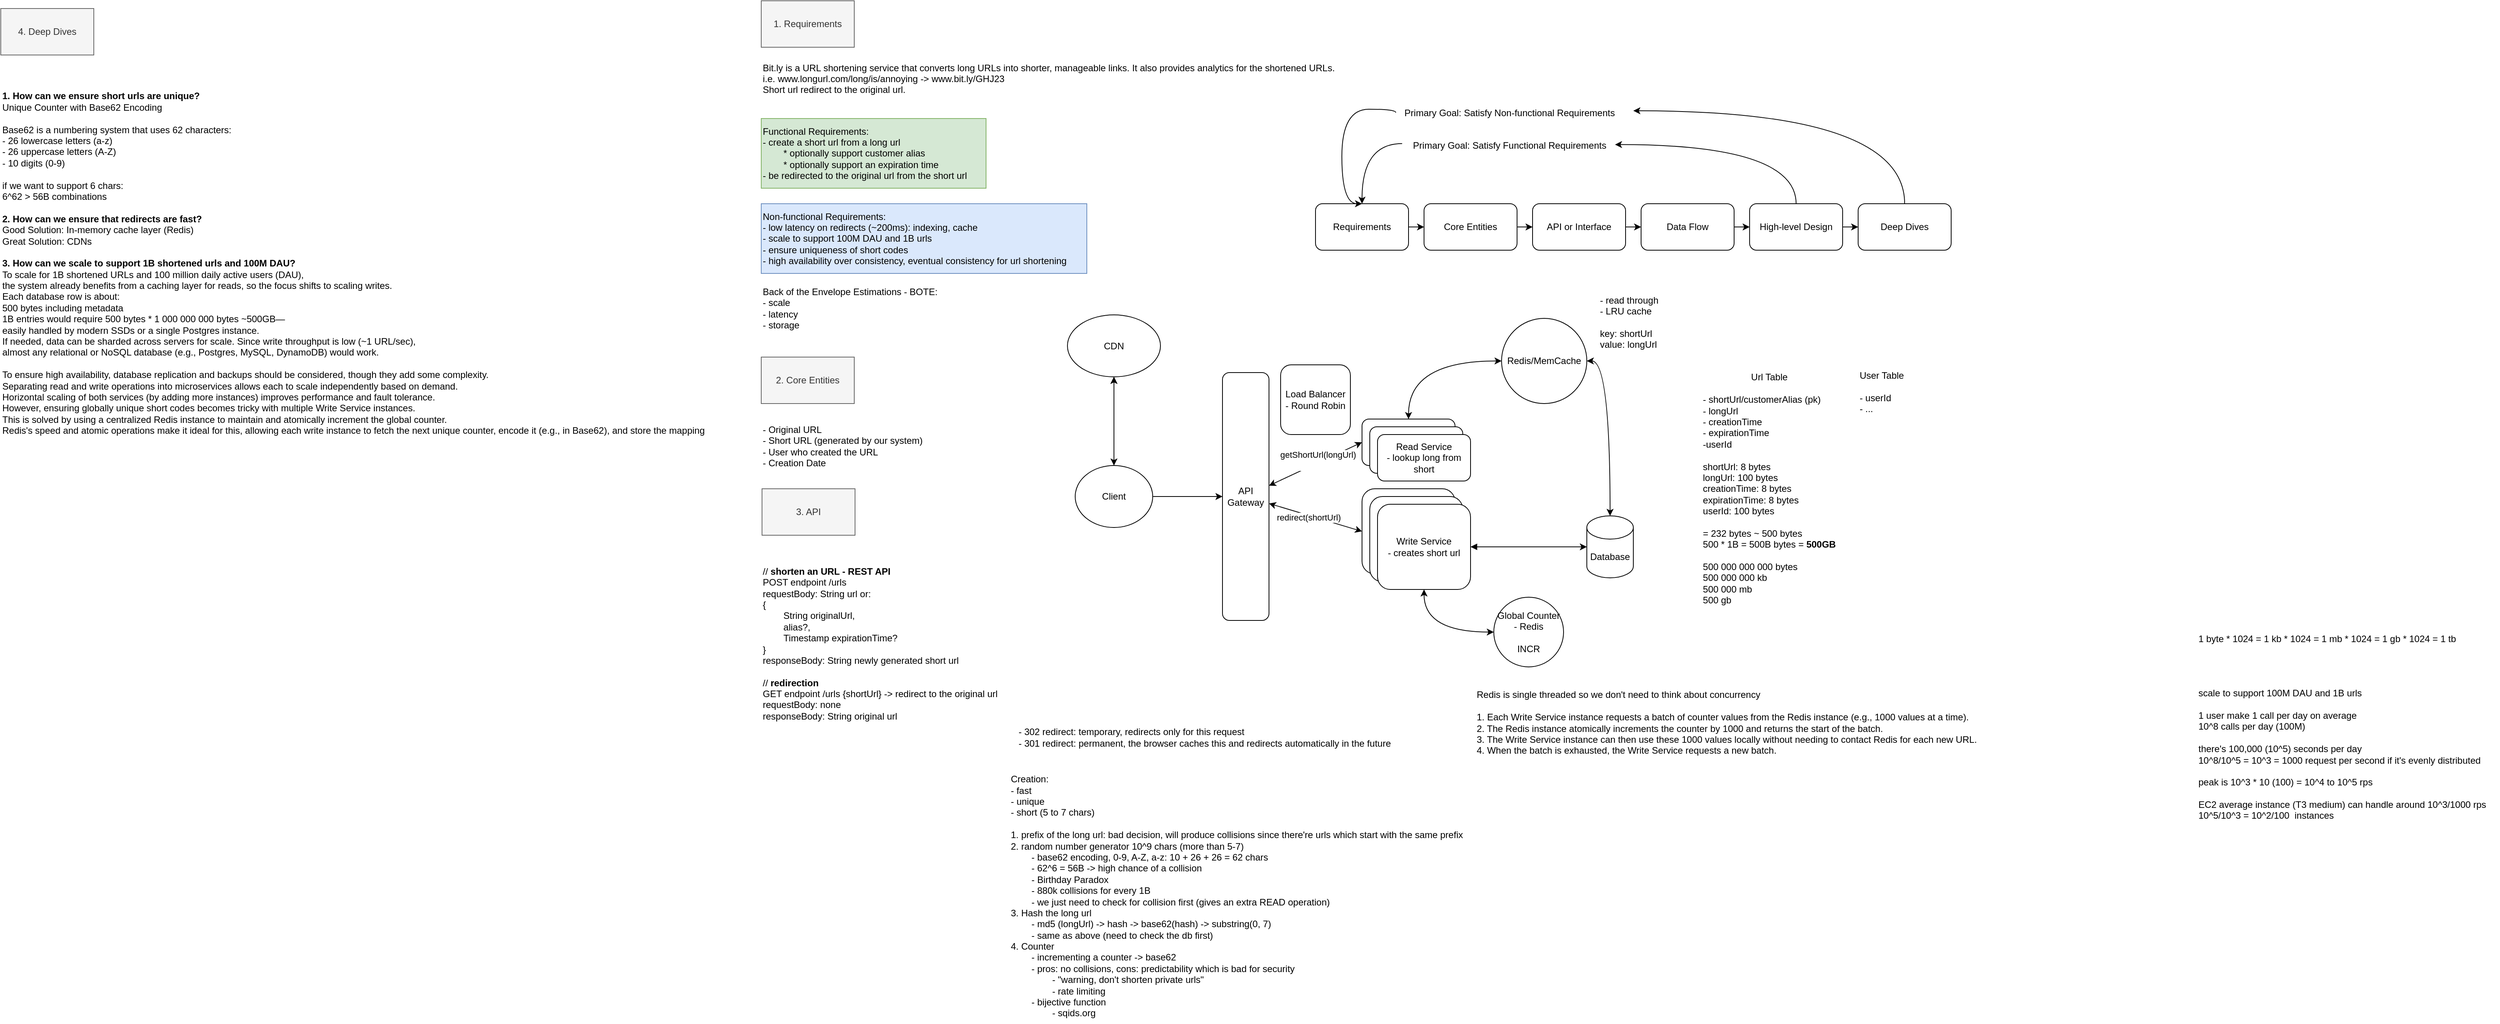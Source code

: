 <mxfile version="26.1.2" pages="8">
  <diagram id="XteTEbKlLTetxFG-Vj9d" name="tinyurl">
    <mxGraphModel dx="3380" dy="1672" grid="0" gridSize="10" guides="1" tooltips="1" connect="1" arrows="1" fold="1" page="0" pageScale="1" pageWidth="850" pageHeight="1100" math="0" shadow="0">
      <root>
        <mxCell id="0" />
        <mxCell id="1" parent="0" />
        <mxCell id="c8CjNAbtBmhlcYozAXpE-1" value="Load Balancer&lt;div&gt;- Round Robin&lt;/div&gt;" style="rounded=1;whiteSpace=wrap;html=1;" parent="1" vertex="1">
          <mxGeometry x="-135" y="-100" width="90" height="90" as="geometry" />
        </mxCell>
        <mxCell id="c8CjNAbtBmhlcYozAXpE-2" value="&lt;div&gt;&lt;span style=&quot;background-color: transparent; color: light-dark(rgb(0, 0, 0), rgb(255, 255, 255));&quot;&gt;Functional Requirements:&lt;/span&gt;&lt;/div&gt;&lt;div&gt;- create a short url from a long url&lt;br&gt;&lt;span style=&quot;white-space: pre;&quot;&gt;&#x9;&lt;/span&gt;* optionally support customer alias&lt;/div&gt;&lt;div&gt;&lt;span style=&quot;white-space: pre;&quot;&gt;&#x9;&lt;/span&gt;* optionally support an expiration time&lt;/div&gt;&lt;div&gt;- be redirected to the original url from the short url&amp;nbsp;&lt;/div&gt;" style="text;html=1;align=left;verticalAlign=middle;resizable=0;points=[];autosize=1;strokeColor=#82b366;fillColor=#d5e8d4;" parent="1" vertex="1">
          <mxGeometry x="-805" y="-418" width="290" height="90" as="geometry" />
        </mxCell>
        <mxCell id="c8CjNAbtBmhlcYozAXpE-3" value="Bit.ly is a URL shortening service that converts long URLs into shorter, manageable links. It also provides analytics for the shortened URLs.&#xa;i.e. www.longurl.com/long/is/annoying -&gt; www.bit.ly/GHJ23&#xa;Short url redirect to the original url." style="text;align=left;verticalAlign=middle;resizable=0;points=[];autosize=1;strokeColor=none;fillColor=none;" parent="1" vertex="1">
          <mxGeometry x="-805" y="-500" width="760" height="60" as="geometry" />
        </mxCell>
        <mxCell id="c8CjNAbtBmhlcYozAXpE-4" value="Non-functional Requirements:&lt;div&gt;- low latency on redirects (~200ms): indexing, cache&lt;/div&gt;&lt;div&gt;- scale to support 100M DAU and 1B urls&lt;/div&gt;&lt;div&gt;- ensure uniqueness of short codes&lt;/div&gt;&lt;div&gt;- high availability over consistency, eventual consistency for url shortening&lt;/div&gt;" style="text;html=1;align=left;verticalAlign=middle;resizable=0;points=[];autosize=1;strokeColor=#6c8ebf;fillColor=#dae8fc;" parent="1" vertex="1">
          <mxGeometry x="-805" y="-308" width="420" height="90" as="geometry" />
        </mxCell>
        <mxCell id="c8CjNAbtBmhlcYozAXpE-5" value="Back of the Envelope Estimations - BOTE:&lt;div&gt;- scale&lt;/div&gt;&lt;div&gt;- latency&lt;/div&gt;&lt;div&gt;- storage&lt;/div&gt;" style="text;html=1;align=left;verticalAlign=middle;resizable=0;points=[];autosize=1;strokeColor=none;fillColor=none;" parent="1" vertex="1">
          <mxGeometry x="-805" y="-208" width="250" height="70" as="geometry" />
        </mxCell>
        <mxCell id="c8CjNAbtBmhlcYozAXpE-6" style="edgeStyle=orthogonalEdgeStyle;rounded=0;orthogonalLoop=1;jettySize=auto;html=1;exitX=1;exitY=0.5;exitDx=0;exitDy=0;entryX=0;entryY=0.5;entryDx=0;entryDy=0;" parent="1" source="c8CjNAbtBmhlcYozAXpE-7" target="c8CjNAbtBmhlcYozAXpE-9" edge="1">
          <mxGeometry relative="1" as="geometry" />
        </mxCell>
        <mxCell id="c8CjNAbtBmhlcYozAXpE-7" value="Requirements" style="rounded=1;whiteSpace=wrap;html=1;" parent="1" vertex="1">
          <mxGeometry x="-90" y="-308" width="120" height="60" as="geometry" />
        </mxCell>
        <mxCell id="c8CjNAbtBmhlcYozAXpE-8" style="edgeStyle=orthogonalEdgeStyle;rounded=0;orthogonalLoop=1;jettySize=auto;html=1;exitX=1;exitY=0.5;exitDx=0;exitDy=0;entryX=0;entryY=0.5;entryDx=0;entryDy=0;" parent="1" source="c8CjNAbtBmhlcYozAXpE-9" target="c8CjNAbtBmhlcYozAXpE-11" edge="1">
          <mxGeometry relative="1" as="geometry" />
        </mxCell>
        <mxCell id="c8CjNAbtBmhlcYozAXpE-9" value="Core Entities" style="rounded=1;whiteSpace=wrap;html=1;" parent="1" vertex="1">
          <mxGeometry x="50" y="-308" width="120" height="60" as="geometry" />
        </mxCell>
        <mxCell id="c8CjNAbtBmhlcYozAXpE-10" style="edgeStyle=orthogonalEdgeStyle;rounded=0;orthogonalLoop=1;jettySize=auto;html=1;exitX=1;exitY=0.5;exitDx=0;exitDy=0;entryX=0;entryY=0.5;entryDx=0;entryDy=0;" parent="1" source="c8CjNAbtBmhlcYozAXpE-11" target="c8CjNAbtBmhlcYozAXpE-13" edge="1">
          <mxGeometry relative="1" as="geometry" />
        </mxCell>
        <mxCell id="c8CjNAbtBmhlcYozAXpE-11" value="API or Interface" style="rounded=1;whiteSpace=wrap;html=1;" parent="1" vertex="1">
          <mxGeometry x="190" y="-308" width="120" height="60" as="geometry" />
        </mxCell>
        <mxCell id="c8CjNAbtBmhlcYozAXpE-12" style="edgeStyle=orthogonalEdgeStyle;rounded=0;orthogonalLoop=1;jettySize=auto;html=1;exitX=1;exitY=0.5;exitDx=0;exitDy=0;entryX=0;entryY=0.5;entryDx=0;entryDy=0;" parent="1" source="c8CjNAbtBmhlcYozAXpE-13" target="c8CjNAbtBmhlcYozAXpE-15" edge="1">
          <mxGeometry relative="1" as="geometry" />
        </mxCell>
        <mxCell id="c8CjNAbtBmhlcYozAXpE-13" value="Data Flow" style="rounded=1;whiteSpace=wrap;html=1;" parent="1" vertex="1">
          <mxGeometry x="330" y="-308" width="120" height="60" as="geometry" />
        </mxCell>
        <mxCell id="c8CjNAbtBmhlcYozAXpE-14" style="edgeStyle=orthogonalEdgeStyle;rounded=0;orthogonalLoop=1;jettySize=auto;html=1;exitX=1;exitY=0.5;exitDx=0;exitDy=0;entryX=0;entryY=0.5;entryDx=0;entryDy=0;" parent="1" source="c8CjNAbtBmhlcYozAXpE-15" target="c8CjNAbtBmhlcYozAXpE-16" edge="1">
          <mxGeometry relative="1" as="geometry" />
        </mxCell>
        <mxCell id="c8CjNAbtBmhlcYozAXpE-15" value="High-level Design" style="rounded=1;whiteSpace=wrap;html=1;" parent="1" vertex="1">
          <mxGeometry x="470" y="-308" width="120" height="60" as="geometry" />
        </mxCell>
        <mxCell id="c8CjNAbtBmhlcYozAXpE-16" value="Deep Dives" style="rounded=1;whiteSpace=wrap;html=1;" parent="1" vertex="1">
          <mxGeometry x="610" y="-308" width="120" height="60" as="geometry" />
        </mxCell>
        <mxCell id="c8CjNAbtBmhlcYozAXpE-17" value="Primary Goal: Satisfy Non-functional Requirements" style="text;html=1;align=center;verticalAlign=middle;resizable=0;points=[];autosize=1;strokeColor=none;fillColor=none;" parent="1" vertex="1">
          <mxGeometry x="15" y="-440" width="290" height="30" as="geometry" />
        </mxCell>
        <mxCell id="c8CjNAbtBmhlcYozAXpE-18" style="edgeStyle=orthogonalEdgeStyle;rounded=0;orthogonalLoop=1;jettySize=auto;html=1;entryX=0.5;entryY=0;entryDx=0;entryDy=0;curved=1;exitX=-0.012;exitY=0.411;exitDx=0;exitDy=0;exitPerimeter=0;" parent="1" source="c8CjNAbtBmhlcYozAXpE-19" target="c8CjNAbtBmhlcYozAXpE-7" edge="1">
          <mxGeometry relative="1" as="geometry">
            <Array as="points">
              <mxPoint x="-30" y="-386" />
            </Array>
          </mxGeometry>
        </mxCell>
        <mxCell id="c8CjNAbtBmhlcYozAXpE-19" value="Primary Goal: Satisfy Functional Requirements" style="text;html=1;align=center;verticalAlign=middle;resizable=0;points=[];autosize=1;strokeColor=none;fillColor=none;" parent="1" vertex="1">
          <mxGeometry x="25" y="-398" width="270" height="30" as="geometry" />
        </mxCell>
        <mxCell id="c8CjNAbtBmhlcYozAXpE-20" style="edgeStyle=orthogonalEdgeStyle;rounded=0;orthogonalLoop=1;jettySize=auto;html=1;entryX=0.5;entryY=0;entryDx=0;entryDy=0;curved=1;exitX=-0.005;exitY=0.478;exitDx=0;exitDy=0;exitPerimeter=0;" parent="1" source="c8CjNAbtBmhlcYozAXpE-17" target="c8CjNAbtBmhlcYozAXpE-7" edge="1">
          <mxGeometry relative="1" as="geometry">
            <mxPoint x="-4" y="-422" as="sourcePoint" />
            <mxPoint x="-56" y="-344" as="targetPoint" />
            <Array as="points">
              <mxPoint x="14" y="-430" />
              <mxPoint x="-56" y="-430" />
              <mxPoint x="-56" y="-308" />
            </Array>
          </mxGeometry>
        </mxCell>
        <mxCell id="c8CjNAbtBmhlcYozAXpE-21" style="edgeStyle=orthogonalEdgeStyle;rounded=0;orthogonalLoop=1;jettySize=auto;html=1;exitX=0.5;exitY=0;exitDx=0;exitDy=0;entryX=1.005;entryY=0.456;entryDx=0;entryDy=0;entryPerimeter=0;curved=1;" parent="1" source="c8CjNAbtBmhlcYozAXpE-15" target="c8CjNAbtBmhlcYozAXpE-19" edge="1">
          <mxGeometry relative="1" as="geometry">
            <Array as="points">
              <mxPoint x="530" y="-384" />
            </Array>
          </mxGeometry>
        </mxCell>
        <mxCell id="c8CjNAbtBmhlcYozAXpE-22" style="edgeStyle=orthogonalEdgeStyle;rounded=0;orthogonalLoop=1;jettySize=auto;html=1;exitX=0.5;exitY=0;exitDx=0;exitDy=0;curved=1;" parent="1" source="c8CjNAbtBmhlcYozAXpE-16" edge="1">
          <mxGeometry relative="1" as="geometry">
            <mxPoint x="584" y="-352" as="sourcePoint" />
            <mxPoint x="320" y="-428" as="targetPoint" />
            <Array as="points">
              <mxPoint x="670" y="-428" />
            </Array>
          </mxGeometry>
        </mxCell>
        <mxCell id="c8CjNAbtBmhlcYozAXpE-23" value="1. Requirements" style="whiteSpace=wrap;html=1;fillColor=#f5f5f5;fontColor=#333333;strokeColor=#666666;align=center;" parent="1" vertex="1">
          <mxGeometry x="-805" y="-570" width="120" height="60" as="geometry" />
        </mxCell>
        <mxCell id="c8CjNAbtBmhlcYozAXpE-24" value="2. Core Entities" style="whiteSpace=wrap;html=1;fillColor=#f5f5f5;fontColor=#333333;strokeColor=#666666;" parent="1" vertex="1">
          <mxGeometry x="-805" y="-110" width="120" height="60" as="geometry" />
        </mxCell>
        <mxCell id="c8CjNAbtBmhlcYozAXpE-25" value="- Original URL&lt;div&gt;- Short URL (generated by our system)&lt;/div&gt;&lt;div&gt;- User who created the URL&lt;/div&gt;&lt;div&gt;- Creation Date&lt;/div&gt;" style="text;html=1;align=left;verticalAlign=middle;resizable=0;points=[];autosize=1;strokeColor=none;fillColor=none;" parent="1" vertex="1">
          <mxGeometry x="-805" y="-30" width="230" height="70" as="geometry" />
        </mxCell>
        <mxCell id="c8CjNAbtBmhlcYozAXpE-26" value="3. API" style="whiteSpace=wrap;html=1;fillColor=#f5f5f5;fontColor=#333333;strokeColor=#666666;" parent="1" vertex="1">
          <mxGeometry x="-804" y="60" width="120" height="60" as="geometry" />
        </mxCell>
        <mxCell id="c8CjNAbtBmhlcYozAXpE-27" value="// &lt;b&gt;shorten an URL - REST API&lt;/b&gt;&lt;div&gt;POST endpoint /urls&amp;nbsp;&lt;/div&gt;&lt;div&gt;requestBody: String url or:&lt;/div&gt;&lt;div&gt;{&lt;/div&gt;&lt;div&gt;&lt;span style=&quot;white-space: pre;&quot;&gt;&#x9;&lt;/span&gt;String originalUrl,&lt;br&gt;&lt;/div&gt;&lt;div&gt;&lt;span style=&quot;white-space: pre;&quot;&gt;&#x9;&lt;/span&gt;alias?,&lt;br&gt;&lt;/div&gt;&lt;div&gt;&lt;span style=&quot;white-space: pre;&quot;&gt;&#x9;&lt;/span&gt;Timestamp expirationTime?&lt;br&gt;&lt;/div&gt;&lt;div&gt;}&lt;/div&gt;&lt;div&gt;responseBody: String newly generated short url&lt;/div&gt;&lt;div&gt;&lt;br&gt;&lt;/div&gt;&lt;div&gt;// &lt;b&gt;redirection&lt;/b&gt;&lt;/div&gt;&lt;div&gt;GET endpoint /urls {shortUrl} -&amp;gt; redirect to the original url&lt;/div&gt;&lt;div&gt;requestBody: none&lt;/div&gt;&lt;div&gt;&lt;span style=&quot;background-color: transparent; color: light-dark(rgb(0, 0, 0), rgb(255, 255, 255));&quot;&gt;responseBody: String original url&lt;/span&gt;&lt;/div&gt;" style="text;html=1;align=left;verticalAlign=middle;resizable=0;points=[];autosize=1;strokeColor=none;fillColor=none;" parent="1" vertex="1">
          <mxGeometry x="-805" y="150" width="330" height="220" as="geometry" />
        </mxCell>
        <mxCell id="c8CjNAbtBmhlcYozAXpE-29" style="edgeStyle=orthogonalEdgeStyle;rounded=0;orthogonalLoop=1;jettySize=auto;html=1;entryX=0;entryY=0.5;entryDx=0;entryDy=0;" parent="1" source="c8CjNAbtBmhlcYozAXpE-30" target="c8CjNAbtBmhlcYozAXpE-48" edge="1">
          <mxGeometry relative="1" as="geometry" />
        </mxCell>
        <mxCell id="5P0359f9zMG8Ae616d6R-1" style="edgeStyle=orthogonalEdgeStyle;rounded=0;orthogonalLoop=1;jettySize=auto;html=1;exitX=0.5;exitY=0;exitDx=0;exitDy=0;" edge="1" parent="1" source="c8CjNAbtBmhlcYozAXpE-30" target="5P0359f9zMG8Ae616d6R-2">
          <mxGeometry relative="1" as="geometry">
            <mxPoint x="-350" y="-124.5" as="targetPoint" />
          </mxGeometry>
        </mxCell>
        <mxCell id="5P0359f9zMG8Ae616d6R-3" value="" style="edgeStyle=orthogonalEdgeStyle;rounded=0;orthogonalLoop=1;jettySize=auto;html=1;startArrow=classic;startFill=1;" edge="1" parent="1" source="c8CjNAbtBmhlcYozAXpE-30" target="5P0359f9zMG8Ae616d6R-2">
          <mxGeometry relative="1" as="geometry" />
        </mxCell>
        <mxCell id="c8CjNAbtBmhlcYozAXpE-30" value="Client" style="ellipse;whiteSpace=wrap;html=1;" parent="1" vertex="1">
          <mxGeometry x="-400" y="30" width="100" height="80" as="geometry" />
        </mxCell>
        <mxCell id="c8CjNAbtBmhlcYozAXpE-31" style="edgeStyle=orthogonalEdgeStyle;rounded=0;orthogonalLoop=1;jettySize=auto;html=1;exitX=1;exitY=0.5;exitDx=0;exitDy=0;startArrow=block;startFill=1;endArrow=classic;endFill=1;" parent="1" source="c8CjNAbtBmhlcYozAXpE-53" target="c8CjNAbtBmhlcYozAXpE-33" edge="1">
          <mxGeometry relative="1" as="geometry">
            <mxPoint x="120" y="75" as="sourcePoint" />
          </mxGeometry>
        </mxCell>
        <mxCell id="c8CjNAbtBmhlcYozAXpE-32" style="edgeStyle=orthogonalEdgeStyle;rounded=0;orthogonalLoop=1;jettySize=auto;html=1;curved=1;entryX=0;entryY=0.5;entryDx=0;entryDy=0;exitX=0.5;exitY=0;exitDx=0;exitDy=0;startArrow=classic;startFill=1;" parent="1" source="c8CjNAbtBmhlcYozAXpE-42" target="c8CjNAbtBmhlcYozAXpE-38" edge="1">
          <mxGeometry relative="1" as="geometry">
            <mxPoint x="100" y="-120.0" as="targetPoint" />
            <mxPoint x="60" y="-10" as="sourcePoint" />
          </mxGeometry>
        </mxCell>
        <mxCell id="c8CjNAbtBmhlcYozAXpE-33" value="Database" style="shape=cylinder3;whiteSpace=wrap;html=1;boundedLbl=1;backgroundOutline=1;size=15;" parent="1" vertex="1">
          <mxGeometry x="260" y="95" width="60" height="80" as="geometry" />
        </mxCell>
        <mxCell id="c8CjNAbtBmhlcYozAXpE-34" value="Url Table&lt;div&gt;&lt;br&gt;&lt;div style=&quot;text-align: left;&quot;&gt;- shortUrl/customerAlias (pk)&lt;/div&gt;&lt;div style=&quot;text-align: left;&quot;&gt;- longUrl&lt;/div&gt;&lt;div style=&quot;text-align: left;&quot;&gt;- creationTime&lt;/div&gt;&lt;div style=&quot;text-align: left;&quot;&gt;- expirationTime&lt;/div&gt;&lt;div style=&quot;text-align: left;&quot;&gt;-userId&lt;/div&gt;&lt;div style=&quot;text-align: left;&quot;&gt;&lt;br&gt;&lt;/div&gt;&lt;div style=&quot;text-align: left;&quot;&gt;shortUrl: 8 bytes&lt;/div&gt;&lt;div style=&quot;text-align: left;&quot;&gt;longUrl: 100 bytes&lt;/div&gt;&lt;div style=&quot;text-align: left;&quot;&gt;creationTime: 8 bytes&lt;/div&gt;&lt;div style=&quot;text-align: left;&quot;&gt;expirationTime: 8 bytes&lt;/div&gt;&lt;div style=&quot;text-align: left;&quot;&gt;userId: 100 bytes&lt;/div&gt;&lt;div style=&quot;text-align: left;&quot;&gt;&lt;br&gt;&lt;/div&gt;&lt;div style=&quot;text-align: left;&quot;&gt;= 232 bytes ~ 500 bytes&lt;/div&gt;&lt;div style=&quot;text-align: left;&quot;&gt;500 * 1B = 500B bytes = &lt;b&gt;500GB&lt;/b&gt;&lt;/div&gt;&lt;div style=&quot;text-align: left;&quot;&gt;&lt;br&gt;&lt;/div&gt;&lt;div style=&quot;text-align: left;&quot;&gt;500 000 000 000 bytes&lt;/div&gt;&lt;div style=&quot;text-align: left;&quot;&gt;500 000 000 kb&lt;/div&gt;&lt;div style=&quot;text-align: left;&quot;&gt;500 000 mb&lt;/div&gt;&lt;div style=&quot;text-align: left;&quot;&gt;500 gb&lt;/div&gt;&lt;/div&gt;" style="text;html=1;align=center;verticalAlign=middle;resizable=0;points=[];autosize=1;strokeColor=none;fillColor=none;" parent="1" vertex="1">
          <mxGeometry x="400" y="-100" width="190" height="320" as="geometry" />
        </mxCell>
        <mxCell id="c8CjNAbtBmhlcYozAXpE-35" value="User Table&lt;div&gt;&amp;nbsp;&lt;br&gt;&lt;div style=&quot;text-align: left;&quot;&gt;- userId&lt;/div&gt;&lt;div style=&quot;text-align: left;&quot;&gt;- ...&lt;/div&gt;&lt;/div&gt;" style="text;html=1;align=center;verticalAlign=middle;resizable=0;points=[];autosize=1;strokeColor=none;fillColor=none;" parent="1" vertex="1">
          <mxGeometry x="600" y="-100" width="80" height="70" as="geometry" />
        </mxCell>
        <mxCell id="c8CjNAbtBmhlcYozAXpE-36" value="- 302 redirect: temporary, redirects only for this request&lt;div&gt;- 301 redirect: permanent, the browser caches this and redirects automatically in the future&lt;/div&gt;" style="text;html=1;align=left;verticalAlign=middle;resizable=0;points=[];autosize=1;strokeColor=none;fillColor=none;" parent="1" vertex="1">
          <mxGeometry x="-475" y="361" width="500" height="40" as="geometry" />
        </mxCell>
        <mxCell id="c8CjNAbtBmhlcYozAXpE-37" value="Creation:&lt;div&gt;- fast&lt;/div&gt;&lt;div&gt;- unique&lt;/div&gt;&lt;div&gt;- short (5 to 7 chars)&lt;/div&gt;&lt;div&gt;&lt;br&gt;&lt;/div&gt;&lt;div&gt;1. prefix of the long url: bad decision, will produce collisions since there&#39;re urls which start with the same prefix&lt;/div&gt;&lt;div&gt;2. random number generator 10^9 chars (more than 5-7)&lt;/div&gt;&lt;div&gt;&lt;span style=&quot;white-space: pre;&quot;&gt;&#x9;&lt;/span&gt;- base62 encoding, 0-9, A-Z, a-z: 10 + 26 + 26 = 62 chars&lt;br&gt;&lt;/div&gt;&lt;div&gt;&lt;span style=&quot;white-space: pre;&quot;&gt;&#x9;&lt;/span&gt;- 62^6 = 56B -&amp;gt; high chance of a collision&lt;br&gt;&lt;/div&gt;&lt;div&gt;&lt;span style=&quot;white-space: pre;&quot;&gt;&#x9;&lt;/span&gt;- Birthday Paradox&lt;br&gt;&lt;/div&gt;&lt;div&gt;&lt;span style=&quot;white-space: pre;&quot;&gt;&#x9;&lt;/span&gt;- 880k collisions for every 1B&lt;br&gt;&lt;/div&gt;&lt;div&gt;&lt;span style=&quot;white-space: pre;&quot;&gt;&#x9;&lt;/span&gt;- we just need to check for collision first (gives an extra READ operation)&lt;br&gt;&lt;/div&gt;&lt;div&gt;3. Hash the long url&lt;/div&gt;&lt;div&gt;&lt;span style=&quot;white-space: pre;&quot;&gt;&#x9;&lt;/span&gt;- md5 (longUrl) -&amp;gt; hash -&amp;gt; base62(hash) -&amp;gt; substring(0, 7)&lt;br&gt;&lt;/div&gt;&lt;div&gt;&lt;span style=&quot;white-space: pre;&quot;&gt;&#x9;&lt;/span&gt;- same as above (need to check the db first)&lt;br&gt;&lt;/div&gt;&lt;div&gt;4. Counter&lt;/div&gt;&lt;div&gt;&lt;span style=&quot;white-space: pre;&quot;&gt;&#x9;&lt;/span&gt;- incrementing a counter -&amp;gt; base62&lt;br&gt;&lt;/div&gt;&lt;div&gt;&lt;span style=&quot;white-space: pre;&quot;&gt;&#x9;&lt;/span&gt;- pros: no collisions, cons: predictability which is bad for security&lt;br&gt;&lt;/div&gt;&lt;div&gt;&lt;span style=&quot;white-space: pre;&quot;&gt;&#x9;&lt;/span&gt;&lt;span style=&quot;white-space: pre;&quot;&gt;&#x9;&lt;/span&gt;- &quot;warning, don&#39;t shorten private urls&quot;&lt;br&gt;&lt;/div&gt;&lt;div&gt;&lt;span style=&quot;white-space: pre;&quot;&gt;&#x9;&lt;/span&gt;&lt;span style=&quot;white-space: pre;&quot;&gt;&#x9;&lt;/span&gt;- rate limiting&lt;br&gt;&lt;/div&gt;&lt;div&gt;&lt;span style=&quot;white-space: pre;&quot;&gt;&#x9;&lt;/span&gt;- bijective function&lt;br&gt;&lt;/div&gt;&lt;div&gt;&lt;span style=&quot;white-space: pre;&quot;&gt;&#x9;&lt;/span&gt;&lt;span style=&quot;white-space: pre;&quot;&gt;&#x9;&lt;/span&gt;- sqids.org&lt;br&gt;&lt;/div&gt;" style="text;html=1;align=left;verticalAlign=middle;resizable=0;points=[];autosize=1;strokeColor=none;fillColor=none;" parent="1" vertex="1">
          <mxGeometry x="-485" y="421" width="601" height="329" as="geometry" />
        </mxCell>
        <mxCell id="c8CjNAbtBmhlcYozAXpE-38" value="Redis/MemCache" style="ellipse;whiteSpace=wrap;html=1;aspect=fixed;" parent="1" vertex="1">
          <mxGeometry x="150" y="-160" width="110" height="110" as="geometry" />
        </mxCell>
        <mxCell id="c8CjNAbtBmhlcYozAXpE-39" style="edgeStyle=orthogonalEdgeStyle;rounded=0;orthogonalLoop=1;jettySize=auto;html=1;curved=1;entryX=1;entryY=0.5;entryDx=0;entryDy=0;exitX=0.5;exitY=0;exitDx=0;exitDy=0;startArrow=classic;startFill=1;exitPerimeter=0;" parent="1" source="c8CjNAbtBmhlcYozAXpE-33" target="c8CjNAbtBmhlcYozAXpE-38" edge="1">
          <mxGeometry relative="1" as="geometry">
            <mxPoint x="170" y="-115" as="targetPoint" />
            <mxPoint x="70" as="sourcePoint" />
          </mxGeometry>
        </mxCell>
        <mxCell id="c8CjNAbtBmhlcYozAXpE-40" value="- read through&lt;div&gt;- LRU cache&lt;/div&gt;&lt;div&gt;&lt;br&gt;&lt;/div&gt;&lt;div&gt;key: shortUrl&lt;/div&gt;&lt;div&gt;value: longUrl&lt;/div&gt;" style="text;html=1;align=left;verticalAlign=middle;resizable=0;points=[];autosize=1;strokeColor=none;fillColor=none;" parent="1" vertex="1">
          <mxGeometry x="275" y="-200" width="100" height="90" as="geometry" />
        </mxCell>
        <mxCell id="c8CjNAbtBmhlcYozAXpE-41" value="&lt;div&gt;&lt;div style=&quot;&quot;&gt;scale to support 100M DAU and 1B urls&lt;/div&gt;&lt;div&gt;&lt;br&gt;&lt;/div&gt;&lt;div&gt;1 user make 1 call per day on average&lt;/div&gt;&lt;div&gt;10^8 calls per day (100M)&lt;/div&gt;&lt;div&gt;&lt;br&gt;&lt;/div&gt;&lt;div&gt;there&#39;s 100,000 (10^5) seconds per day&lt;/div&gt;&lt;div&gt;10^8/10^5 = 10^3 = 1000 request per second if it&#39;s evenly distributed&lt;/div&gt;&lt;div&gt;&lt;br&gt;&lt;/div&gt;&lt;div&gt;peak is 10^3 * 10 (100) = 10^4 to 10^5 rps&lt;/div&gt;&lt;div&gt;&lt;br&gt;&lt;/div&gt;&lt;div&gt;EC2 average instance (T3 medium) can handle around 10^3/1000 rps&lt;/div&gt;&lt;div&gt;10^5/10^3 = 10^2/100&amp;nbsp; instances&lt;/div&gt;&lt;/div&gt;" style="text;html=1;align=left;verticalAlign=middle;resizable=0;points=[];autosize=1;strokeColor=none;fillColor=none;" parent="1" vertex="1">
          <mxGeometry x="1047" y="308" width="390" height="190" as="geometry" />
        </mxCell>
        <mxCell id="c8CjNAbtBmhlcYozAXpE-42" value="Read Service&lt;div&gt;- lookup long from short&lt;/div&gt;" style="rounded=1;whiteSpace=wrap;html=1;" parent="1" vertex="1">
          <mxGeometry x="-30" y="-30" width="120" height="60" as="geometry" />
        </mxCell>
        <mxCell id="c8CjNAbtBmhlcYozAXpE-43" value="Write Service&lt;div&gt;- creates short url&lt;/div&gt;" style="rounded=1;whiteSpace=wrap;html=1;" parent="1" vertex="1">
          <mxGeometry x="-30" y="60" width="120" height="110" as="geometry" />
        </mxCell>
        <mxCell id="c8CjNAbtBmhlcYozAXpE-44" style="rounded=0;orthogonalLoop=1;jettySize=auto;html=1;entryX=0;entryY=0.5;entryDx=0;entryDy=0;startArrow=classic;startFill=1;" parent="1" source="c8CjNAbtBmhlcYozAXpE-48" target="c8CjNAbtBmhlcYozAXpE-42" edge="1">
          <mxGeometry relative="1" as="geometry" />
        </mxCell>
        <mxCell id="c8CjNAbtBmhlcYozAXpE-45" value="getShortUrl(longUrl)&lt;div&gt;&lt;br&gt;&lt;/div&gt;" style="edgeLabel;html=1;align=center;verticalAlign=middle;resizable=0;points=[];" parent="c8CjNAbtBmhlcYozAXpE-44" vertex="1" connectable="0">
          <mxGeometry x="0.063" y="3" relative="1" as="geometry">
            <mxPoint y="-1" as="offset" />
          </mxGeometry>
        </mxCell>
        <mxCell id="c8CjNAbtBmhlcYozAXpE-46" style="rounded=0;orthogonalLoop=1;jettySize=auto;html=1;entryX=0;entryY=0.5;entryDx=0;entryDy=0;startArrow=classic;startFill=1;" parent="1" source="c8CjNAbtBmhlcYozAXpE-48" target="c8CjNAbtBmhlcYozAXpE-43" edge="1">
          <mxGeometry relative="1" as="geometry" />
        </mxCell>
        <mxCell id="c8CjNAbtBmhlcYozAXpE-47" value="redirect(shortUrl)" style="edgeLabel;html=1;align=center;verticalAlign=middle;resizable=0;points=[];" parent="c8CjNAbtBmhlcYozAXpE-46" vertex="1" connectable="0">
          <mxGeometry x="-0.146" y="-2" relative="1" as="geometry">
            <mxPoint as="offset" />
          </mxGeometry>
        </mxCell>
        <mxCell id="c8CjNAbtBmhlcYozAXpE-48" value="API Gateway" style="rounded=1;whiteSpace=wrap;html=1;" parent="1" vertex="1">
          <mxGeometry x="-210" y="-90" width="60" height="320" as="geometry" />
        </mxCell>
        <mxCell id="c8CjNAbtBmhlcYozAXpE-49" value="Counter" style="rounded=1;whiteSpace=wrap;html=1;gradientColor=none;direction=west;" parent="1" vertex="1">
          <mxGeometry x="-5" y="127.5" width="70" height="30" as="geometry" />
        </mxCell>
        <mxCell id="c8CjNAbtBmhlcYozAXpE-50" value="Read Service&lt;div&gt;- lookup long from short&lt;/div&gt;" style="rounded=1;whiteSpace=wrap;html=1;" parent="1" vertex="1">
          <mxGeometry x="-20" y="-20" width="120" height="60" as="geometry" />
        </mxCell>
        <mxCell id="c8CjNAbtBmhlcYozAXpE-51" value="Read Service&lt;div&gt;- lookup long from short&lt;/div&gt;" style="rounded=1;whiteSpace=wrap;html=1;" parent="1" vertex="1">
          <mxGeometry x="-10" y="-10" width="120" height="60" as="geometry" />
        </mxCell>
        <mxCell id="c8CjNAbtBmhlcYozAXpE-52" value="Write Service&lt;div&gt;- creates short url&lt;/div&gt;" style="rounded=1;whiteSpace=wrap;html=1;" parent="1" vertex="1">
          <mxGeometry x="-20" y="70" width="120" height="110" as="geometry" />
        </mxCell>
        <mxCell id="c8CjNAbtBmhlcYozAXpE-53" value="Write Service&lt;div&gt;- creates short url&lt;/div&gt;" style="rounded=1;whiteSpace=wrap;html=1;" parent="1" vertex="1">
          <mxGeometry x="-10" y="80" width="120" height="110" as="geometry" />
        </mxCell>
        <mxCell id="c8CjNAbtBmhlcYozAXpE-54" style="edgeStyle=orthogonalEdgeStyle;rounded=0;orthogonalLoop=1;jettySize=auto;html=1;entryX=0.5;entryY=1;entryDx=0;entryDy=0;curved=1;startArrow=classic;startFill=1;" parent="1" source="c8CjNAbtBmhlcYozAXpE-55" target="c8CjNAbtBmhlcYozAXpE-53" edge="1">
          <mxGeometry relative="1" as="geometry" />
        </mxCell>
        <mxCell id="c8CjNAbtBmhlcYozAXpE-55" value="Global Counter&lt;div&gt;- Redis&lt;/div&gt;&lt;div&gt;&lt;br&gt;&lt;/div&gt;&lt;div&gt;INCR&lt;/div&gt;" style="ellipse;whiteSpace=wrap;html=1;aspect=fixed;" parent="1" vertex="1">
          <mxGeometry x="140" y="200" width="90" height="90" as="geometry" />
        </mxCell>
        <mxCell id="c8CjNAbtBmhlcYozAXpE-56" value="Redis is single threaded so we don&#39;t need to think about concurrency&lt;div&gt;&lt;br&gt;&lt;/div&gt;&lt;div&gt;&lt;div&gt;1. Each Write Service instance requests a batch of counter values from the Redis instance (e.g., 1000 values at a time).&lt;/div&gt;&lt;div&gt;2. The Redis instance atomically increments the counter by 1000 and returns the start of the batch.&lt;/div&gt;&lt;div&gt;3. The Write Service instance can then use these 1000 values locally without needing to contact Redis for each new URL.&lt;/div&gt;&lt;div&gt;4. When the batch is exhausted, the Write Service requests a new batch.&lt;/div&gt;&lt;/div&gt;" style="text;html=1;align=left;verticalAlign=middle;resizable=0;points=[];autosize=1;strokeColor=none;fillColor=none;" parent="1" vertex="1">
          <mxGeometry x="116" y="313" width="663" height="98" as="geometry" />
        </mxCell>
        <mxCell id="c8CjNAbtBmhlcYozAXpE-57" value="1 byte * 1024 = 1 kb * 1024 = 1 mb * 1024 = 1 gb * 1024 = 1 tb&lt;div&gt;&lt;br&gt;&lt;div&gt;&lt;br&gt;&lt;/div&gt;&lt;/div&gt;" style="text;html=1;align=left;verticalAlign=middle;resizable=0;points=[];autosize=1;strokeColor=none;fillColor=none;" parent="1" vertex="1">
          <mxGeometry x="1047" y="238" width="360" height="60" as="geometry" />
        </mxCell>
        <mxCell id="aYiAwF0KLdzoDHkgBLy9-2" value="4. Deep Dives" style="whiteSpace=wrap;html=1;fillColor=#f5f5f5;fontColor=#333333;strokeColor=#666666;" vertex="1" parent="1">
          <mxGeometry x="-1786" y="-560" width="120" height="60" as="geometry" />
        </mxCell>
        <mxCell id="aYiAwF0KLdzoDHkgBLy9-3" value="&lt;b&gt;1.&amp;nbsp;How can we ensure short urls are unique?&lt;/b&gt;&lt;br&gt;Unique Counter with&amp;nbsp;Base62&amp;nbsp;Encoding&lt;br&gt;&lt;br&gt;Base62 is a numbering system that uses 62 characters:&lt;br&gt;- 26 lowercase letters (a-z)&lt;br&gt;- 26 uppercase letters (A-Z)&lt;br&gt;- 10 digits (0-9)&lt;br&gt;&lt;br&gt;if we want to support 6 chars:&lt;br&gt;6^62 &amp;gt; 56B combinations&lt;br&gt;&lt;br&gt;&lt;b&gt;2. How can we ensure that redirects are fast?&lt;/b&gt;&lt;br&gt;Good Solution: In-memory cache layer (Redis)&lt;br&gt;Great Solution: CDNs&lt;br&gt;&lt;br&gt;&lt;b&gt;3.&amp;nbsp;How can we scale to support 1B shortened urls and 100M DAU?&lt;/b&gt;&lt;br&gt;To scale for 1B shortened URLs and 100 million daily active users (DAU),&amp;nbsp;&lt;br&gt;the system already benefits from a caching layer for reads, so the focus shifts to scaling writes. &lt;br&gt;Each database row is about:&lt;br&gt;500 bytes including metadata&lt;br&gt;1B entries would require 500 bytes * 1 000 000 000 bytes ~500GB—&lt;br&gt;easily handled by modern SSDs or a single Postgres instance.&lt;br&gt;If needed, data can be sharded across servers for scale. Since write throughput is low (~1 URL/sec), &lt;br&gt;almost any relational or NoSQL database (e.g., Postgres, MySQL, DynamoDB) would work.&lt;br&gt;&lt;br&gt;To ensure high availability, database replication and backups should be considered, though they add some complexity.&lt;br&gt;Separating read and write operations into microservices allows each to scale independently based on demand.&lt;br&gt;Horizontal scaling of both services (by adding more instances) improves performance and fault tolerance. &lt;br&gt;However, ensuring globally unique short codes becomes tricky with multiple Write Service instances.&lt;br&gt;This is solved by using a centralized Redis instance to maintain and atomically increment the global counter.&lt;br&gt;Redis&#39;s speed and atomic operations make it ideal for this, allowing each write instance to fetch the next unique counter, encode it (e.g., in Base62), and store the mapping" style="text;align=left;verticalAlign=middle;resizable=0;points=[];autosize=1;strokeColor=none;fillColor=none;html=1;" vertex="1" parent="1">
          <mxGeometry x="-1786" y="-460" width="924" height="458" as="geometry" />
        </mxCell>
        <mxCell id="5P0359f9zMG8Ae616d6R-2" value="CDN" style="ellipse;whiteSpace=wrap;html=1;" vertex="1" parent="1">
          <mxGeometry x="-410" y="-164.5" width="120" height="80" as="geometry" />
        </mxCell>
      </root>
    </mxGraphModel>
  </diagram>
  <diagram id="JPT7PNa8H3Ak_uj5RF2g" name="instagram">
    <mxGraphModel dx="1861" dy="1324" grid="0" gridSize="10" guides="1" tooltips="1" connect="1" arrows="1" fold="1" page="0" pageScale="1" pageWidth="850" pageHeight="1100" math="0" shadow="0">
      <root>
        <mxCell id="0" />
        <mxCell id="1" parent="0" />
        <mxCell id="sS5vmSUBj571SvYDJTSG-1" value="1. Requirements" style="text;html=1;align=center;verticalAlign=middle;resizable=0;points=[];autosize=1;strokeColor=#666666;fillColor=#f5f5f5;fontColor=#333333;" vertex="1" parent="1">
          <mxGeometry x="-115" y="-117" width="106" height="26" as="geometry" />
        </mxCell>
        <mxCell id="sS5vmSUBj571SvYDJTSG-2" value="Functional Requirements:&lt;div&gt;1.&amp;nbsp;&lt;span style=&quot;background-color: transparent; color: light-dark(rgb(0, 0, 0), rgb(255, 255, 255));&quot;&gt;Users should be able to create posts featuring photos, videos, and a simple caption.&lt;/span&gt;&lt;/div&gt;&lt;div&gt;&lt;span style=&quot;background-color: transparent; color: light-dark(rgb(0, 0, 0), rgb(255, 255, 255));&quot;&gt;2. Users should be able to follow other users.&lt;/span&gt;&lt;/div&gt;&lt;div&gt;&lt;span style=&quot;background-color: transparent; color: light-dark(rgb(0, 0, 0), rgb(255, 255, 255));&quot;&gt;3. Users should be able to see a chronological feed of posts from the users they follow&lt;/span&gt;&lt;/div&gt;&lt;div&gt;&lt;span style=&quot;background-color: transparent; color: light-dark(rgb(0, 0, 0), rgb(255, 255, 255));&quot;&gt;&lt;br&gt;&lt;/span&gt;&lt;/div&gt;&lt;div&gt;&lt;span style=&quot;background-color: transparent;&quot;&gt;&lt;div style=&quot;&quot;&gt;Below the line (out of scope):&lt;/div&gt;&lt;div style=&quot;color: light-dark(rgb(0, 0, 0), rgb(255, 255, 255));&quot;&gt;&lt;br&gt;&lt;/div&gt;&lt;div style=&quot;color: light-dark(rgb(0, 0, 0), rgb(255, 255, 255));&quot;&gt;- Users should be able to like and comment on posts.&lt;/div&gt;&lt;div style=&quot;color: light-dark(rgb(0, 0, 0), rgb(255, 255, 255));&quot;&gt;- Users should be able to search for users, hashtags, or locations.&lt;/div&gt;&lt;div style=&quot;color: light-dark(rgb(0, 0, 0), rgb(255, 255, 255));&quot;&gt;- Users should be able to create and view stories (ephemeral content).&lt;/div&gt;&lt;div style=&quot;color: light-dark(rgb(0, 0, 0), rgb(255, 255, 255));&quot;&gt;- Users should be able to go live (real-time video streaming).&lt;/div&gt;&lt;/span&gt;&lt;/div&gt;" style="text;html=1;align=left;verticalAlign=middle;resizable=0;points=[];autosize=1;strokeColor=none;fillColor=none;" vertex="1" parent="1">
          <mxGeometry x="-115" y="-76" width="477" height="170" as="geometry" />
        </mxCell>
        <mxCell id="sS5vmSUBj571SvYDJTSG-3" value="Non-Functional Requirements:&lt;div&gt;1. The system should be highly available, prioritizing availability of photos/videos over consistency&amp;nbsp;&lt;/div&gt;&lt;div&gt;(eventual consistency is fine, up to 2 minutes).&lt;/div&gt;&lt;div&gt;&lt;div&gt;2. The system should deliver feed content with low latency (&amp;lt; 500ms end-to-end response time for feed requests).&lt;/div&gt;&lt;div&gt;3. The system should render photos and videos instantly (low latency media delivery).&lt;/div&gt;&lt;div&gt;&lt;br&gt;&lt;/div&gt;&lt;div&gt;photos up to 8mb&lt;/div&gt;&lt;div&gt;videos up to 4gb&lt;/div&gt;&lt;div&gt;&lt;br&gt;&lt;/div&gt;&lt;div&gt;4. The system should be scalable to support 500M DAU.&lt;/div&gt;&lt;/div&gt;" style="text;html=1;align=left;verticalAlign=middle;resizable=0;points=[];autosize=1;strokeColor=none;fillColor=none;" vertex="1" parent="1">
          <mxGeometry x="-115" y="121" width="622" height="156" as="geometry" />
        </mxCell>
        <mxCell id="sS5vmSUBj571SvYDJTSG-4" value="2. Core Entities" style="text;html=1;align=center;verticalAlign=middle;resizable=0;points=[];autosize=1;strokeColor=#666666;fillColor=#f5f5f5;fontColor=#333333;" vertex="1" parent="1">
          <mxGeometry x="-115" y="303" width="100" height="26" as="geometry" />
        </mxCell>
        <mxCell id="sS5vmSUBj571SvYDJTSG-5" value="User{&lt;div style=&quot;&quot;&gt;id: uuid,&lt;/div&gt;&lt;div style=&quot;&quot;&gt;user_name: text&lt;/div&gt;&lt;div&gt;}&lt;/div&gt;&lt;div&gt;&lt;br&gt;&lt;/div&gt;&lt;div&gt;// represents followers&#39; relationship&lt;/div&gt;&lt;div&gt;// unidirectional mapping&lt;/div&gt;&lt;div&gt;Follow{&lt;/div&gt;&lt;div&gt;follower_id: uuid&amp;nbsp;&lt;span style=&quot;background-color: transparent; color: light-dark(rgb(0, 0, 0), rgb(255, 255, 255));&quot;&gt;FK to user.id&lt;/span&gt;&lt;/div&gt;&lt;div&gt;followed_id: uuid FK to user.id&lt;/div&gt;&lt;div&gt;}&lt;/div&gt;&lt;div&gt;&lt;br&gt;&lt;/div&gt;&lt;div&gt;Post{&lt;/div&gt;&lt;div&gt;id: uuid,&lt;/div&gt;&lt;div&gt;creator: uuid FK to user.id,&lt;/div&gt;&lt;div&gt;link_S3,&lt;/div&gt;&lt;div&gt;description: text,&lt;/div&gt;&lt;div&gt;created_at: timestamp&lt;/div&gt;&lt;div&gt;}&lt;/div&gt;&lt;div&gt;&lt;br&gt;&lt;/div&gt;&lt;div&gt;// will store in the S3 blob srotage&lt;/div&gt;&lt;div&gt;Media {&lt;/div&gt;&lt;div&gt;data: [] bytes&lt;/div&gt;&lt;div&gt;}&lt;/div&gt;&lt;div&gt;&lt;br&gt;&lt;/div&gt;&lt;div&gt;&lt;br&gt;&lt;/div&gt;" style="text;html=1;align=left;verticalAlign=middle;resizable=0;points=[];autosize=1;strokeColor=none;fillColor=none;" vertex="1" parent="1">
          <mxGeometry x="-115" y="352" width="202" height="386" as="geometry" />
        </mxCell>
        <mxCell id="sS5vmSUBj571SvYDJTSG-6" value="3. API" style="text;html=1;align=center;verticalAlign=middle;resizable=0;points=[];autosize=1;strokeColor=#666666;fillColor=#f5f5f5;fontColor=#333333;" vertex="1" parent="1">
          <mxGeometry x="-115" y="750" width="50" height="26" as="geometry" />
        </mxCell>
        <mxCell id="sS5vmSUBj571SvYDJTSG-7" value="1. POST /posts -&amp;gt; postId&lt;div&gt;{&lt;/div&gt;&lt;div&gt;&quot;&lt;strike&gt;media&quot;: {photo or video bytes}, &lt;/strike&gt;will use multi-part upload&lt;/div&gt;&lt;div&gt;&quot;media_metadata&quot;: {size, type}&lt;/div&gt;&lt;div&gt;&quot;description&quot;: &quot;dummy text&quot;&lt;/div&gt;&lt;div&gt;}&lt;/div&gt;&lt;div&gt;&lt;br&gt;&lt;/div&gt;&lt;div&gt;2. POST /follows&lt;/div&gt;&lt;div&gt;&lt;br&gt;&lt;/div&gt;&lt;div&gt;{&lt;/div&gt;&lt;div&gt;&quot;followedId: &quot;123&quot;&lt;/div&gt;&lt;div&gt;}&lt;/div&gt;&lt;div&gt;&lt;br&gt;&lt;/div&gt;&lt;div&gt;&amp;gt;&amp;nbsp;The follower&#39;s ID will be extracted from the authentication token (JWT or session),&lt;/div&gt;&lt;div&gt;so we don&#39;t need to specify it in the request body.&lt;/div&gt;&lt;div&gt;This is both more secure and follows the principle of least privilege.&amp;nbsp;&lt;/div&gt;&lt;div&gt;In practice, it&#39;s fine to include here, you&#39;ll just need to compare it to the session before following.&lt;/div&gt;&lt;div&gt;&lt;br&gt;&lt;/div&gt;&lt;div&gt;3.&amp;nbsp;&lt;span style=&quot;text-align: center; background-color: transparent; color: light-dark(rgb(0, 0, 0), rgb(255, 255, 255));&quot;&gt;GET /feed?cursor={cursor}&amp;amp;limit={limit} -&amp;gt; Post[]&lt;/span&gt;&lt;/div&gt;" style="text;html=1;align=left;verticalAlign=middle;resizable=0;points=[];autosize=1;strokeColor=none;fillColor=none;" vertex="1" parent="1">
          <mxGeometry x="-115" y="795" width="526" height="286" as="geometry" />
        </mxCell>
        <mxCell id="sS5vmSUBj571SvYDJTSG-11" style="edgeStyle=orthogonalEdgeStyle;rounded=0;orthogonalLoop=1;jettySize=auto;html=1;exitX=1;exitY=0.5;exitDx=0;exitDy=0;entryX=0;entryY=0.5;entryDx=0;entryDy=0;" edge="1" parent="1" source="sS5vmSUBj571SvYDJTSG-9" target="sS5vmSUBj571SvYDJTSG-10">
          <mxGeometry relative="1" as="geometry" />
        </mxCell>
        <mxCell id="sS5vmSUBj571SvYDJTSG-47" style="edgeStyle=orthogonalEdgeStyle;rounded=0;orthogonalLoop=1;jettySize=auto;html=1;entryX=0.5;entryY=1;entryDx=0;entryDy=0;entryPerimeter=0;curved=1;" edge="1" parent="1" source="sS5vmSUBj571SvYDJTSG-9" target="sS5vmSUBj571SvYDJTSG-14">
          <mxGeometry relative="1" as="geometry">
            <mxPoint x="1142.429" y="869" as="targetPoint" />
            <Array as="points">
              <mxPoint x="463" y="1159" />
              <mxPoint x="1712" y="1159" />
            </Array>
          </mxGeometry>
        </mxCell>
        <mxCell id="sS5vmSUBj571SvYDJTSG-48" value="multi-part upload: api provided by S3&lt;div&gt;chunking is happening on a client&lt;/div&gt;&lt;div&gt;&lt;br&gt;&lt;/div&gt;&lt;div&gt;will use PUT using pre-signed urls&lt;/div&gt;" style="edgeLabel;html=1;align=center;verticalAlign=middle;resizable=0;points=[];" vertex="1" connectable="0" parent="sS5vmSUBj571SvYDJTSG-47">
          <mxGeometry x="0.036" y="3" relative="1" as="geometry">
            <mxPoint as="offset" />
          </mxGeometry>
        </mxCell>
        <mxCell id="kz2mWhwbjsMPIMnhESJH-2" style="edgeStyle=orthogonalEdgeStyle;rounded=0;orthogonalLoop=1;jettySize=auto;html=1;exitX=0;exitY=0.5;exitDx=0;exitDy=0;entryX=1;entryY=0.5;entryDx=0;entryDy=0;startArrow=classic;startFill=1;" edge="1" parent="1" source="sS5vmSUBj571SvYDJTSG-9" target="kz2mWhwbjsMPIMnhESJH-1">
          <mxGeometry relative="1" as="geometry" />
        </mxCell>
        <mxCell id="sS5vmSUBj571SvYDJTSG-9" value="Client" style="ellipse;whiteSpace=wrap;html=1;" vertex="1" parent="1">
          <mxGeometry x="403" y="434" width="120" height="80" as="geometry" />
        </mxCell>
        <mxCell id="sS5vmSUBj571SvYDJTSG-17" style="edgeStyle=orthogonalEdgeStyle;rounded=0;orthogonalLoop=1;jettySize=auto;html=1;exitX=1;exitY=0.5;exitDx=0;exitDy=0;entryX=0;entryY=0.5;entryDx=0;entryDy=0;startArrow=classic;startFill=1;" edge="1" parent="1" source="sS5vmSUBj571SvYDJTSG-10" target="sS5vmSUBj571SvYDJTSG-12">
          <mxGeometry relative="1" as="geometry" />
        </mxCell>
        <mxCell id="sS5vmSUBj571SvYDJTSG-18" value="&lt;span style=&quot;font-size: 12px;&quot;&gt;POST /posts -&amp;gt; postId&lt;/span&gt;&lt;div&gt;&lt;span style=&quot;font-size: 12px;&quot;&gt;&lt;div&gt;{&lt;/div&gt;&lt;div&gt;&quot;media&quot;: {photo or video bytes},&lt;/div&gt;&lt;div&gt;&quot;description&quot;: &quot;dummy text&quot;&lt;/div&gt;&lt;div&gt;}&lt;/div&gt;&lt;div&gt;&lt;br&gt;&lt;/div&gt;&lt;div&gt;&lt;span style=&quot;text-align: center;&quot;&gt;GET /feed?cursor={cursor}&amp;amp;limit={limit} -&amp;gt; Post[]&lt;/span&gt;&lt;/div&gt;&lt;div&gt;&lt;br&gt;&lt;/div&gt;&lt;/span&gt;&lt;/div&gt;" style="edgeLabel;html=1;align=left;verticalAlign=middle;resizable=0;points=[];" vertex="1" connectable="0" parent="sS5vmSUBj571SvYDJTSG-17">
          <mxGeometry x="-0.38" y="1" relative="1" as="geometry">
            <mxPoint x="-49" y="16" as="offset" />
          </mxGeometry>
        </mxCell>
        <mxCell id="sS5vmSUBj571SvYDJTSG-22" style="rounded=0;orthogonalLoop=1;jettySize=auto;html=1;exitX=1;exitY=0.5;exitDx=0;exitDy=0;entryX=0;entryY=0.5;entryDx=0;entryDy=0;startArrow=classic;startFill=1;" edge="1" parent="1" source="sS5vmSUBj571SvYDJTSG-10" target="sS5vmSUBj571SvYDJTSG-20">
          <mxGeometry relative="1" as="geometry" />
        </mxCell>
        <mxCell id="sS5vmSUBj571SvYDJTSG-25" value="&lt;div style=&quot;font-size: 12px;&quot;&gt;&amp;nbsp;POST /follows&lt;/div&gt;&lt;div style=&quot;font-size: 12px;&quot;&gt;&lt;span style=&quot;background-color: light-dark(#ffffff, var(--ge-dark-color, #121212)); color: light-dark(rgb(0, 0, 0), rgb(255, 255, 255));&quot;&gt;{&lt;/span&gt;&lt;/div&gt;&lt;div style=&quot;font-size: 12px;&quot;&gt;&quot;followedId: &quot;123&quot;&lt;/div&gt;&lt;div style=&quot;font-size: 12px;&quot;&gt;}&lt;/div&gt;" style="edgeLabel;html=1;align=left;verticalAlign=middle;resizable=0;points=[];" vertex="1" connectable="0" parent="sS5vmSUBj571SvYDJTSG-22">
          <mxGeometry x="0.301" y="1" relative="1" as="geometry">
            <mxPoint x="-50" y="10" as="offset" />
          </mxGeometry>
        </mxCell>
        <mxCell id="sS5vmSUBj571SvYDJTSG-34" style="edgeStyle=orthogonalEdgeStyle;rounded=0;orthogonalLoop=1;jettySize=auto;html=1;exitX=0.5;exitY=1;exitDx=0;exitDy=0;entryX=0.5;entryY=0;entryDx=0;entryDy=0;curved=1;" edge="1" parent="1" source="sS5vmSUBj571SvYDJTSG-12" target="sS5vmSUBj571SvYDJTSG-33">
          <mxGeometry relative="1" as="geometry">
            <Array as="points">
              <mxPoint x="874" y="504" />
              <mxPoint x="874" y="847" />
              <mxPoint x="872" y="847" />
            </Array>
          </mxGeometry>
        </mxCell>
        <mxCell id="sS5vmSUBj571SvYDJTSG-43" value="background async process" style="edgeLabel;html=1;align=center;verticalAlign=middle;resizable=0;points=[];" vertex="1" connectable="0" parent="sS5vmSUBj571SvYDJTSG-34">
          <mxGeometry x="0.524" y="-1" relative="1" as="geometry">
            <mxPoint as="offset" />
          </mxGeometry>
        </mxCell>
        <mxCell id="sS5vmSUBj571SvYDJTSG-10" value="API Gateway&lt;div&gt;- Routing&lt;/div&gt;&lt;div&gt;- Rate Limiting&lt;/div&gt;&lt;div&gt;- Authentication&lt;/div&gt;" style="rounded=1;whiteSpace=wrap;html=1;" vertex="1" parent="1">
          <mxGeometry x="604" y="329" width="120" height="290" as="geometry" />
        </mxCell>
        <mxCell id="sS5vmSUBj571SvYDJTSG-12" value="Post Service" style="rounded=1;whiteSpace=wrap;html=1;" vertex="1" parent="1">
          <mxGeometry x="963" y="444" width="120" height="60" as="geometry" />
        </mxCell>
        <mxCell id="sS5vmSUBj571SvYDJTSG-13" value="Postgres" style="shape=cylinder3;whiteSpace=wrap;html=1;boundedLbl=1;backgroundOutline=1;size=15;" vertex="1" parent="1">
          <mxGeometry x="1262" y="324" width="94" height="80" as="geometry" />
        </mxCell>
        <mxCell id="sS5vmSUBj571SvYDJTSG-14" value="S3 Blob Storage" style="shape=cylinder3;whiteSpace=wrap;html=1;boundedLbl=1;backgroundOutline=1;size=15;" vertex="1" parent="1">
          <mxGeometry x="1665" y="681" width="94" height="80" as="geometry" />
        </mxCell>
        <mxCell id="sS5vmSUBj571SvYDJTSG-15" style="rounded=0;orthogonalLoop=1;jettySize=auto;html=1;exitX=1;exitY=0.5;exitDx=0;exitDy=0;entryX=0;entryY=0.5;entryDx=0;entryDy=0;entryPerimeter=0;startArrow=classic;startFill=1;" edge="1" parent="1" source="sS5vmSUBj571SvYDJTSG-12" target="sS5vmSUBj571SvYDJTSG-13">
          <mxGeometry relative="1" as="geometry" />
        </mxCell>
        <mxCell id="sS5vmSUBj571SvYDJTSG-16" style="rounded=0;orthogonalLoop=1;jettySize=auto;html=1;exitX=1;exitY=0.5;exitDx=0;exitDy=0;entryX=0;entryY=0.5;entryDx=0;entryDy=0;entryPerimeter=0;startArrow=classic;startFill=1;" edge="1" parent="1" source="sS5vmSUBj571SvYDJTSG-12" target="sS5vmSUBj571SvYDJTSG-14">
          <mxGeometry relative="1" as="geometry" />
        </mxCell>
        <mxCell id="sS5vmSUBj571SvYDJTSG-49" value="request pre-signed urls" style="edgeLabel;html=1;align=center;verticalAlign=middle;resizable=0;points=[];" vertex="1" connectable="0" parent="sS5vmSUBj571SvYDJTSG-16">
          <mxGeometry x="0.091" y="-1" relative="1" as="geometry">
            <mxPoint as="offset" />
          </mxGeometry>
        </mxCell>
        <UserObject label="&lt;div style=&quot;forced-color-adjust: none; color: rgb(0, 0, 0); font-family: Helvetica; font-size: 12px; font-style: normal; font-variant-ligatures: normal; font-variant-caps: normal; font-weight: 400; letter-spacing: normal; orphans: 2; text-align: left; text-indent: 0px; text-transform: none; widows: 2; word-spacing: 0px; -webkit-text-stroke-width: 0px; white-space: nowrap; background-color: rgb(255, 255, 255); text-decoration-thickness: initial; text-decoration-style: initial; text-decoration-color: initial;&quot;&gt;post {&lt;/div&gt;&lt;div style=&quot;forced-color-adjust: none; color: rgb(0, 0, 0); font-family: Helvetica; font-size: 12px; font-style: normal; font-variant-ligatures: normal; font-variant-caps: normal; font-weight: 400; letter-spacing: normal; orphans: 2; text-align: left; text-indent: 0px; text-transform: none; widows: 2; word-spacing: 0px; -webkit-text-stroke-width: 0px; white-space: nowrap; background-color: rgb(255, 255, 255); text-decoration-thickness: initial; text-decoration-style: initial; text-decoration-color: initial;&quot;&gt;id: uuid,&lt;/div&gt;&lt;div style=&quot;forced-color-adjust: none; color: rgb(0, 0, 0); font-family: Helvetica; font-size: 12px; font-style: normal; font-variant-ligatures: normal; font-variant-caps: normal; font-weight: 400; letter-spacing: normal; orphans: 2; text-align: left; text-indent: 0px; text-transform: none; widows: 2; word-spacing: 0px; -webkit-text-stroke-width: 0px; white-space: nowrap; background-color: rgb(255, 255, 255); text-decoration-thickness: initial; text-decoration-style: initial; text-decoration-color: initial;&quot;&gt;creator: uuid FK to user.id,&lt;/div&gt;&lt;div style=&quot;forced-color-adjust: none; color: rgb(0, 0, 0); font-family: Helvetica; font-size: 12px; font-style: normal; font-variant-ligatures: normal; font-variant-caps: normal; font-weight: 400; letter-spacing: normal; orphans: 2; text-align: left; text-indent: 0px; text-transform: none; widows: 2; word-spacing: 0px; -webkit-text-stroke-width: 0px; white-space: nowrap; background-color: rgb(255, 255, 255); text-decoration-thickness: initial; text-decoration-style: initial; text-decoration-color: initial;&quot;&gt;link_S3,&lt;/div&gt;&lt;div style=&quot;forced-color-adjust: none; color: rgb(0, 0, 0); font-family: Helvetica; font-size: 12px; font-style: normal; font-variant-ligatures: normal; font-variant-caps: normal; font-weight: 400; letter-spacing: normal; orphans: 2; text-align: left; text-indent: 0px; text-transform: none; widows: 2; word-spacing: 0px; -webkit-text-stroke-width: 0px; white-space: nowrap; background-color: rgb(255, 255, 255); text-decoration-thickness: initial; text-decoration-style: initial; text-decoration-color: initial;&quot;&gt;description: text,&lt;/div&gt;&lt;div style=&quot;forced-color-adjust: none; color: rgb(0, 0, 0); font-family: Helvetica; font-size: 12px; font-style: normal; font-variant-ligatures: normal; font-variant-caps: normal; font-weight: 400; letter-spacing: normal; orphans: 2; text-align: left; text-indent: 0px; text-transform: none; widows: 2; word-spacing: 0px; -webkit-text-stroke-width: 0px; white-space: nowrap; background-color: rgb(255, 255, 255); text-decoration-thickness: initial; text-decoration-style: initial; text-decoration-color: initial;&quot;&gt;created_at: timestamp,&lt;/div&gt;&lt;div style=&quot;forced-color-adjust: none; color: rgb(0, 0, 0); font-family: Helvetica; font-size: 12px; font-style: normal; font-variant-ligatures: normal; font-variant-caps: normal; font-weight: 400; letter-spacing: normal; orphans: 2; text-align: left; text-indent: 0px; text-transform: none; widows: 2; word-spacing: 0px; -webkit-text-stroke-width: 0px; white-space: nowrap; background-color: rgb(255, 255, 255); text-decoration-thickness: initial; text-decoration-style: initial; text-decoration-color: initial;&quot;&gt;status: uploading | uploaded&lt;/div&gt;&lt;div style=&quot;forced-color-adjust: none; color: rgb(0, 0, 0); font-family: Helvetica; font-size: 12px; font-style: normal; font-variant-ligatures: normal; font-variant-caps: normal; font-weight: 400; letter-spacing: normal; orphans: 2; text-align: left; text-indent: 0px; text-transform: none; widows: 2; word-spacing: 0px; -webkit-text-stroke-width: 0px; white-space: nowrap; background-color: rgb(255, 255, 255); text-decoration-thickness: initial; text-decoration-style: initial; text-decoration-color: initial;&quot;&gt;}&lt;/div&gt;" link="&lt;div style=&quot;forced-color-adjust: none; color: rgb(0, 0, 0); font-family: Helvetica; font-size: 12px; font-style: normal; font-variant-ligatures: normal; font-variant-caps: normal; font-weight: 400; letter-spacing: normal; orphans: 2; text-align: left; text-indent: 0px; text-transform: none; widows: 2; word-spacing: 0px; -webkit-text-stroke-width: 0px; white-space: nowrap; background-color: rgb(255, 255, 255); text-decoration-thickness: initial; text-decoration-style: initial; text-decoration-color: initial;&quot;&gt;Post{&lt;/div&gt;&lt;div style=&quot;forced-color-adjust: none; color: rgb(0, 0, 0); font-family: Helvetica; font-size: 12px; font-style: normal; font-variant-ligatures: normal; font-variant-caps: normal; font-weight: 400; letter-spacing: normal; orphans: 2; text-align: left; text-indent: 0px; text-transform: none; widows: 2; word-spacing: 0px; -webkit-text-stroke-width: 0px; white-space: nowrap; background-color: rgb(255, 255, 255); text-decoration-thickness: initial; text-decoration-style: initial; text-decoration-color: initial;&quot;&gt;id: uuid,&lt;/div&gt;&lt;div style=&quot;forced-color-adjust: none; color: rgb(0, 0, 0); font-family: Helvetica; font-size: 12px; font-style: normal; font-variant-ligatures: normal; font-variant-caps: normal; font-weight: 400; letter-spacing: normal; orphans: 2; text-align: left; text-indent: 0px; text-transform: none; widows: 2; word-spacing: 0px; -webkit-text-stroke-width: 0px; white-space: nowrap; background-color: rgb(255, 255, 255); text-decoration-thickness: initial; text-decoration-style: initial; text-decoration-color: initial;&quot;&gt;creator: uuid FK to user.id,&lt;/div&gt;&lt;div style=&quot;forced-color-adjust: none; color: rgb(0, 0, 0); font-family: Helvetica; font-size: 12px; font-style: normal; font-variant-ligatures: normal; font-variant-caps: normal; font-weight: 400; letter-spacing: normal; orphans: 2; text-align: left; text-indent: 0px; text-transform: none; widows: 2; word-spacing: 0px; -webkit-text-stroke-width: 0px; white-space: nowrap; background-color: rgb(255, 255, 255); text-decoration-thickness: initial; text-decoration-style: initial; text-decoration-color: initial;&quot;&gt;link_S3,&lt;/div&gt;&lt;div style=&quot;forced-color-adjust: none; color: rgb(0, 0, 0); font-family: Helvetica; font-size: 12px; font-style: normal; font-variant-ligatures: normal; font-variant-caps: normal; font-weight: 400; letter-spacing: normal; orphans: 2; text-align: left; text-indent: 0px; text-transform: none; widows: 2; word-spacing: 0px; -webkit-text-stroke-width: 0px; white-space: nowrap; background-color: rgb(255, 255, 255); text-decoration-thickness: initial; text-decoration-style: initial; text-decoration-color: initial;&quot;&gt;description: text,&lt;/div&gt;&lt;div style=&quot;forced-color-adjust: none; color: rgb(0, 0, 0); font-family: Helvetica; font-size: 12px; font-style: normal; font-variant-ligatures: normal; font-variant-caps: normal; font-weight: 400; letter-spacing: normal; orphans: 2; text-align: left; text-indent: 0px; text-transform: none; widows: 2; word-spacing: 0px; -webkit-text-stroke-width: 0px; white-space: nowrap; background-color: rgb(255, 255, 255); text-decoration-thickness: initial; text-decoration-style: initial; text-decoration-color: initial;&quot;&gt;created_at: timestamp&lt;/div&gt;&lt;div style=&quot;forced-color-adjust: none; color: rgb(0, 0, 0); font-family: Helvetica; font-size: 12px; font-style: normal; font-variant-ligatures: normal; font-variant-caps: normal; font-weight: 400; letter-spacing: normal; orphans: 2; text-align: left; text-indent: 0px; text-transform: none; widows: 2; word-spacing: 0px; -webkit-text-stroke-width: 0px; white-space: nowrap; background-color: rgb(255, 255, 255); text-decoration-thickness: initial; text-decoration-style: initial; text-decoration-color: initial;&quot;&gt;}&lt;/div&gt;" id="sS5vmSUBj571SvYDJTSG-19">
          <mxCell style="text;whiteSpace=wrap;html=1;" vertex="1" parent="1">
            <mxGeometry x="1287.003" y="175.996" width="169" height="123" as="geometry" />
          </mxCell>
        </UserObject>
        <mxCell id="sS5vmSUBj571SvYDJTSG-20" value="Follow Service" style="rounded=1;whiteSpace=wrap;html=1;" vertex="1" parent="1">
          <mxGeometry x="963" y="228" width="120" height="60" as="geometry" />
        </mxCell>
        <mxCell id="sS5vmSUBj571SvYDJTSG-23" style="rounded=0;orthogonalLoop=1;jettySize=auto;html=1;exitX=1;exitY=0.5;exitDx=0;exitDy=0;entryX=0;entryY=0.5;entryDx=0;entryDy=0;entryPerimeter=0;startArrow=classic;startFill=1;" edge="1" parent="1" source="sS5vmSUBj571SvYDJTSG-20" target="sS5vmSUBj571SvYDJTSG-13">
          <mxGeometry relative="1" as="geometry" />
        </mxCell>
        <UserObject label="&lt;div style=&quot;forced-color-adjust: none;&quot;&gt;Follow{&lt;/div&gt;&lt;div style=&quot;forced-color-adjust: none;&quot;&gt;follower_id: uuid&amp;nbsp;&lt;span style=&quot;forced-color-adjust: none; background-color: transparent; color: light-dark(rgb(0, 0, 0), rgb(255, 255, 255));&quot;&gt;FK to user.id,&lt;/span&gt;&lt;/div&gt;&lt;div style=&quot;forced-color-adjust: none;&quot;&gt;followed_id: uuid FK to user.id,&lt;/div&gt;&lt;div style=&quot;forced-color-adjust: none;&quot;&gt;followed_at: timestamp&lt;/div&gt;&lt;div style=&quot;forced-color-adjust: none;&quot;&gt;}&lt;/div&gt;" link="&lt;div style=&quot;forced-color-adjust: none;&quot;&gt;Follow{&lt;/div&gt;&lt;div style=&quot;forced-color-adjust: none;&quot;&gt;follower_id: uuid&amp;nbsp;&lt;span style=&quot;forced-color-adjust: none; background-color: transparent; color: light-dark(rgb(0, 0, 0), rgb(255, 255, 255));&quot;&gt;FK to user.id&lt;/span&gt;&lt;/div&gt;&lt;div style=&quot;forced-color-adjust: none;&quot;&gt;followed_id: uuid FK to user.id&lt;/div&gt;&lt;div style=&quot;forced-color-adjust: none;&quot;&gt;}&lt;/div&gt;&lt;div style=&quot;forced-color-adjust: none;&quot;&gt;&lt;br style=&quot;forced-color-adjust: none; color: rgb(0, 0, 0); font-family: Helvetica; font-size: 12px; font-style: normal; font-variant-ligatures: normal; font-variant-caps: normal; font-weight: 400; letter-spacing: normal; orphans: 2; text-align: left; text-indent: 0px; text-transform: none; widows: 2; word-spacing: 0px; -webkit-text-stroke-width: 0px; white-space: nowrap; background-color: rgb(255, 255, 255); text-decoration-thickness: initial; text-decoration-style: initial; text-decoration-color: initial;&quot;&gt;&lt;/div&gt;" id="sS5vmSUBj571SvYDJTSG-26">
          <mxCell style="text;whiteSpace=wrap;html=1;" vertex="1" parent="1">
            <mxGeometry x="1456" y="190.497" width="188" height="94" as="geometry" />
          </mxCell>
        </UserObject>
        <mxCell id="sS5vmSUBj571SvYDJTSG-28" value="Function Requirement #3 - Get Chronological Order Posts (Fan-Out on Read)&lt;div&gt;1. Get Followees: using user.id which is taken from a JWT token&lt;/div&gt;&lt;div&gt;2. Get Posts:&amp;nbsp;For each of those followed users, query the Post table to get their recent posts.&lt;/div&gt;&lt;div&gt;3.&amp;nbsp;Merge and Sort: Combine all the retrieved posts and sort them chronologically (by timestamp or postId).&lt;/div&gt;&lt;div&gt;4.&amp;nbsp;Return: Return the sorted posts to the client.&lt;br&gt;&lt;br&gt;Note that these queries would be incredibly slow if we needed to look through every&lt;br&gt;single Followers row for every user and then search through every Post row to find the ones we want.&amp;nbsp;&lt;/div&gt;&lt;div&gt;To avoid these full table scans, we can add a few indexes to our database.&lt;/div&gt;" style="text;html=1;align=left;verticalAlign=middle;resizable=0;points=[];autosize=1;strokeColor=none;fillColor=none;" vertex="1" parent="1">
          <mxGeometry x="750" y="900" width="582" height="142" as="geometry" />
        </mxCell>
        <mxCell id="sS5vmSUBj571SvYDJTSG-29" value="4. Deep Dives" style="text;html=1;align=center;verticalAlign=middle;resizable=0;points=[];autosize=1;strokeColor=#666666;fillColor=#f5f5f5;fontColor=#333333;" vertex="1" parent="1">
          <mxGeometry x="1807" y="8" width="93" height="26" as="geometry" />
        </mxCell>
        <mxCell id="sS5vmSUBj571SvYDJTSG-30" value="&lt;b&gt;&lt;font style=&quot;color: light-dark(rgb(0, 0, 0), rgb(103, 171, 159));&quot;&gt;1. The system should deliver feed content with low latency (&amp;lt; 500ms)&lt;/font&gt;&lt;/b&gt;&lt;div&gt;- Bad Approach: Simple Caching (Improving Fan-Out on Read)&lt;/div&gt;&lt;div&gt;- Good Solution: Precompute Feeds (Fan-Out on Write)&lt;br&gt;&lt;br&gt;A much better approach is to precompute the feeds. Instead of generating the feed when the user requests it (fan-out on read),&amp;nbsp;&lt;/div&gt;&lt;div&gt;&lt;b&gt;we generate it when a user posts&lt;/b&gt; (fan-out on write).&lt;/div&gt;&lt;div&gt;&lt;br&gt;&lt;/div&gt;&lt;div&gt;- Great Solution: Hybrid Approach - Fan-Out on Read for celebrities, Fan-Out on Write for the rest users&lt;/div&gt;&lt;div&gt;For celebrities we need to define a threshold (&amp;lt;100k followers)&lt;/div&gt;&lt;div&gt;&lt;br&gt;&lt;/div&gt;&lt;div&gt;&lt;div&gt;A: User Posts Content&lt;/div&gt;&lt;div&gt;&lt;span style=&quot;background-color: transparent; color: light-dark(rgb(0, 0, 0), rgb(255, 255, 255));&quot;&gt;&amp;nbsp;- Check if the poster is a celebrity or regular user (based on a follower count threshold, e.g., 100k).&lt;/span&gt;&lt;/div&gt;&lt;div&gt;&lt;br&gt;&lt;/div&gt;&lt;div&gt;Fan-Out Logic&lt;/div&gt;&lt;div&gt;If regular user (&amp;lt;100k followers):&lt;/div&gt;&lt;div&gt;&lt;span style=&quot;background-color: transparent; color: light-dark(rgb(0, 0, 0), rgb(255, 255, 255));&quot;&gt;&lt;span style=&quot;white-space: pre;&quot;&gt;&#x9;&lt;/span&gt;Fan-out on write: Push the post to each of their followers’ feeds immediately.&lt;/span&gt;&lt;/div&gt;&lt;div&gt;&lt;span style=&quot;background-color: transparent; color: light-dark(rgb(0, 0, 0), rgb(255, 255, 255));&quot;&gt;If celebrity (≥100k followers):&lt;/span&gt;&lt;/div&gt;&lt;div&gt;&lt;span style=&quot;background-color: transparent; color: light-dark(rgb(0, 0, 0), rgb(255, 255, 255));&quot;&gt;&lt;span style=&quot;white-space: pre;&quot;&gt;&#x9;&lt;/span&gt;Don’t push to anyone’s feed right away.&amp;nbsp;&lt;/span&gt;&lt;span style=&quot;background-color: transparent; color: light-dark(rgb(0, 0, 0), rgb(255, 255, 255));&quot;&gt;Instead, save the post metadata in a &quot;celebrity post table&quot; or index.&lt;/span&gt;&lt;/div&gt;&lt;div&gt;&lt;br&gt;&lt;/div&gt;&lt;div&gt;B: User Opens Their Feed&lt;/div&gt;&lt;div&gt;&lt;span style=&quot;background-color: transparent; color: light-dark(rgb(0, 0, 0), rgb(255, 255, 255));&quot;&gt;- The backend fetches the precomputed feed (posts from regular users already pushed to their timeline).&lt;/span&gt;&lt;/div&gt;&lt;div&gt;&lt;span style=&quot;background-color: transparent; color: light-dark(rgb(0, 0, 0), rgb(255, 255, 255));&quot;&gt;- Also fetches recent posts by celebrities they follow from the &quot;celebrity post table&quot; (fan-out on read).&lt;/span&gt;&lt;/div&gt;&lt;div&gt;&lt;span style=&quot;background-color: transparent; color: light-dark(rgb(0, 0, 0), rgb(255, 255, 255));&quot;&gt;- Merge and sort both datasets by timestamp or relevance.&lt;/span&gt;&lt;/div&gt;&lt;div&gt;&lt;span style=&quot;background-color: transparent; color: light-dark(rgb(0, 0, 0), rgb(255, 255, 255));&quot;&gt;- Return the Combined Feed&lt;/span&gt;&lt;/div&gt;&lt;div&gt;&lt;br&gt;&lt;/div&gt;&lt;div&gt;Send the merged, ranked feed to the user’s device—all under 500ms.&lt;/div&gt;&lt;div&gt;&lt;br&gt;&lt;/div&gt;&lt;div&gt;“To avoid hitting the DB on every feed request, we cache each user’s follow list in-memory using Redis. &lt;br&gt;Since celebrity followings change infrequently, this cache is relatively stable. &lt;br&gt;We use this to fetch the latest N posts from only the celebrities they follow, merging them with the precomputed feed from regular users.&lt;br&gt;&amp;nbsp;This keeps latency low and system load manageable.”&lt;/div&gt;&lt;div&gt;&lt;br&gt;&lt;/div&gt;&lt;div&gt;&lt;b&gt;&lt;font style=&quot;color: light-dark(rgb(0, 0, 0), rgb(103, 171, 159));&quot;&gt;2.&amp;nbsp;The system should render photos and videos instantly, supporting photos up to 8mb and videos up to 4GB&lt;br&gt;&lt;/font&gt;&lt;/b&gt;&lt;br&gt;&lt;div&gt;There are two key challenges to large media files.&lt;/div&gt;&lt;div&gt;&lt;ul&gt;&lt;li&gt;Upload efficiency.&lt;/li&gt;&lt;li&gt;Download/viewing latency.&lt;/li&gt;&lt;/ul&gt;&lt;/div&gt;&lt;br&gt;&lt;div&gt;A common solution is to use AWS S3&#39;s multipart upload API. At a high-level, here is how it works:&lt;/div&gt;&lt;div&gt;&lt;ul&gt;&lt;li&gt;First, we will call POST /posts to create the post metadata and get a postId as before, but now it will also return a pre-signed URL that can be used to upload the media.&lt;br&gt;This URL is valid for a limited time (e.g., 1 hour) and allows the user to upload directly to S3 without having to go through our servers.&lt;/li&gt;&lt;li&gt;Client side, we use the multipart upload API to upload the file in chunks to the pre-signed URL.&lt;/li&gt;&lt;li&gt;S3 will automatically handle reassembling the chunks and store the final file in S3.&lt;/li&gt;&lt;/ul&gt;&lt;/div&gt;&lt;/div&gt;&lt;/div&gt;" style="text;html=1;align=left;verticalAlign=middle;resizable=0;points=[];autosize=1;strokeColor=none;fillColor=none;" vertex="1" parent="1">
          <mxGeometry x="1807" y="3" width="947" height="679" as="geometry" />
        </mxCell>
        <mxCell id="sS5vmSUBj571SvYDJTSG-40" style="rounded=0;orthogonalLoop=1;jettySize=auto;html=1;exitX=0.5;exitY=0;exitDx=0;exitDy=0;startArrow=classic;startFill=1;" edge="1" parent="1" source="sS5vmSUBj571SvYDJTSG-31" target="sS5vmSUBj571SvYDJTSG-12">
          <mxGeometry relative="1" as="geometry" />
        </mxCell>
        <mxCell id="sS5vmSUBj571SvYDJTSG-45" value="get" style="edgeLabel;html=1;align=center;verticalAlign=middle;resizable=0;points=[];" vertex="1" connectable="0" parent="sS5vmSUBj571SvYDJTSG-40">
          <mxGeometry x="0.042" y="-1" relative="1" as="geometry">
            <mxPoint as="offset" />
          </mxGeometry>
        </mxCell>
        <mxCell id="sS5vmSUBj571SvYDJTSG-31" value="Precomputed&lt;div&gt;Feed Cache&lt;/div&gt;&lt;div&gt;(Redis)&lt;/div&gt;" style="ellipse;whiteSpace=wrap;html=1;aspect=fixed;" vertex="1" parent="1">
          <mxGeometry x="1004" y="551" width="108" height="108" as="geometry" />
        </mxCell>
        <mxCell id="sS5vmSUBj571SvYDJTSG-38" style="edgeStyle=orthogonalEdgeStyle;rounded=0;orthogonalLoop=1;jettySize=auto;html=1;exitX=1;exitY=0.5;exitDx=0;exitDy=0;entryX=0;entryY=0.5;entryDx=0;entryDy=0;" edge="1" parent="1" source="sS5vmSUBj571SvYDJTSG-33" target="sS5vmSUBj571SvYDJTSG-37">
          <mxGeometry relative="1" as="geometry" />
        </mxCell>
        <mxCell id="sS5vmSUBj571SvYDJTSG-33" value="Message Queue -&amp;nbsp;&lt;div&gt;store new postId&lt;/div&gt;" style="shape=parallelogram;perimeter=parallelogramPerimeter;whiteSpace=wrap;html=1;fixedSize=1;" vertex="1" parent="1">
          <mxGeometry x="789" y="824" width="166" height="46" as="geometry" />
        </mxCell>
        <mxCell id="sS5vmSUBj571SvYDJTSG-36" style="edgeStyle=orthogonalEdgeStyle;rounded=0;orthogonalLoop=1;jettySize=auto;html=1;exitX=0.5;exitY=1;exitDx=0;exitDy=0;" edge="1" parent="1" source="sS5vmSUBj571SvYDJTSG-31" target="sS5vmSUBj571SvYDJTSG-31">
          <mxGeometry relative="1" as="geometry" />
        </mxCell>
        <mxCell id="sS5vmSUBj571SvYDJTSG-39" style="edgeStyle=orthogonalEdgeStyle;rounded=0;orthogonalLoop=1;jettySize=auto;html=1;exitX=0.5;exitY=0;exitDx=0;exitDy=0;entryX=0.5;entryY=1;entryDx=0;entryDy=0;" edge="1" parent="1" source="sS5vmSUBj571SvYDJTSG-37" target="sS5vmSUBj571SvYDJTSG-31">
          <mxGeometry relative="1" as="geometry" />
        </mxCell>
        <mxCell id="sS5vmSUBj571SvYDJTSG-44" value="write" style="edgeLabel;html=1;align=center;verticalAlign=middle;resizable=0;points=[];" vertex="1" connectable="0" parent="sS5vmSUBj571SvYDJTSG-39">
          <mxGeometry x="-0.19" y="3" relative="1" as="geometry">
            <mxPoint as="offset" />
          </mxGeometry>
        </mxCell>
        <mxCell id="sS5vmSUBj571SvYDJTSG-37" value="Feed Fan-Out on Write&amp;nbsp;&lt;span style=&quot;background-color: transparent; color: light-dark(rgb(0, 0, 0), rgb(255, 255, 255));&quot;&gt;Service&lt;/span&gt;" style="rounded=1;whiteSpace=wrap;html=1;" vertex="1" parent="1">
          <mxGeometry x="998" y="817" width="120" height="60" as="geometry" />
        </mxCell>
        <mxCell id="sS5vmSUBj571SvYDJTSG-41" style="edgeStyle=orthogonalEdgeStyle;rounded=0;orthogonalLoop=1;jettySize=auto;html=1;entryX=0.5;entryY=1;entryDx=0;entryDy=0;entryPerimeter=0;curved=1;exitX=1;exitY=0.5;exitDx=0;exitDy=0;" edge="1" parent="1" source="sS5vmSUBj571SvYDJTSG-37" target="sS5vmSUBj571SvYDJTSG-13">
          <mxGeometry relative="1" as="geometry">
            <mxPoint x="1144" y="847" as="sourcePoint" />
            <Array as="points">
              <mxPoint x="1482" y="847" />
              <mxPoint x="1482" y="404" />
            </Array>
          </mxGeometry>
        </mxCell>
        <mxCell id="sS5vmSUBj571SvYDJTSG-42" value="user_id: post[]&lt;div&gt;- post_id: no consistency&lt;/div&gt;&lt;div&gt;issues - will retrieve data from posts&lt;/div&gt;&lt;div&gt;- post_metadata (no need for a post lookup in a db)&lt;/div&gt;&lt;div&gt;&lt;br&gt;&lt;/div&gt;&lt;div&gt;store:&lt;/div&gt;&lt;div&gt;1. SORTED_SET: user_id: post_id&lt;/div&gt;&lt;div&gt;2. post_id: post_data&lt;/div&gt;&lt;div&gt;&lt;br&gt;&lt;/div&gt;&lt;div&gt;for a hybrid approach - for celebrities we will have&lt;/div&gt;&lt;div&gt;user_id: User[] (celebrities)&lt;/div&gt;&lt;div&gt;&lt;br&gt;&lt;/div&gt;" style="text;html=1;align=left;verticalAlign=middle;resizable=0;points=[];autosize=1;strokeColor=none;fillColor=none;" vertex="1" parent="1">
          <mxGeometry x="1110" y="625" width="291" height="185" as="geometry" />
        </mxCell>
        <mxCell id="sS5vmSUBj571SvYDJTSG-46" value="10mb limit on a payload" style="text;html=1;align=center;verticalAlign=middle;resizable=0;points=[];autosize=1;strokeColor=none;fillColor=none;" vertex="1" parent="1">
          <mxGeometry x="591.5" y="296" width="145" height="26" as="geometry" />
        </mxCell>
        <mxCell id="sS5vmSUBj571SvYDJTSG-52" style="edgeStyle=orthogonalEdgeStyle;rounded=0;orthogonalLoop=1;jettySize=auto;html=1;exitX=0.5;exitY=0;exitDx=0;exitDy=0;exitPerimeter=0;entryX=1;entryY=0.5;entryDx=0;entryDy=0;entryPerimeter=0;curved=1;" edge="1" parent="1" source="sS5vmSUBj571SvYDJTSG-14" target="sS5vmSUBj571SvYDJTSG-13">
          <mxGeometry relative="1" as="geometry" />
        </mxCell>
        <mxCell id="sS5vmSUBj571SvYDJTSG-53" value="S3 Notification will be sent once the upload is done" style="edgeLabel;html=1;align=center;verticalAlign=middle;resizable=0;points=[];" vertex="1" connectable="0" parent="sS5vmSUBj571SvYDJTSG-52">
          <mxGeometry x="0.359" y="39" relative="1" as="geometry">
            <mxPoint as="offset" />
          </mxGeometry>
        </mxCell>
        <mxCell id="kz2mWhwbjsMPIMnhESJH-1" value="Global CDN&lt;div&gt;download media&lt;/div&gt;" style="ellipse;whiteSpace=wrap;html=1;aspect=fixed;" vertex="1" parent="1">
          <mxGeometry x="248" y="419" width="110" height="110" as="geometry" />
        </mxCell>
      </root>
    </mxGraphModel>
  </diagram>
  <diagram id="kJzFzLK5m_Lm1Ez0_vC5" name="twitter">
    <mxGraphModel dx="1983" dy="1148" grid="0" gridSize="10" guides="1" tooltips="1" connect="1" arrows="1" fold="1" page="0" pageScale="1" pageWidth="850" pageHeight="1100" math="0" shadow="0">
      <root>
        <mxCell id="0" />
        <mxCell id="1" parent="0" />
        <mxCell id="GrLlbcde4rvwKJDp9JKn-1" value="" style="edgeStyle=orthogonalEdgeStyle;rounded=0;orthogonalLoop=1;jettySize=auto;html=1;exitX=1;exitY=0.5;exitDx=0;exitDy=0;" edge="1" parent="1" source="GrLlbcde4rvwKJDp9JKn-70">
          <mxGeometry relative="1" as="geometry">
            <mxPoint x="215" y="327.5" as="targetPoint" />
          </mxGeometry>
        </mxCell>
        <mxCell id="GrLlbcde4rvwKJDp9JKn-2" value="" style="edgeStyle=orthogonalEdgeStyle;rounded=0;orthogonalLoop=1;jettySize=auto;html=1;" edge="1" parent="1" source="GrLlbcde4rvwKJDp9JKn-3" target="GrLlbcde4rvwKJDp9JKn-23">
          <mxGeometry relative="1" as="geometry" />
        </mxCell>
        <mxCell id="GrLlbcde4rvwKJDp9JKn-3" value="Load Balancer" style="rounded=0;whiteSpace=wrap;html=1;" vertex="1" parent="1">
          <mxGeometry x="215" y="267.5" width="65" height="120" as="geometry" />
        </mxCell>
        <mxCell id="GrLlbcde4rvwKJDp9JKn-4" value="&lt;b&gt;&lt;i&gt;Functional Requirements:&lt;/i&gt;&lt;/b&gt;&lt;div&gt;- Create an account and login&lt;/div&gt;&lt;div&gt;- Create, edit, delete tweets (basics CRUD operations)&lt;/div&gt;&lt;div&gt;- Follow other users&lt;/div&gt;&lt;div&gt;- View the timeline of the tweets from following&amp;nbsp;&lt;/div&gt;&lt;div&gt;- Like, reply &amp;amp; retweet&lt;/div&gt;&lt;div&gt;- Search for tweets&lt;/div&gt;" style="text;html=1;align=left;verticalAlign=middle;resizable=0;points=[];autosize=1;" vertex="1" parent="1">
          <mxGeometry x="-476" y="-246" width="307" height="113" as="geometry" />
        </mxCell>
        <mxCell id="GrLlbcde4rvwKJDp9JKn-5" value="&lt;div style=&quot;text-align: left;&quot;&gt;&lt;b style=&quot;background-color: transparent; color: light-dark(rgb(0, 0, 0), rgb(255, 255, 255));&quot;&gt;Non-Functional Requirements:&lt;/b&gt;&lt;/div&gt;&lt;div style=&quot;text-align: left;&quot;&gt;- &lt;b&gt;Scalability&lt;/b&gt;: scale up to 100+ million users DAU&lt;/div&gt;&lt;div style=&quot;text-align: left;&quot;&gt;- Handle a high volume of tweets, likes &amp;amp; retweets&lt;/div&gt;&lt;div style=&quot;text-align: left;&quot;&gt;&lt;span style=&quot;background-color: transparent; color: light-dark(rgb(0, 0, 0), rgb(255, 255, 255));&quot;&gt;- &lt;/span&gt;&lt;b style=&quot;background-color: transparent; color: light-dark(rgb(0, 0, 0), rgb(255, 255, 255));&quot;&gt;Reliability&lt;/b&gt;&lt;span style=&quot;background-color: transparent; color: light-dark(rgb(0, 0, 0), rgb(255, 255, 255));&quot;&gt;: the system should be up (high-available) 99,999% of time&lt;/span&gt;&lt;/div&gt;&lt;div&gt;&lt;div style=&quot;text-align: left;&quot;&gt;- &lt;b&gt;Security&lt;/b&gt;: Ensure security &amp;amp; privacy of user data&lt;/div&gt;&lt;div&gt;&lt;div style=&quot;text-align: left;&quot;&gt;- &lt;b&gt;High Performance&lt;/b&gt;:&amp;nbsp;&lt;span style=&quot;background-color: transparent; color: light-dark(rgb(0, 0, 0), rgb(255, 255, 255));&quot;&gt;Low Latency&lt;/span&gt;&lt;/div&gt;&lt;div style=&quot;text-align: left;&quot;&gt;&lt;span style=&quot;background-color: transparent; color: light-dark(rgb(0, 0, 0), rgb(255, 255, 255));&quot;&gt;&lt;br&gt;&lt;/span&gt;&lt;/div&gt;&lt;/div&gt;&lt;/div&gt;" style="text;html=1;align=center;verticalAlign=middle;resizable=0;points=[];autosize=1;" vertex="1" parent="1">
          <mxGeometry x="-488" y="-129" width="394" height="113" as="geometry" />
        </mxCell>
        <mxCell id="GrLlbcde4rvwKJDp9JKn-6" value="&lt;div style=&quot;&quot;&gt;&lt;br&gt;&lt;/div&gt;" style="text;html=1;align=center;verticalAlign=middle;resizable=0;points=[];autosize=1;strokeColor=none;fillColor=none;rotation=0;imageWidth=55;imageHeight=10;perimeter=none;" vertex="1" parent="1">
          <mxGeometry x="225" y="445" width="20" height="30" as="geometry" />
        </mxCell>
        <mxCell id="GrLlbcde4rvwKJDp9JKn-7" value="&lt;div style=&quot;text-wrap-mode: nowrap;&quot;&gt;&lt;span style=&quot;text-wrap-mode: wrap; color: light-dark(rgb(0, 0, 0), rgb(255, 255, 255)); background-color: light-dark(#ffffff, var(--ge-dark-color, #121212));&quot;&gt;Routing algorithm: Round Robin&lt;/span&gt;&lt;/div&gt;&lt;div style=&quot;text-wrap-mode: nowrap; line-height: 12px;&quot;&gt;&lt;span style=&quot;text-wrap-mode: wrap; background-color: light-dark(#ffffff, var(--ge-dark-color, #121212));&quot;&gt;Type: Layer 7 (application)&lt;/span&gt;&lt;/div&gt;" style="rounded=0;whiteSpace=wrap;html=1;fillColor=default;strokeColor=none;" vertex="1" parent="1">
          <mxGeometry x="156.25" y="400" width="182.5" height="20" as="geometry" />
        </mxCell>
        <mxCell id="GrLlbcde4rvwKJDp9JKn-8" value="" style="rounded=0;orthogonalLoop=1;jettySize=auto;html=1;exitX=0.5;exitY=0;exitDx=0;exitDy=0;entryX=0.5;entryY=1;entryDx=0;entryDy=0;entryPerimeter=0;" edge="1" parent="1" source="GrLlbcde4rvwKJDp9JKn-12" target="GrLlbcde4rvwKJDp9JKn-15">
          <mxGeometry relative="1" as="geometry" />
        </mxCell>
        <mxCell id="GrLlbcde4rvwKJDp9JKn-9" style="edgeStyle=orthogonalEdgeStyle;rounded=0;orthogonalLoop=1;jettySize=auto;html=1;exitX=0.5;exitY=1;exitDx=0;exitDy=0;startArrow=classic;startFill=1;" edge="1" parent="1" source="GrLlbcde4rvwKJDp9JKn-12" target="GrLlbcde4rvwKJDp9JKn-31">
          <mxGeometry relative="1" as="geometry" />
        </mxCell>
        <mxCell id="GrLlbcde4rvwKJDp9JKn-10" style="edgeStyle=orthogonalEdgeStyle;rounded=0;orthogonalLoop=1;jettySize=auto;html=1;exitX=1;exitY=0.5;exitDx=0;exitDy=0;entryX=0;entryY=0.5;entryDx=0;entryDy=0;curved=1;" edge="1" parent="1" source="GrLlbcde4rvwKJDp9JKn-12" target="GrLlbcde4rvwKJDp9JKn-52">
          <mxGeometry relative="1" as="geometry" />
        </mxCell>
        <mxCell id="GrLlbcde4rvwKJDp9JKn-11" value="Fanount-on-write" style="edgeLabel;html=1;align=center;verticalAlign=middle;resizable=0;points=[];" vertex="1" connectable="0" parent="GrLlbcde4rvwKJDp9JKn-10">
          <mxGeometry x="-0.345" y="-2" relative="1" as="geometry">
            <mxPoint x="28" y="3" as="offset" />
          </mxGeometry>
        </mxCell>
        <mxCell id="GrLlbcde4rvwKJDp9JKn-12" value="Twitter&amp;nbsp;&lt;div&gt;CRUD&amp;nbsp;&lt;/div&gt;&lt;div&gt;Service&lt;/div&gt;" style="whiteSpace=wrap;html=1;" vertex="1" parent="1">
          <mxGeometry x="640" y="190" width="70" height="50" as="geometry" />
        </mxCell>
        <mxCell id="GrLlbcde4rvwKJDp9JKn-13" value="MongoDB" style="shape=cylinder3;whiteSpace=wrap;html=1;boundedLbl=1;backgroundOutline=1;size=15;" vertex="1" parent="1">
          <mxGeometry x="645" y="20" width="60" height="80" as="geometry" />
        </mxCell>
        <mxCell id="GrLlbcde4rvwKJDp9JKn-14" value="" style="edgeStyle=orthogonalEdgeStyle;rounded=0;orthogonalLoop=1;jettySize=auto;html=1;curved=1;entryX=0.5;entryY=0;entryDx=0;entryDy=0;exitX=0.5;exitY=0;exitDx=0;exitDy=0;exitPerimeter=0;" edge="1" parent="1" source="GrLlbcde4rvwKJDp9JKn-15" target="GrLlbcde4rvwKJDp9JKn-26">
          <mxGeometry relative="1" as="geometry">
            <mxPoint x="510" y="-80" as="targetPoint" />
            <Array as="points">
              <mxPoint x="850" y="-180" />
              <mxPoint x="65" y="-180" />
            </Array>
          </mxGeometry>
        </mxCell>
        <mxCell id="GrLlbcde4rvwKJDp9JKn-15" value="Amazon S3&lt;div&gt;(blob storage)&lt;/div&gt;" style="shape=cylinder3;whiteSpace=wrap;html=1;boundedLbl=1;backgroundOutline=1;size=15;" vertex="1" parent="1">
          <mxGeometry x="810" y="20" width="80" height="90" as="geometry" />
        </mxCell>
        <mxCell id="GrLlbcde4rvwKJDp9JKn-16" style="rounded=0;orthogonalLoop=1;jettySize=auto;html=1;exitX=1;exitY=0.5;exitDx=0;exitDy=0;entryX=0;entryY=0.5;entryDx=0;entryDy=0;" edge="1" parent="1" source="GrLlbcde4rvwKJDp9JKn-23" target="GrLlbcde4rvwKJDp9JKn-12">
          <mxGeometry relative="1" as="geometry">
            <mxPoint x="630" y="230" as="targetPoint" />
          </mxGeometry>
        </mxCell>
        <mxCell id="GrLlbcde4rvwKJDp9JKn-17" value="write" style="edgeLabel;html=1;align=center;verticalAlign=middle;resizable=0;points=[];" vertex="1" connectable="0" parent="GrLlbcde4rvwKJDp9JKn-16">
          <mxGeometry x="-0.296" y="3" relative="1" as="geometry">
            <mxPoint as="offset" />
          </mxGeometry>
        </mxCell>
        <mxCell id="GrLlbcde4rvwKJDp9JKn-18" style="rounded=0;orthogonalLoop=1;jettySize=auto;html=1;entryX=0;entryY=0.5;entryDx=0;entryDy=0;" edge="1" parent="1" source="GrLlbcde4rvwKJDp9JKn-50" target="GrLlbcde4rvwKJDp9JKn-31">
          <mxGeometry relative="1" as="geometry">
            <mxPoint x="460" y="360" as="sourcePoint" />
          </mxGeometry>
        </mxCell>
        <mxCell id="GrLlbcde4rvwKJDp9JKn-19" style="rounded=0;orthogonalLoop=1;jettySize=auto;html=1;exitX=0.75;exitY=1;exitDx=0;exitDy=0;entryX=0;entryY=0.5;entryDx=0;entryDy=0;" edge="1" parent="1" source="GrLlbcde4rvwKJDp9JKn-23" target="GrLlbcde4rvwKJDp9JKn-35">
          <mxGeometry relative="1" as="geometry" />
        </mxCell>
        <mxCell id="GrLlbcde4rvwKJDp9JKn-20" value="read" style="edgeLabel;html=1;align=center;verticalAlign=middle;resizable=0;points=[];" vertex="1" connectable="0" parent="GrLlbcde4rvwKJDp9JKn-19">
          <mxGeometry x="0.069" relative="1" as="geometry">
            <mxPoint as="offset" />
          </mxGeometry>
        </mxCell>
        <mxCell id="GrLlbcde4rvwKJDp9JKn-21" style="edgeStyle=orthogonalEdgeStyle;rounded=0;orthogonalLoop=1;jettySize=auto;html=1;exitX=0.5;exitY=1;exitDx=0;exitDy=0;entryX=0;entryY=0.5;entryDx=0;entryDy=0;curved=1;startArrow=classic;startFill=1;" edge="1" parent="1" source="GrLlbcde4rvwKJDp9JKn-23" target="GrLlbcde4rvwKJDp9JKn-45">
          <mxGeometry relative="1" as="geometry" />
        </mxCell>
        <mxCell id="GrLlbcde4rvwKJDp9JKn-22" style="edgeStyle=orthogonalEdgeStyle;rounded=0;orthogonalLoop=1;jettySize=auto;html=1;exitX=0.25;exitY=1;exitDx=0;exitDy=0;entryX=0;entryY=0.5;entryDx=0;entryDy=0;curved=1;startArrow=classic;startFill=1;" edge="1" parent="1" source="GrLlbcde4rvwKJDp9JKn-23" target="GrLlbcde4rvwKJDp9JKn-47">
          <mxGeometry relative="1" as="geometry" />
        </mxCell>
        <mxCell id="GrLlbcde4rvwKJDp9JKn-23" value="API Gateway" style="whiteSpace=wrap;html=1;" vertex="1" parent="1">
          <mxGeometry x="338.75" y="297.5" width="120" height="60" as="geometry" />
        </mxCell>
        <mxCell id="GrLlbcde4rvwKJDp9JKn-24" value="Rate Limiter" style="rhombus;whiteSpace=wrap;html=1;" vertex="1" parent="1">
          <mxGeometry x="560" y="220" width="50" height="50" as="geometry" />
        </mxCell>
        <mxCell id="GrLlbcde4rvwKJDp9JKn-25" value="" style="endArrow=classic;html=1;rounded=0;exitX=0.5;exitY=0;exitDx=0;exitDy=0;entryX=0.5;entryY=1;entryDx=0;entryDy=0;entryPerimeter=0;" edge="1" parent="1" source="GrLlbcde4rvwKJDp9JKn-12" target="GrLlbcde4rvwKJDp9JKn-13">
          <mxGeometry width="50" height="50" relative="1" as="geometry">
            <mxPoint x="380" y="320" as="sourcePoint" />
            <mxPoint x="430" y="270" as="targetPoint" />
          </mxGeometry>
        </mxCell>
        <mxCell id="GrLlbcde4rvwKJDp9JKn-26" value="CDN" style="shape=delay;whiteSpace=wrap;html=1;" vertex="1" parent="1">
          <mxGeometry x="10" y="140" width="110" height="50" as="geometry" />
        </mxCell>
        <mxCell id="GrLlbcde4rvwKJDp9JKn-27" value="" style="endArrow=classic;html=1;rounded=0;exitX=0.25;exitY=1;exitDx=0;exitDy=0;" edge="1" parent="1" source="GrLlbcde4rvwKJDp9JKn-12">
          <mxGeometry width="50" height="50" relative="1" as="geometry">
            <mxPoint x="460" y="300" as="sourcePoint" />
            <mxPoint x="460" y="340" as="targetPoint" />
          </mxGeometry>
        </mxCell>
        <mxCell id="GrLlbcde4rvwKJDp9JKn-28" value="read" style="edgeLabel;html=1;align=center;verticalAlign=middle;resizable=0;points=[];" vertex="1" connectable="0" parent="GrLlbcde4rvwKJDp9JKn-27">
          <mxGeometry x="0.431" y="1" relative="1" as="geometry">
            <mxPoint x="13" y="-2" as="offset" />
          </mxGeometry>
        </mxCell>
        <mxCell id="GrLlbcde4rvwKJDp9JKn-29" value="Cache Layer" style="shape=parallelogram;perimeter=parallelogramPerimeter;whiteSpace=wrap;html=1;fixedSize=1;" vertex="1" parent="1">
          <mxGeometry x="560" y="267.5" width="90" height="30" as="geometry" />
        </mxCell>
        <mxCell id="GrLlbcde4rvwKJDp9JKn-30" style="rounded=0;orthogonalLoop=1;jettySize=auto;html=1;" edge="1" parent="1" source="GrLlbcde4rvwKJDp9JKn-31">
          <mxGeometry relative="1" as="geometry">
            <mxPoint x="800" y="363" as="targetPoint" />
          </mxGeometry>
        </mxCell>
        <mxCell id="GrLlbcde4rvwKJDp9JKn-31" value="Reply CRUD&lt;div&gt;Service&lt;/div&gt;" style="whiteSpace=wrap;html=1;" vertex="1" parent="1">
          <mxGeometry x="640" y="337.5" width="70" height="50" as="geometry" />
        </mxCell>
        <mxCell id="GrLlbcde4rvwKJDp9JKn-32" value="MongoDB" style="shape=cylinder3;whiteSpace=wrap;html=1;boundedLbl=1;backgroundOutline=1;size=15;" vertex="1" parent="1">
          <mxGeometry x="800" y="320" width="60" height="80" as="geometry" />
        </mxCell>
        <mxCell id="GrLlbcde4rvwKJDp9JKn-33" value="replies" style="text;html=1;align=center;verticalAlign=middle;resizable=0;points=[];autosize=1;strokeColor=none;fillColor=none;" vertex="1" parent="1">
          <mxGeometry x="800" y="390" width="60" height="30" as="geometry" />
        </mxCell>
        <mxCell id="GrLlbcde4rvwKJDp9JKn-34" value="tweets" style="text;html=1;align=center;verticalAlign=middle;resizable=0;points=[];autosize=1;strokeColor=none;fillColor=none;" vertex="1" parent="1">
          <mxGeometry x="645" y="20" width="60" height="30" as="geometry" />
        </mxCell>
        <mxCell id="GrLlbcde4rvwKJDp9JKn-35" value="Search Service" style="whiteSpace=wrap;html=1;" vertex="1" parent="1">
          <mxGeometry x="640" y="450" width="70" height="50" as="geometry" />
        </mxCell>
        <mxCell id="GrLlbcde4rvwKJDp9JKn-36" value="Elastic Search" style="shape=cylinder3;whiteSpace=wrap;html=1;boundedLbl=1;backgroundOutline=1;size=15;" vertex="1" parent="1">
          <mxGeometry x="800" y="435" width="60" height="80" as="geometry" />
        </mxCell>
        <mxCell id="GrLlbcde4rvwKJDp9JKn-37" style="edgeStyle=orthogonalEdgeStyle;rounded=0;orthogonalLoop=1;jettySize=auto;html=1;exitX=1;exitY=0.5;exitDx=0;exitDy=0;entryX=0;entryY=0.5;entryDx=0;entryDy=0;entryPerimeter=0;" edge="1" parent="1" source="GrLlbcde4rvwKJDp9JKn-35" target="GrLlbcde4rvwKJDp9JKn-36">
          <mxGeometry relative="1" as="geometry" />
        </mxCell>
        <mxCell id="GrLlbcde4rvwKJDp9JKn-38" style="edgeStyle=orthogonalEdgeStyle;rounded=0;orthogonalLoop=1;jettySize=auto;html=1;exitX=0.855;exitY=1;exitDx=0;exitDy=-4.35;exitPerimeter=0;entryX=1;entryY=0.5;entryDx=0;entryDy=0;entryPerimeter=0;curved=1;" edge="1" parent="1" source="GrLlbcde4rvwKJDp9JKn-13" target="GrLlbcde4rvwKJDp9JKn-36">
          <mxGeometry relative="1" as="geometry" />
        </mxCell>
        <mxCell id="GrLlbcde4rvwKJDp9JKn-39" style="edgeStyle=orthogonalEdgeStyle;rounded=0;orthogonalLoop=1;jettySize=auto;html=1;exitX=1;exitY=0.5;exitDx=0;exitDy=0;entryX=0.5;entryY=1;entryDx=0;entryDy=0;curved=1;" edge="1" parent="1" source="GrLlbcde4rvwKJDp9JKn-45" target="GrLlbcde4rvwKJDp9JKn-55">
          <mxGeometry relative="1" as="geometry" />
        </mxCell>
        <mxCell id="GrLlbcde4rvwKJDp9JKn-40" value="average users" style="edgeLabel;html=1;align=center;verticalAlign=middle;resizable=0;points=[];" vertex="1" connectable="0" parent="GrLlbcde4rvwKJDp9JKn-39">
          <mxGeometry x="-0.939" y="3" relative="1" as="geometry">
            <mxPoint x="41" y="3" as="offset" />
          </mxGeometry>
        </mxCell>
        <mxCell id="GrLlbcde4rvwKJDp9JKn-41" value="Fanount-on-write" style="edgeLabel;html=1;align=center;verticalAlign=middle;resizable=0;points=[];" vertex="1" connectable="0" parent="GrLlbcde4rvwKJDp9JKn-39">
          <mxGeometry x="-0.528" y="11" relative="1" as="geometry">
            <mxPoint x="13" y="1" as="offset" />
          </mxGeometry>
        </mxCell>
        <mxCell id="GrLlbcde4rvwKJDp9JKn-42" style="edgeStyle=orthogonalEdgeStyle;rounded=0;orthogonalLoop=1;jettySize=auto;html=1;curved=1;entryX=0.5;entryY=0;entryDx=0;entryDy=0;entryPerimeter=0;exitX=1;exitY=1;exitDx=0;exitDy=0;startArrow=classic;startFill=1;" edge="1" parent="1" source="GrLlbcde4rvwKJDp9JKn-45" target="GrLlbcde4rvwKJDp9JKn-13">
          <mxGeometry relative="1" as="geometry">
            <mxPoint x="800" y="150" as="targetPoint" />
            <mxPoint x="730" y="610" as="sourcePoint" />
            <Array as="points">
              <mxPoint x="1210" y="610" />
              <mxPoint x="1210" y="5" />
              <mxPoint x="675" y="5" />
            </Array>
          </mxGeometry>
        </mxCell>
        <mxCell id="GrLlbcde4rvwKJDp9JKn-43" value="celebrity users" style="edgeLabel;html=1;align=center;verticalAlign=middle;resizable=0;points=[];" vertex="1" connectable="0" parent="GrLlbcde4rvwKJDp9JKn-42">
          <mxGeometry x="-0.942" y="1" relative="1" as="geometry">
            <mxPoint x="12" y="1" as="offset" />
          </mxGeometry>
        </mxCell>
        <mxCell id="GrLlbcde4rvwKJDp9JKn-44" value="Fanout-on-read" style="edgeLabel;html=1;align=center;verticalAlign=middle;resizable=0;points=[];" vertex="1" connectable="0" parent="GrLlbcde4rvwKJDp9JKn-42">
          <mxGeometry x="-0.821" y="9" relative="1" as="geometry">
            <mxPoint x="22" y="1" as="offset" />
          </mxGeometry>
        </mxCell>
        <mxCell id="GrLlbcde4rvwKJDp9JKn-45" value="Timeline&amp;nbsp;&lt;div&gt;Service&lt;/div&gt;" style="whiteSpace=wrap;html=1;" vertex="1" parent="1">
          <mxGeometry x="640" y="560" width="70" height="50" as="geometry" />
        </mxCell>
        <mxCell id="GrLlbcde4rvwKJDp9JKn-46" style="edgeStyle=orthogonalEdgeStyle;rounded=0;orthogonalLoop=1;jettySize=auto;html=1;exitX=0.25;exitY=1;exitDx=0;exitDy=0;entryX=1;entryY=0.5;entryDx=0;entryDy=0;curved=1;startArrow=classic;startFill=1;" edge="1" parent="1" source="GrLlbcde4rvwKJDp9JKn-47" target="GrLlbcde4rvwKJDp9JKn-67">
          <mxGeometry relative="1" as="geometry" />
        </mxCell>
        <mxCell id="GrLlbcde4rvwKJDp9JKn-47" value="Profile&lt;div&gt;Service&lt;/div&gt;" style="whiteSpace=wrap;html=1;" vertex="1" parent="1">
          <mxGeometry x="640" y="670" width="70" height="50" as="geometry" />
        </mxCell>
        <mxCell id="GrLlbcde4rvwKJDp9JKn-48" value="" style="rounded=0;orthogonalLoop=1;jettySize=auto;html=1;entryX=0;entryY=0.5;entryDx=0;entryDy=0;exitX=1;exitY=1;exitDx=0;exitDy=0;" edge="1" parent="1" source="GrLlbcde4rvwKJDp9JKn-23" target="GrLlbcde4rvwKJDp9JKn-50">
          <mxGeometry relative="1" as="geometry">
            <mxPoint x="460" y="360" as="sourcePoint" />
            <mxPoint x="640" y="355" as="targetPoint" />
          </mxGeometry>
        </mxCell>
        <mxCell id="GrLlbcde4rvwKJDp9JKn-49" value="write" style="edgeLabel;html=1;align=center;verticalAlign=middle;resizable=0;points=[];" vertex="1" connectable="0" parent="GrLlbcde4rvwKJDp9JKn-48">
          <mxGeometry x="-0.343" relative="1" as="geometry">
            <mxPoint x="-4" as="offset" />
          </mxGeometry>
        </mxCell>
        <mxCell id="GrLlbcde4rvwKJDp9JKn-50" value="&lt;font style=&quot;font-size: 8px;&quot;&gt;Rate Limiter&lt;/font&gt;" style="rhombus;whiteSpace=wrap;html=1;" vertex="1" parent="1">
          <mxGeometry x="550" y="337.5" width="50" height="50" as="geometry" />
        </mxCell>
        <mxCell id="GrLlbcde4rvwKJDp9JKn-51" style="edgeStyle=orthogonalEdgeStyle;rounded=0;orthogonalLoop=1;jettySize=auto;html=1;exitX=1;exitY=0.5;exitDx=0;exitDy=0;entryX=0;entryY=0.5;entryDx=0;entryDy=0;curved=1;" edge="1" parent="1" source="GrLlbcde4rvwKJDp9JKn-52" target="GrLlbcde4rvwKJDp9JKn-54">
          <mxGeometry relative="1" as="geometry" />
        </mxCell>
        <mxCell id="GrLlbcde4rvwKJDp9JKn-52" value="Message Queue" style="shape=step;perimeter=stepPerimeter;whiteSpace=wrap;html=1;fixedSize=1;" vertex="1" parent="1">
          <mxGeometry x="910" y="175" width="120" height="80" as="geometry" />
        </mxCell>
        <mxCell id="GrLlbcde4rvwKJDp9JKn-53" style="edgeStyle=orthogonalEdgeStyle;rounded=0;orthogonalLoop=1;jettySize=auto;html=1;exitX=0.5;exitY=1;exitDx=0;exitDy=0;entryX=0.5;entryY=0;entryDx=0;entryDy=0;curved=1;" edge="1" parent="1" source="GrLlbcde4rvwKJDp9JKn-54" target="GrLlbcde4rvwKJDp9JKn-55">
          <mxGeometry relative="1" as="geometry" />
        </mxCell>
        <mxCell id="GrLlbcde4rvwKJDp9JKn-54" value="Timeline&amp;nbsp;&lt;div&gt;Fanount&lt;/div&gt;" style="whiteSpace=wrap;html=1;" vertex="1" parent="1">
          <mxGeometry x="1050" y="190" width="70" height="50" as="geometry" />
        </mxCell>
        <mxCell id="GrLlbcde4rvwKJDp9JKn-55" value="Timeline Cache" style="shape=parallelogram;perimeter=parallelogramPerimeter;whiteSpace=wrap;html=1;fixedSize=1;" vertex="1" parent="1">
          <mxGeometry x="1025" y="277.5" width="120" height="60" as="geometry" />
        </mxCell>
        <mxCell id="GrLlbcde4rvwKJDp9JKn-56" value="SQL DB&lt;br&gt;(Postrgres/Oracle)" style="shape=cylinder3;whiteSpace=wrap;html=1;boundedLbl=1;backgroundOutline=1;size=15;" vertex="1" parent="1">
          <mxGeometry x="645" y="790" width="60" height="80" as="geometry" />
        </mxCell>
        <mxCell id="GrLlbcde4rvwKJDp9JKn-57" value="User" style="swimlane;fontStyle=0;childLayout=stackLayout;horizontal=1;startSize=30;horizontalStack=0;resizeParent=1;resizeParentMax=0;resizeLast=0;collapsible=1;marginBottom=0;whiteSpace=wrap;html=1;" vertex="1" parent="1">
          <mxGeometry x="730" y="790" width="110" height="150" as="geometry" />
        </mxCell>
        <mxCell id="GrLlbcde4rvwKJDp9JKn-58" value="id" style="text;strokeColor=none;fillColor=none;align=left;verticalAlign=middle;spacingLeft=4;spacingRight=4;overflow=hidden;points=[[0,0.5],[1,0.5]];portConstraint=eastwest;rotatable=0;whiteSpace=wrap;html=1;" vertex="1" parent="GrLlbcde4rvwKJDp9JKn-57">
          <mxGeometry y="30" width="110" height="30" as="geometry" />
        </mxCell>
        <mxCell id="GrLlbcde4rvwKJDp9JKn-59" value="name" style="text;strokeColor=none;fillColor=none;align=left;verticalAlign=middle;spacingLeft=4;spacingRight=4;overflow=hidden;points=[[0,0.5],[1,0.5]];portConstraint=eastwest;rotatable=0;whiteSpace=wrap;html=1;" vertex="1" parent="GrLlbcde4rvwKJDp9JKn-57">
          <mxGeometry y="60" width="110" height="30" as="geometry" />
        </mxCell>
        <mxCell id="GrLlbcde4rvwKJDp9JKn-60" value="bio" style="text;strokeColor=none;fillColor=none;align=left;verticalAlign=middle;spacingLeft=4;spacingRight=4;overflow=hidden;points=[[0,0.5],[1,0.5]];portConstraint=eastwest;rotatable=0;whiteSpace=wrap;html=1;" vertex="1" parent="GrLlbcde4rvwKJDp9JKn-57">
          <mxGeometry y="90" width="110" height="30" as="geometry" />
        </mxCell>
        <mxCell id="GrLlbcde4rvwKJDp9JKn-61" value="email" style="text;strokeColor=none;fillColor=none;align=left;verticalAlign=middle;spacingLeft=4;spacingRight=4;overflow=hidden;points=[[0,0.5],[1,0.5]];portConstraint=eastwest;rotatable=0;whiteSpace=wrap;html=1;" vertex="1" parent="GrLlbcde4rvwKJDp9JKn-57">
          <mxGeometry y="120" width="110" height="30" as="geometry" />
        </mxCell>
        <mxCell id="GrLlbcde4rvwKJDp9JKn-62" style="edgeStyle=orthogonalEdgeStyle;rounded=0;orthogonalLoop=1;jettySize=auto;html=1;exitX=0.5;exitY=1;exitDx=0;exitDy=0;entryX=0.5;entryY=0;entryDx=0;entryDy=0;entryPerimeter=0;curved=1;startArrow=classic;startFill=1;" edge="1" parent="1" source="GrLlbcde4rvwKJDp9JKn-47" target="GrLlbcde4rvwKJDp9JKn-56">
          <mxGeometry relative="1" as="geometry" />
        </mxCell>
        <mxCell id="GrLlbcde4rvwKJDp9JKn-63" value="GraphDB" style="shape=cylinder3;whiteSpace=wrap;html=1;boundedLbl=1;backgroundOutline=1;size=15;" vertex="1" parent="1">
          <mxGeometry x="760" y="655" width="60" height="80" as="geometry" />
        </mxCell>
        <mxCell id="GrLlbcde4rvwKJDp9JKn-64" value="user data" style="text;html=1;align=center;verticalAlign=middle;resizable=0;points=[];autosize=1;strokeColor=none;fillColor=none;" vertex="1" parent="1">
          <mxGeometry x="640" y="870" width="70" height="30" as="geometry" />
        </mxCell>
        <mxCell id="GrLlbcde4rvwKJDp9JKn-65" value="follower connections" style="text;html=1;align=center;verticalAlign=middle;resizable=0;points=[];autosize=1;strokeColor=none;fillColor=none;" vertex="1" parent="1">
          <mxGeometry x="730" y="735" width="130" height="30" as="geometry" />
        </mxCell>
        <mxCell id="GrLlbcde4rvwKJDp9JKn-66" style="edgeStyle=entityRelationEdgeStyle;rounded=0;orthogonalLoop=1;jettySize=auto;html=1;exitX=1;exitY=0.5;exitDx=0;exitDy=0;entryX=0;entryY=0.5;entryDx=0;entryDy=0;entryPerimeter=0;startArrow=classic;startFill=1;" edge="1" parent="1" source="GrLlbcde4rvwKJDp9JKn-47" target="GrLlbcde4rvwKJDp9JKn-63">
          <mxGeometry relative="1" as="geometry" />
        </mxCell>
        <mxCell id="GrLlbcde4rvwKJDp9JKn-67" value="Auth &amp;amp;&amp;nbsp;&lt;div&gt;IAM&lt;/div&gt;" style="whiteSpace=wrap;html=1;" vertex="1" parent="1">
          <mxGeometry x="540" y="735" width="70" height="50" as="geometry" />
        </mxCell>
        <mxCell id="GrLlbcde4rvwKJDp9JKn-68" style="rounded=0;orthogonalLoop=1;jettySize=auto;html=1;exitX=0.5;exitY=1;exitDx=0;exitDy=0;edgeStyle=orthogonalEdgeStyle;curved=1;entryX=0.5;entryY=0;entryDx=0;entryDy=0;" edge="1" parent="1" source="GrLlbcde4rvwKJDp9JKn-26" target="GrLlbcde4rvwKJDp9JKn-70">
          <mxGeometry relative="1" as="geometry">
            <mxPoint x="100" y="250" as="targetPoint" />
          </mxGeometry>
        </mxCell>
        <mxCell id="GrLlbcde4rvwKJDp9JKn-69" value="&lt;b&gt;Security:&lt;/b&gt;&lt;div&gt;&lt;ol&gt;&lt;li&gt;Authentication &amp;amp; Authorization&lt;/li&gt;&lt;li&gt;&amp;nbsp;Encryption&lt;/li&gt;&lt;li&gt;Rate Limiting&lt;br&gt;&lt;span style=&quot;color: light-dark(rgb(0, 0, 0), rgb(255, 255, 255)); background-color: transparent;&quot;&gt;It&#39;s also crucial to prevent DDoS attacks. To achieve this, we implement IP rate limiting within our API Gateway.&amp;nbsp;&lt;br&gt;&lt;/span&gt;&lt;span style=&quot;color: light-dark(rgb(0, 0, 0), rgb(255, 255, 255)); background-color: transparent;&quot;&gt;This ensures that requests from a single IP address are restricted to a specified number within a given time frame, preventing any single user or bot from overwhelming our system&lt;/span&gt;&lt;/li&gt;&lt;li&gt;Input Validation on a client.&lt;/li&gt;&lt;/ol&gt;&lt;/div&gt;" style="text;html=1;align=left;verticalAlign=middle;resizable=0;points=[];autosize=1;strokeColor=#6c8ebf;fillColor=#dae8fc;" vertex="1" parent="1">
          <mxGeometry x="645" y="-350" width="1010" height="140" as="geometry" />
        </mxCell>
        <mxCell id="GrLlbcde4rvwKJDp9JKn-70" value="&lt;span style=&quot;text-wrap-mode: nowrap;&quot;&gt;Client&lt;/span&gt;&lt;div style=&quot;text-wrap-mode: nowrap;&quot;&gt;Web Application&lt;/div&gt;&lt;div style=&quot;text-wrap-mode: nowrap;&quot;&gt;Mobile&lt;/div&gt;" style="rounded=0;whiteSpace=wrap;html=1;" vertex="1" parent="1">
          <mxGeometry x="5" y="297.5" width="120" height="60" as="geometry" />
        </mxCell>
        <mxCell id="GrLlbcde4rvwKJDp9JKn-71" value="1. Requirements" style="rounded=0;whiteSpace=wrap;html=1;fillColor=#f5f5f5;fontColor=#333333;strokeColor=#666666;" vertex="1" parent="1">
          <mxGeometry x="-476" y="-325" width="120" height="60" as="geometry" />
        </mxCell>
        <mxCell id="GrLlbcde4rvwKJDp9JKn-72" value="2. Core Entities" style="rounded=0;whiteSpace=wrap;html=1;fillColor=#f5f5f5;fontColor=#333333;strokeColor=#666666;" vertex="1" parent="1">
          <mxGeometry x="-476" y="25" width="120" height="60" as="geometry" />
        </mxCell>
        <mxCell id="GrLlbcde4rvwKJDp9JKn-73" value="- User&lt;div&gt;&lt;div&gt;- Tweet&lt;/div&gt;&lt;div&gt;- Likes&lt;/div&gt;&lt;div&gt;- Reply&lt;/div&gt;&lt;div&gt;- Retweet&lt;/div&gt;&lt;/div&gt;" style="text;html=1;align=left;verticalAlign=middle;resizable=0;points=[];autosize=1;strokeColor=none;fillColor=none;" vertex="1" parent="1">
          <mxGeometry x="-476" y="100" width="70" height="90" as="geometry" />
        </mxCell>
        <mxCell id="GrLlbcde4rvwKJDp9JKn-74" value="3. API" style="rounded=0;whiteSpace=wrap;html=1;fillColor=#f5f5f5;fontColor=#333333;strokeColor=#666666;" vertex="1" parent="1">
          <mxGeometry x="-476" y="215" width="120" height="60" as="geometry" />
        </mxCell>
        <mxCell id="GrLlbcde4rvwKJDp9JKn-75" value="CRUD Operations for tweets&lt;div&gt;create: POST /users/{userId}/tweets&lt;/div&gt;&lt;div&gt;read: GET /users/{userId}/tweets - all tweets for userId&lt;/div&gt;&lt;div&gt;&lt;span style=&quot;white-space: pre;&quot;&gt;&#x9;&lt;/span&gt;&amp;nbsp;GET&amp;nbsp;&lt;span style=&quot;background-color: transparent; color: light-dark(rgb(0, 0, 0), rgb(255, 255, 255));&quot;&gt;/tweets/{tweetId} - single tweet&lt;/span&gt;&lt;br&gt;&lt;/div&gt;&lt;div&gt;update? (if we allow tweet updates): PATCH /tweets/{tweetId}&lt;/div&gt;&lt;div&gt;delete: DELETE /tweets/{tweetId}&lt;/div&gt;" style="text;html=1;align=left;verticalAlign=middle;resizable=0;points=[];autosize=1;strokeColor=none;fillColor=none;" vertex="1" parent="1">
          <mxGeometry x="-476" y="295" width="350" height="100" as="geometry" />
        </mxCell>
        <mxCell id="GrLlbcde4rvwKJDp9JKn-76" value="4.&amp;nbsp;&lt;span style=&quot;text-wrap-mode: nowrap;&quot;&gt;High-level Design&lt;/span&gt;" style="rounded=0;whiteSpace=wrap;html=1;fillColor=#f5f5f5;fontColor=#333333;strokeColor=#666666;" vertex="1" parent="1">
          <mxGeometry x="-50" y="-320" width="120" height="60" as="geometry" />
        </mxCell>
      </root>
    </mxGraphModel>
  </diagram>
  <diagram name="youtube" id="Ptf_d_CCf5I-wh_goVZh">
    <mxGraphModel dx="2753" dy="2181" grid="0" gridSize="10" guides="1" tooltips="1" connect="1" arrows="1" fold="1" page="0" pageScale="1" pageWidth="850" pageHeight="1100" math="0" shadow="0">
      <root>
        <mxCell id="0" />
        <mxCell id="1" parent="0" />
        <mxCell id="PlQ0SCh3now162u1fZZV-1" value="Functional Requirements:&lt;div&gt;&lt;div&gt;- Users should be able to upload a video&lt;/div&gt;&lt;div&gt;- Users should be able to watch/stream videos&lt;/div&gt;&lt;/div&gt;" style="text;html=1;align=left;verticalAlign=middle;resizable=0;points=[];autosize=1;fontSize=16;" parent="1" vertex="1">
          <mxGeometry x="-896.5" y="-993" width="346" height="70" as="geometry" />
        </mxCell>
        <mxCell id="PlQ0SCh3now162u1fZZV-2" value="1. Requirements" style="text;html=1;align=center;verticalAlign=middle;resizable=0;points=[];autosize=1;strokeColor=#666666;fillColor=#f5f5f5;fontSize=16;fontColor=#333333;" parent="1" vertex="1">
          <mxGeometry x="-896.5" y="-1047.5" width="135" height="31" as="geometry" />
        </mxCell>
        <mxCell id="PlQ0SCh3now162u1fZZV-3" value="Scale:&lt;div&gt;100M DAU&lt;/div&gt;&lt;div&gt;1/100 will upload a video - 1M uploads per day&lt;/div&gt;&lt;div&gt;10 videos to watch per user per day - 100M * 10 = 1000M = 1B&lt;/div&gt;&lt;div&gt;max video size - 256GB&lt;/div&gt;" style="text;html=1;align=left;verticalAlign=middle;resizable=0;points=[];autosize=1;strokeColor=none;fillColor=none;fontSize=16;" parent="1" vertex="1">
          <mxGeometry x="-896.5" y="-906" width="464" height="108" as="geometry" />
        </mxCell>
        <mxCell id="PlQ0SCh3now162u1fZZV-4" value="Non-functional Requirements:&lt;div&gt;- Availability &amp;gt;&amp;gt; Consistency for video uploads (eventual consistency)&lt;/div&gt;&lt;div&gt;- Support upload/streaming for large videos&lt;/div&gt;&lt;div&gt;- Low Latency Streaming (&amp;lt;500ms) true in low bandwidth&lt;/div&gt;&lt;div&gt;- Scalability to scale 1M uploads/1B views daily&lt;/div&gt;" style="text;html=1;align=left;verticalAlign=middle;resizable=0;points=[];autosize=1;strokeColor=none;fillColor=none;fontSize=16;" parent="1" vertex="1">
          <mxGeometry x="-896.5" y="-783" width="507" height="108" as="geometry" />
        </mxCell>
        <mxCell id="PlQ0SCh3now162u1fZZV-5" value="2. Core Entities" style="text;html=1;align=center;verticalAlign=middle;resizable=0;points=[];autosize=1;strokeColor=#666666;fillColor=#f5f5f5;fontSize=16;fontColor=#333333;" parent="1" vertex="1">
          <mxGeometry x="-892.5" y="-643" width="127" height="31" as="geometry" />
        </mxCell>
        <mxCell id="PlQ0SCh3now162u1fZZV-6" value="- Video&lt;div&gt;- Video Metadata&lt;/div&gt;&lt;div&gt;- User&lt;/div&gt;" style="text;html=1;align=left;verticalAlign=middle;resizable=0;points=[];autosize=1;strokeColor=none;fillColor=none;fontSize=16;" parent="1" vertex="1">
          <mxGeometry x="-892.5" y="-601" width="140" height="70" as="geometry" />
        </mxCell>
        <mxCell id="Sh0EnFzFZQxE2yDh7pOI-1" value="Video has 2 parts: actual video (bytes),&lt;div&gt;and the metadata (title, description, etc)&lt;/div&gt;" style="text;html=1;align=center;verticalAlign=middle;resizable=0;points=[];autosize=1;strokeColor=none;fillColor=none;" parent="1" vertex="1">
          <mxGeometry x="-732" y="-610" width="229" height="41" as="geometry" />
        </mxCell>
        <mxCell id="Sh0EnFzFZQxE2yDh7pOI-2" value="3. API" style="text;html=1;align=center;verticalAlign=middle;resizable=0;points=[];autosize=1;strokeColor=#666666;fillColor=#f5f5f5;fontSize=16;fontColor=#333333;" parent="1" vertex="1">
          <mxGeometry x="-892.5" y="-488" width="61" height="31" as="geometry" />
        </mxCell>
        <mxCell id="Sh0EnFzFZQxE2yDh7pOI-3" value="&lt;font style=&quot;font-size: 16px;&quot;&gt;// upload a video&lt;/font&gt;&lt;div&gt;&lt;font style=&quot;font-size: 16px;&quot;&gt;POST /videos&lt;/font&gt;&lt;/div&gt;&lt;div&gt;&lt;font style=&quot;font-size: 16px;&quot;&gt;{&lt;/font&gt;&lt;/div&gt;&lt;blockquote style=&quot;margin: 0 0 0 40px; border: none; padding: 0px;&quot;&gt;&lt;div&gt;&lt;font style=&quot;font-size: 16px;&quot;&gt;&lt;strike&gt;Video, &lt;/strike&gt;(will upload directly to S3)&lt;/font&gt;&lt;/div&gt;&lt;div&gt;&lt;font style=&quot;font-size: 16px;&quot;&gt;VideoMetadata&lt;/font&gt;&lt;/div&gt;&lt;/blockquote&gt;&lt;div&gt;&lt;font style=&quot;font-size: 16px;&quot;&gt;}&lt;/font&gt;&lt;/div&gt;&lt;div&gt;&lt;font style=&quot;font-size: 16px;&quot;&gt;&lt;br&gt;&lt;/font&gt;&lt;/div&gt;&lt;div&gt;&lt;font style=&quot;font-size: 16px;&quot;&gt;// watch a video&lt;/font&gt;&lt;/div&gt;&lt;div&gt;&lt;span style=&quot;font-size: 16px;&quot;&gt;GET /videos/{videoId} -&amp;gt; Video &amp;amp; VideoMetadata&lt;/span&gt;&lt;/div&gt;" style="text;html=1;align=left;verticalAlign=middle;resizable=0;points=[];autosize=1;strokeColor=none;fillColor=none;" parent="1" vertex="1">
          <mxGeometry x="-896.5" y="-432" width="364" height="185" as="geometry" />
        </mxCell>
        <mxCell id="Sh0EnFzFZQxE2yDh7pOI-6" style="edgeStyle=orthogonalEdgeStyle;rounded=0;orthogonalLoop=1;jettySize=auto;html=1;exitX=1;exitY=0.5;exitDx=0;exitDy=0;entryX=0;entryY=0.5;entryDx=0;entryDy=0;startArrow=classic;startFill=1;" parent="1" source="Sh0EnFzFZQxE2yDh7pOI-4" target="Sh0EnFzFZQxE2yDh7pOI-5" edge="1">
          <mxGeometry relative="1" as="geometry" />
        </mxCell>
        <mxCell id="Sh0EnFzFZQxE2yDh7pOI-4" value="Client" style="rounded=0;whiteSpace=wrap;html=1;fontSize=16;" parent="1" vertex="1">
          <mxGeometry x="-122" y="-700" width="120" height="60" as="geometry" />
        </mxCell>
        <mxCell id="Sh0EnFzFZQxE2yDh7pOI-8" value="" style="edgeStyle=orthogonalEdgeStyle;rounded=0;orthogonalLoop=1;jettySize=auto;html=1;" parent="1" source="Sh0EnFzFZQxE2yDh7pOI-5" target="Sh0EnFzFZQxE2yDh7pOI-7" edge="1">
          <mxGeometry relative="1" as="geometry" />
        </mxCell>
        <mxCell id="Sh0EnFzFZQxE2yDh7pOI-5" value="Api gateway&lt;div&gt;- routing&lt;/div&gt;&lt;div&gt;- middleware (authentication, rate limiting, load balancer)&lt;/div&gt;" style="rounded=0;whiteSpace=wrap;html=1;fontSize=16;align=center;" parent="1" vertex="1">
          <mxGeometry x="87" y="-795" width="124" height="250" as="geometry" />
        </mxCell>
        <mxCell id="Sh0EnFzFZQxE2yDh7pOI-7" value="Video Service" style="whiteSpace=wrap;html=1;fontSize=16;rounded=0;" parent="1" vertex="1">
          <mxGeometry x="293" y="-700" width="120" height="60" as="geometry" />
        </mxCell>
        <mxCell id="Sh0EnFzFZQxE2yDh7pOI-27" style="rounded=0;orthogonalLoop=1;jettySize=auto;html=1;entryX=0.5;entryY=1;entryDx=0;entryDy=0;" parent="1" source="Sh0EnFzFZQxE2yDh7pOI-11" target="Sh0EnFzFZQxE2yDh7pOI-26" edge="1">
          <mxGeometry relative="1" as="geometry" />
        </mxCell>
        <mxCell id="Sh0EnFzFZQxE2yDh7pOI-28" value="s3 even notification" style="edgeLabel;html=1;align=center;verticalAlign=middle;resizable=0;points=[];" parent="Sh0EnFzFZQxE2yDh7pOI-27" vertex="1" connectable="0">
          <mxGeometry x="-0.287" y="3" relative="1" as="geometry">
            <mxPoint as="offset" />
          </mxGeometry>
        </mxCell>
        <mxCell id="Sh0EnFzFZQxE2yDh7pOI-11" value="Video data DB&lt;div&gt;(S3 blobs)&lt;/div&gt;" style="shape=cylinder3;whiteSpace=wrap;html=1;boundedLbl=1;backgroundOutline=1;size=15;fontSize=16;" parent="1" vertex="1">
          <mxGeometry x="499" y="-837" width="86" height="93" as="geometry" />
        </mxCell>
        <mxCell id="Sh0EnFzFZQxE2yDh7pOI-12" value="&lt;font style=&quot;font-size: 16px;&quot;&gt;VideoMeta data DB (Postgres)&lt;/font&gt;" style="shape=cylinder3;whiteSpace=wrap;html=1;boundedLbl=1;backgroundOutline=1;size=15;" parent="1" vertex="1">
          <mxGeometry x="499" y="-618" width="86" height="93" as="geometry" />
        </mxCell>
        <mxCell id="Sh0EnFzFZQxE2yDh7pOI-13" style="rounded=0;orthogonalLoop=1;jettySize=auto;html=1;exitX=0.5;exitY=1;exitDx=0;exitDy=0;entryX=0;entryY=0.5;entryDx=0;entryDy=0;entryPerimeter=0;startArrow=classic;startFill=1;" parent="1" source="iS1Ttse3CEID1Txa0kVD-4" target="Sh0EnFzFZQxE2yDh7pOI-12" edge="1">
          <mxGeometry relative="1" as="geometry" />
        </mxCell>
        <mxCell id="Sh0EnFzFZQxE2yDh7pOI-17" value="store metadata" style="edgeLabel;html=1;align=center;verticalAlign=middle;resizable=0;points=[];" parent="Sh0EnFzFZQxE2yDh7pOI-13" vertex="1" connectable="0">
          <mxGeometry x="-0.113" y="-1" relative="1" as="geometry">
            <mxPoint as="offset" />
          </mxGeometry>
        </mxCell>
        <mxCell id="Sh0EnFzFZQxE2yDh7pOI-14" style="rounded=0;orthogonalLoop=1;jettySize=auto;html=1;exitX=0.5;exitY=0;exitDx=0;exitDy=0;entryX=0.006;entryY=0.581;entryDx=0;entryDy=0;entryPerimeter=0;startArrow=classic;startFill=1;" parent="1" source="Sh0EnFzFZQxE2yDh7pOI-7" target="Sh0EnFzFZQxE2yDh7pOI-11" edge="1">
          <mxGeometry relative="1" as="geometry" />
        </mxCell>
        <mxCell id="Sh0EnFzFZQxE2yDh7pOI-16" value="&lt;strike&gt;upload video&lt;/strike&gt;&lt;div&gt;get pre-signed urls&lt;/div&gt;" style="edgeLabel;html=1;align=center;verticalAlign=middle;resizable=0;points=[];" parent="Sh0EnFzFZQxE2yDh7pOI-14" vertex="1" connectable="0">
          <mxGeometry x="-0.087" y="-3" relative="1" as="geometry">
            <mxPoint as="offset" />
          </mxGeometry>
        </mxCell>
        <mxCell id="Sh0EnFzFZQxE2yDh7pOI-18" value="most components have some maximum on the total number of MB of the POST requests&lt;div&gt;for instance, AWS API Gateway has maximum&amp;nbsp;&lt;span style=&quot;background-color: transparent; color: light-dark(rgb(0, 0, 0), rgb(255, 255, 255));&quot;&gt;10 MB&lt;/span&gt;&lt;/div&gt;&lt;div&gt;&lt;span style=&quot;background-color: transparent; color: light-dark(rgb(0, 0, 0), rgb(255, 255, 255));&quot;&gt;so we cannot upload the whole video (we support up to 256GB per video)&lt;/span&gt;&lt;/div&gt;&lt;div&gt;&lt;span style=&quot;background-color: transparent; color: light-dark(rgb(0, 0, 0), rgb(255, 255, 255));&quot;&gt;solution: upload in chunks&lt;/span&gt;&lt;/div&gt;" style="text;html=1;align=center;verticalAlign=middle;resizable=0;points=[];autosize=1;strokeColor=none;fillColor=none;" parent="1" vertex="1">
          <mxGeometry x="-96" y="-525" width="490" height="70" as="geometry" />
        </mxCell>
        <mxCell id="Sh0EnFzFZQxE2yDh7pOI-19" style="edgeStyle=orthogonalEdgeStyle;rounded=0;orthogonalLoop=1;jettySize=auto;html=1;entryX=0.5;entryY=0;entryDx=0;entryDy=0;entryPerimeter=0;curved=1;" parent="1" source="Sh0EnFzFZQxE2yDh7pOI-4" target="Sh0EnFzFZQxE2yDh7pOI-11" edge="1">
          <mxGeometry relative="1" as="geometry">
            <Array as="points">
              <mxPoint x="-62" y="-886" />
              <mxPoint x="542" y="-886" />
            </Array>
          </mxGeometry>
        </mxCell>
        <mxCell id="Sh0EnFzFZQxE2yDh7pOI-21" value="&lt;span style=&quot;color: rgb(0, 0, 0); font-family: Helvetica; font-size: 12px; font-style: normal; font-variant-ligatures: normal; font-variant-caps: normal; font-weight: 400; letter-spacing: normal; orphans: 2; text-align: center; text-indent: 0px; text-transform: none; widows: 2; word-spacing: 0px; -webkit-text-stroke-width: 0px; white-space: nowrap; background-color: rgb(255, 255, 255); text-decoration-thickness: initial; text-decoration-style: initial; text-decoration-color: initial; float: none; display: inline !important;&quot;&gt;1. upload directly to S3&lt;/span&gt;&lt;div style=&quot;forced-color-adjust: none; color: rgb(0, 0, 0); font-family: Helvetica; font-size: 12px; font-style: normal; font-variant-ligatures: normal; font-variant-caps: normal; font-weight: 400; letter-spacing: normal; orphans: 2; text-align: center; text-indent: 0px; text-transform: none; widows: 2; word-spacing: 0px; -webkit-text-stroke-width: 0px; white-space: nowrap; background-color: rgb(255, 255, 255); text-decoration-thickness: initial; text-decoration-style: initial; text-decoration-color: initial;&quot;&gt;w/ multipart upload (chunks)&lt;/div&gt;&lt;div style=&quot;forced-color-adjust: none; color: rgb(0, 0, 0); font-family: Helvetica; font-size: 12px; font-style: normal; font-variant-ligatures: normal; font-variant-caps: normal; font-weight: 400; letter-spacing: normal; orphans: 2; text-align: center; text-indent: 0px; text-transform: none; widows: 2; word-spacing: 0px; -webkit-text-stroke-width: 0px; white-space: nowrap; background-color: rgb(255, 255, 255); text-decoration-thickness: initial; text-decoration-style: initial; text-decoration-color: initial;&quot;&gt;2. download directly from S3 (chunks)&lt;/div&gt;" style="edgeLabel;html=1;align=center;verticalAlign=middle;resizable=0;points=[];" parent="Sh0EnFzFZQxE2yDh7pOI-19" vertex="1" connectable="0">
          <mxGeometry x="0.154" y="3" relative="1" as="geometry">
            <mxPoint as="offset" />
          </mxGeometry>
        </mxCell>
        <mxCell id="Sh0EnFzFZQxE2yDh7pOI-22" value="- chunk&lt;div&gt;- PUT /presignedurls&lt;/div&gt;" style="text;html=1;align=left;verticalAlign=middle;resizable=0;points=[];autosize=1;strokeColor=none;fillColor=none;" parent="1" vertex="1">
          <mxGeometry x="-122" y="-629" width="128" height="41" as="geometry" />
        </mxCell>
        <mxCell id="Sh0EnFzFZQxE2yDh7pOI-23" value="video_metadata&lt;br&gt;&lt;div&gt;{&lt;/div&gt;&lt;blockquote style=&quot;margin: 0 0 0 40px; border: none; padding: 0px;&quot;&gt;&lt;div&gt;id,&lt;/div&gt;&lt;div&gt;name,&lt;/div&gt;&lt;div&gt;description,&lt;/div&gt;&lt;div&gt;status: pending | uploaded | chunking | chunks_complete,&lt;/div&gt;&lt;div&gt;fullS3Url,&lt;/div&gt;&lt;div&gt;&lt;span style=&quot;background-color: transparent; color: light-dark(rgb(0, 0, 0), rgb(255, 255, 255));&quot;&gt;&lt;br&gt;&lt;/span&gt;&lt;/div&gt;&lt;div&gt;&lt;span style=&quot;background-color: transparent; color: light-dark(rgb(0, 0, 0), rgb(255, 255, 255));&quot;&gt;go to the manifest file which is stored in S3 &amp;amp; CDN&lt;/span&gt;&lt;/div&gt;&lt;div&gt;&lt;span style=&quot;background-color: transparent; color: light-dark(rgb(0, 0, 0), rgb(255, 255, 255));&quot;&gt;&lt;strike&gt;chunks_by_resolution&lt;span style=&quot;background-color: transparent; color: light-dark(rgb(0, 0, 0), rgb(255, 255, 255));&quot;&gt;[] &lt;/span&gt;&lt;/strike&gt;&lt;span style=&quot;text-decoration-line: line-through; background-color: transparent; color: light-dark(rgb(0, 0, 0), rgb(255, 255, 255));&quot;&gt;// s3 chunk urls&lt;/span&gt;&lt;/span&gt;&lt;/div&gt;&lt;strike&gt;&lt;span style=&quot;background-color: transparent; color: light-dark(rgb(0, 0, 0), rgb(255, 255, 255));&quot;&gt;{&lt;/span&gt;&lt;/strike&gt;&lt;/blockquote&gt;&lt;blockquote style=&quot;margin: 0 0 0 40px; border: none; padding: 0px;&quot;&gt;&lt;span style=&quot;background-color: transparent; color: light-dark(rgb(0, 0, 0), rgb(255, 255, 255));&quot;&gt;&lt;strike&gt;&lt;span style=&quot;white-space: pre;&quot;&gt;&#x9;&lt;/span&gt;240p: [],&amp;nbsp; manifest file&lt;br&gt;&lt;/strike&gt;&lt;/span&gt;&lt;/blockquote&gt;&lt;blockquote style=&quot;margin: 0 0 0 40px; border: none; padding: 0px;&quot;&gt;&lt;span style=&quot;background-color: transparent; color: light-dark(rgb(0, 0, 0), rgb(255, 255, 255));&quot;&gt;&lt;strike&gt;&lt;span style=&quot;white-space: pre;&quot;&gt;&#x9;&lt;/span&gt;720p: [],&lt;br&gt;&lt;span style=&quot;white-space: pre;&quot;&gt;&#x9;&lt;/span&gt;...&lt;br&gt;&lt;/strike&gt;&lt;/span&gt;&lt;/blockquote&gt;&lt;blockquote style=&quot;margin: 0 0 0 40px; border: none; padding: 0px;&quot;&gt;&lt;span style=&quot;background-color: transparent; color: light-dark(rgb(0, 0, 0), rgb(255, 255, 255));&quot;&gt;&lt;strike&gt;}&lt;/strike&gt;&lt;/span&gt;&lt;/blockquote&gt;&lt;div&gt;}&lt;/div&gt;&lt;div&gt;&lt;br&gt;&lt;/div&gt;" style="text;html=1;align=left;verticalAlign=middle;resizable=0;points=[];autosize=1;strokeColor=none;fillColor=none;" parent="1" vertex="1">
          <mxGeometry x="429" y="-462" width="363" height="257" as="geometry" />
        </mxCell>
        <mxCell id="Sh0EnFzFZQxE2yDh7pOI-24" style="edgeStyle=orthogonalEdgeStyle;rounded=0;orthogonalLoop=1;jettySize=auto;html=1;entryX=0.5;entryY=0;entryDx=0;entryDy=0;entryPerimeter=0;" parent="1" source="Sh0EnFzFZQxE2yDh7pOI-11" target="Sh0EnFzFZQxE2yDh7pOI-12" edge="1">
          <mxGeometry relative="1" as="geometry" />
        </mxCell>
        <mxCell id="Sh0EnFzFZQxE2yDh7pOI-25" value="s3 event notification" style="edgeLabel;html=1;align=center;verticalAlign=middle;resizable=0;points=[];" parent="Sh0EnFzFZQxE2yDh7pOI-24" vertex="1" connectable="0">
          <mxGeometry x="-0.108" relative="1" as="geometry">
            <mxPoint as="offset" />
          </mxGeometry>
        </mxCell>
        <mxCell id="Sh0EnFzFZQxE2yDh7pOI-32" style="edgeStyle=orthogonalEdgeStyle;rounded=0;orthogonalLoop=1;jettySize=auto;html=1;exitX=1;exitY=0.5;exitDx=0;exitDy=0;curved=1;" parent="1" source="Sh0EnFzFZQxE2yDh7pOI-26" target="Sh0EnFzFZQxE2yDh7pOI-12" edge="1">
          <mxGeometry relative="1" as="geometry">
            <mxPoint x="543" y="-621" as="targetPoint" />
            <Array as="points">
              <mxPoint x="850" y="-867" />
              <mxPoint x="850" y="-621" />
              <mxPoint x="542" y="-621" />
            </Array>
          </mxGeometry>
        </mxCell>
        <mxCell id="Sh0EnFzFZQxE2yDh7pOI-33" value="updates metadata" style="edgeLabel;html=1;align=center;verticalAlign=middle;resizable=0;points=[];" parent="Sh0EnFzFZQxE2yDh7pOI-32" vertex="1" connectable="0">
          <mxGeometry x="0.366" y="-3" relative="1" as="geometry">
            <mxPoint as="offset" />
          </mxGeometry>
        </mxCell>
        <mxCell id="Sh0EnFzFZQxE2yDh7pOI-53" style="rounded=0;orthogonalLoop=1;jettySize=auto;html=1;entryX=0;entryY=0.5;entryDx=0;entryDy=0;exitX=1;exitY=0.5;exitDx=0;exitDy=0;" parent="1" source="Sh0EnFzFZQxE2yDh7pOI-26" target="Sh0EnFzFZQxE2yDh7pOI-50" edge="1">
          <mxGeometry relative="1" as="geometry" />
        </mxCell>
        <mxCell id="Sh0EnFzFZQxE2yDh7pOI-54" style="rounded=0;orthogonalLoop=1;jettySize=auto;html=1;exitX=1;exitY=0.5;exitDx=0;exitDy=0;entryX=0;entryY=0.5;entryDx=0;entryDy=0;" parent="1" source="Sh0EnFzFZQxE2yDh7pOI-26" target="Sh0EnFzFZQxE2yDh7pOI-49" edge="1">
          <mxGeometry relative="1" as="geometry" />
        </mxCell>
        <mxCell id="Sh0EnFzFZQxE2yDh7pOI-55" style="rounded=0;orthogonalLoop=1;jettySize=auto;html=1;exitX=1;exitY=0.5;exitDx=0;exitDy=0;" parent="1" source="Sh0EnFzFZQxE2yDh7pOI-26" target="Sh0EnFzFZQxE2yDh7pOI-48" edge="1">
          <mxGeometry relative="1" as="geometry" />
        </mxCell>
        <mxCell id="Sh0EnFzFZQxE2yDh7pOI-56" style="rounded=0;orthogonalLoop=1;jettySize=auto;html=1;exitX=1;exitY=0.5;exitDx=0;exitDy=0;entryX=0;entryY=0.5;entryDx=0;entryDy=0;" parent="1" source="Sh0EnFzFZQxE2yDh7pOI-26" target="Sh0EnFzFZQxE2yDh7pOI-47" edge="1">
          <mxGeometry relative="1" as="geometry" />
        </mxCell>
        <mxCell id="Sh0EnFzFZQxE2yDh7pOI-26" value="Chunker" style="rounded=1;whiteSpace=wrap;html=1;fontSize=16;" parent="1" vertex="1">
          <mxGeometry x="710" y="-897" width="120" height="60" as="geometry" />
        </mxCell>
        <mxCell id="Sh0EnFzFZQxE2yDh7pOI-29" value="2-10s clips" style="text;html=1;align=center;verticalAlign=middle;resizable=0;points=[];autosize=1;strokeColor=none;fillColor=none;" parent="1" vertex="1">
          <mxGeometry x="732.5" y="-814" width="75" height="26" as="geometry" />
        </mxCell>
        <mxCell id="Sh0EnFzFZQxE2yDh7pOI-30" style="edgeStyle=orthogonalEdgeStyle;rounded=0;orthogonalLoop=1;jettySize=auto;html=1;exitX=0.5;exitY=0;exitDx=0;exitDy=0;entryX=0.5;entryY=0;entryDx=0;entryDy=0;entryPerimeter=0;curved=1;" parent="1" source="Sh0EnFzFZQxE2yDh7pOI-26" target="Sh0EnFzFZQxE2yDh7pOI-11" edge="1">
          <mxGeometry relative="1" as="geometry" />
        </mxCell>
        <mxCell id="Sh0EnFzFZQxE2yDh7pOI-31" value="store chunks back in S3" style="edgeLabel;html=1;align=center;verticalAlign=middle;resizable=0;points=[];" parent="Sh0EnFzFZQxE2yDh7pOI-30" vertex="1" connectable="0">
          <mxGeometry x="-0.039" y="1" relative="1" as="geometry">
            <mxPoint as="offset" />
          </mxGeometry>
        </mxCell>
        <mxCell id="Sh0EnFzFZQxE2yDh7pOI-34" value="Chunks for upload and read/streaming are different:&lt;div&gt;upload uses really large chunks (5-10mb) to minimize the amount of requests, no consideration fro playback experience&lt;/div&gt;&lt;div&gt;Streaming chunks are optimized for the playback experience, so they&#39;re all small segments (2-10s)&lt;/div&gt;" style="text;html=1;align=center;verticalAlign=middle;resizable=0;points=[];autosize=1;strokeColor=none;fillColor=none;" parent="1" vertex="1">
          <mxGeometry x="-240" y="-1053" width="653" height="55" as="geometry" />
        </mxCell>
        <mxCell id="Sh0EnFzFZQxE2yDh7pOI-35" value="&lt;div style=&quot;text-align: center;&quot;&gt;&lt;span style=&quot;background-color: transparent; color: light-dark(rgb(0, 0, 0), rgb(255, 255, 255));&quot;&gt;Video Container (mp4, mov, avi, etc)&lt;/span&gt;&lt;/div&gt;&lt;div&gt;- video codec data (H.264, Vp9, Av1)&lt;/div&gt;&lt;div&gt;- audio codec data (MP3, Opus, etc)&lt;/div&gt;&lt;div&gt;- parameters (bitrate, resolution, frame rate, aspect ration, duration)&lt;/div&gt;" style="text;html=1;align=left;verticalAlign=middle;resizable=0;points=[];autosize=1;strokeColor=none;fillColor=none;" parent="1" vertex="1">
          <mxGeometry x="165" y="-1192" width="376" height="70" as="geometry" />
        </mxCell>
        <mxCell id="Sh0EnFzFZQxE2yDh7pOI-57" style="edgeStyle=orthogonalEdgeStyle;rounded=0;orthogonalLoop=1;jettySize=auto;html=1;exitX=0.5;exitY=1;exitDx=0;exitDy=0;curved=1;" parent="1" source="Sh0EnFzFZQxE2yDh7pOI-47" edge="1">
          <mxGeometry relative="1" as="geometry">
            <mxPoint x="542" y="-523" as="targetPoint" />
            <Array as="points">
              <mxPoint x="1073" y="-489" />
              <mxPoint x="542" y="-489" />
            </Array>
          </mxGeometry>
        </mxCell>
        <mxCell id="Sh0EnFzFZQxE2yDh7pOI-47" value="Transcoder&lt;div&gt;(4k)&lt;/div&gt;" style="rounded=1;whiteSpace=wrap;html=1;fontSize=16;" parent="1" vertex="1">
          <mxGeometry x="1013" y="-778" width="120" height="60" as="geometry" />
        </mxCell>
        <mxCell id="Sh0EnFzFZQxE2yDh7pOI-48" value="Transcoder&lt;div&gt;(1080p)&lt;/div&gt;" style="rounded=1;whiteSpace=wrap;html=1;fontSize=16;" parent="1" vertex="1">
          <mxGeometry x="1013" y="-853.5" width="120" height="60" as="geometry" />
        </mxCell>
        <mxCell id="Sh0EnFzFZQxE2yDh7pOI-49" value="Transcoder&lt;div&gt;(720p)&lt;/div&gt;" style="rounded=1;whiteSpace=wrap;html=1;fontSize=16;" parent="1" vertex="1">
          <mxGeometry x="1011" y="-929" width="120" height="60" as="geometry" />
        </mxCell>
        <mxCell id="Sh0EnFzFZQxE2yDh7pOI-50" value="Transcoder&lt;div&gt;(240p)&lt;/div&gt;" style="rounded=1;whiteSpace=wrap;html=1;fontSize=16;" parent="1" vertex="1">
          <mxGeometry x="1013" y="-1103" width="120" height="60" as="geometry" />
        </mxCell>
        <mxCell id="Sh0EnFzFZQxE2yDh7pOI-52" value=".&lt;div&gt;.&lt;/div&gt;&lt;div&gt;.&lt;/div&gt;" style="text;html=1;align=center;verticalAlign=middle;resizable=0;points=[];autosize=1;strokeColor=none;fillColor=none;fontSize=25;" parent="1" vertex="1">
          <mxGeometry x="1060.5" y="-1043" width="25" height="102" as="geometry" />
        </mxCell>
        <mxCell id="Sh0EnFzFZQxE2yDh7pOI-58" style="edgeStyle=orthogonalEdgeStyle;rounded=0;orthogonalLoop=1;jettySize=auto;html=1;exitX=0.5;exitY=0;exitDx=0;exitDy=0;entryX=0.5;entryY=0;entryDx=0;entryDy=0;entryPerimeter=0;curved=1;" parent="1" source="Sh0EnFzFZQxE2yDh7pOI-50" target="Sh0EnFzFZQxE2yDh7pOI-11" edge="1">
          <mxGeometry relative="1" as="geometry" />
        </mxCell>
        <mxCell id="Sh0EnFzFZQxE2yDh7pOI-59" value="store chunks_by_resolution back in s3" style="edgeLabel;html=1;align=center;verticalAlign=middle;resizable=0;points=[];" parent="Sh0EnFzFZQxE2yDh7pOI-58" vertex="1" connectable="0">
          <mxGeometry x="-0.08" y="12" relative="1" as="geometry">
            <mxPoint as="offset" />
          </mxGeometry>
        </mxCell>
        <mxCell id="Sh0EnFzFZQxE2yDh7pOI-62" value="CDN" style="ellipse;whiteSpace=wrap;html=1;aspect=fixed;" parent="1" vertex="1">
          <mxGeometry x="-145" y="-919" width="78" height="78" as="geometry" />
        </mxCell>
        <mxCell id="Sh0EnFzFZQxE2yDh7pOI-63" style="edgeStyle=orthogonalEdgeStyle;rounded=0;orthogonalLoop=1;jettySize=auto;html=1;entryX=0.127;entryY=-0.067;entryDx=0;entryDy=0;entryPerimeter=0;startArrow=classic;startFill=1;" parent="1" source="Sh0EnFzFZQxE2yDh7pOI-62" target="Sh0EnFzFZQxE2yDh7pOI-4" edge="1">
          <mxGeometry relative="1" as="geometry" />
        </mxCell>
        <mxCell id="Sh0EnFzFZQxE2yDh7pOI-64" value="- have popular video chunks" style="text;html=1;align=center;verticalAlign=middle;resizable=0;points=[];autosize=1;strokeColor=none;fillColor=none;" parent="1" vertex="1">
          <mxGeometry x="-116" y="-951" width="168" height="26" as="geometry" />
        </mxCell>
        <mxCell id="Sh0EnFzFZQxE2yDh7pOI-65" value="&lt;blockquote style=&quot;forced-color-adjust: none; color: rgb(0, 0, 0); font-family: Helvetica; font-size: 12px; font-style: normal; font-variant-ligatures: normal; font-variant-caps: normal; font-weight: 400; letter-spacing: normal; orphans: 2; text-align: left; text-indent: 0px; text-transform: none; widows: 2; word-spacing: 0px; -webkit-text-stroke-width: 0px; white-space: nowrap; background-color: rgb(255, 255, 255); text-decoration-thickness: initial; text-decoration-style: initial; text-decoration-color: initial; margin: 0px 0px 0px 40px; border: none; padding: 0px;&quot;&gt;&lt;span style=&quot;forced-color-adjust: none; background-color: transparent; color: light-dark(rgb(0, 0, 0), rgb(255, 255, 255));&quot;&gt;{&lt;/span&gt;&lt;/blockquote&gt;&lt;blockquote style=&quot;forced-color-adjust: none; color: rgb(0, 0, 0); font-family: Helvetica; font-size: 12px; font-style: normal; font-variant-ligatures: normal; font-variant-caps: normal; font-weight: 400; letter-spacing: normal; orphans: 2; text-align: left; text-indent: 0px; text-transform: none; widows: 2; word-spacing: 0px; -webkit-text-stroke-width: 0px; white-space: nowrap; background-color: rgb(255, 255, 255); text-decoration-thickness: initial; text-decoration-style: initial; text-decoration-color: initial; margin: 0px 0px 0px 40px; border: none; padding: 0px;&quot;&gt;&lt;span style=&quot;forced-color-adjust: none; background-color: transparent; color: light-dark(rgb(0, 0, 0), rgb(255, 255, 255));&quot;&gt;&lt;span style=&quot;forced-color-adjust: none; white-space: pre;&quot;&gt;&lt;span style=&quot;white-space: pre;&quot;&gt;&amp;nbsp;&amp;nbsp;&amp;nbsp;&amp;nbsp;&lt;/span&gt;&lt;/span&gt;240p: [],&amp;nbsp; manifest file&lt;br style=&quot;forced-color-adjust: none;&quot;&gt;&lt;/span&gt;&lt;/blockquote&gt;&lt;blockquote style=&quot;forced-color-adjust: none; color: rgb(0, 0, 0); font-family: Helvetica; font-size: 12px; font-style: normal; font-variant-ligatures: normal; font-variant-caps: normal; font-weight: 400; letter-spacing: normal; orphans: 2; text-align: left; text-indent: 0px; text-transform: none; widows: 2; word-spacing: 0px; -webkit-text-stroke-width: 0px; white-space: nowrap; background-color: rgb(255, 255, 255); text-decoration-thickness: initial; text-decoration-style: initial; text-decoration-color: initial; margin: 0px 0px 0px 40px; border: none; padding: 0px;&quot;&gt;&lt;span style=&quot;forced-color-adjust: none; background-color: transparent; color: light-dark(rgb(0, 0, 0), rgb(255, 255, 255));&quot;&gt;&lt;span style=&quot;forced-color-adjust: none; white-space: pre;&quot;&gt;&lt;span style=&quot;white-space: pre;&quot;&gt;&amp;nbsp;&amp;nbsp;&amp;nbsp;&amp;nbsp;&lt;/span&gt;&lt;/span&gt;720p: [],&lt;br style=&quot;forced-color-adjust: none;&quot;&gt;&lt;span style=&quot;forced-color-adjust: none; white-space: pre;&quot;&gt;&lt;span style=&quot;white-space: pre;&quot;&gt;&amp;nbsp;&amp;nbsp;&amp;nbsp;&amp;nbsp;&lt;/span&gt;&lt;/span&gt;...&lt;br style=&quot;forced-color-adjust: none;&quot;&gt;&lt;/span&gt;&lt;/blockquote&gt;&lt;blockquote style=&quot;forced-color-adjust: none; color: rgb(0, 0, 0); font-family: Helvetica; font-size: 12px; font-style: normal; font-variant-ligatures: normal; font-variant-caps: normal; font-weight: 400; letter-spacing: normal; orphans: 2; text-align: left; text-indent: 0px; text-transform: none; widows: 2; word-spacing: 0px; -webkit-text-stroke-width: 0px; white-space: nowrap; background-color: rgb(255, 255, 255); text-decoration-thickness: initial; text-decoration-style: initial; text-decoration-color: initial; margin: 0px 0px 0px 40px; border: none; padding: 0px;&quot;&gt;&lt;span style=&quot;forced-color-adjust: none; background-color: transparent; color: light-dark(rgb(0, 0, 0), rgb(255, 255, 255));&quot;&gt;}&lt;/span&gt;&lt;/blockquote&gt;" style="text;whiteSpace=wrap;html=1;" parent="1" vertex="1">
          <mxGeometry x="-335" y="-925.44" width="194.56" height="111.44" as="geometry" />
        </mxCell>
        <mxCell id="Sh0EnFzFZQxE2yDh7pOI-66" value="Streaming Protocols:&lt;div&gt;1. HLS (HTTP Live Streaming)&lt;/div&gt;&lt;div&gt;2. DASH (Dynamic Adaptive Streaming over HTTP)&lt;/div&gt;" style="text;html=1;align=left;verticalAlign=middle;resizable=0;points=[];autosize=1;strokeColor=none;fillColor=none;" parent="1" vertex="1">
          <mxGeometry x="-237" y="-415" width="291" height="55" as="geometry" />
        </mxCell>
        <mxCell id="iS1Ttse3CEID1Txa0kVD-3" value="Video Service" style="whiteSpace=wrap;html=1;fontSize=16;rounded=0;" parent="1" vertex="1">
          <mxGeometry x="303" y="-690" width="120" height="60" as="geometry" />
        </mxCell>
        <mxCell id="iS1Ttse3CEID1Txa0kVD-4" value="Video Service" style="whiteSpace=wrap;html=1;fontSize=16;rounded=0;" parent="1" vertex="1">
          <mxGeometry x="313" y="-680" width="120" height="60" as="geometry" />
        </mxCell>
        <mxCell id="iS1Ttse3CEID1Txa0kVD-5" value="1M entries per day * 1kb * 365 = 365 000 000 KB = .35TB&lt;div&gt;shard by videoId sort key by time&lt;/div&gt;" style="text;html=1;align=left;verticalAlign=middle;resizable=0;points=[];autosize=1;strokeColor=none;fillColor=none;" parent="1" vertex="1">
          <mxGeometry x="596" y="-592" width="325" height="41" as="geometry" />
        </mxCell>
      </root>
    </mxGraphModel>
  </diagram>
  <diagram id="K2iyZU-mgYxE8OzBVc8b" name="dropbox">
    <mxGraphModel dx="2658" dy="1827" grid="0" gridSize="10" guides="1" tooltips="1" connect="1" arrows="1" fold="1" page="0" pageScale="1" pageWidth="850" pageHeight="1100" math="0" shadow="0">
      <root>
        <mxCell id="0" />
        <mxCell id="1" parent="0" />
        <mxCell id="KVpP0q9FYTWia2P56D5a-1" value="1. Requirements" style="text;html=1;align=center;verticalAlign=middle;resizable=0;points=[];autosize=1;strokeColor=#666666;fillColor=#f5f5f5;fontColor=#333333;" vertex="1" parent="1">
          <mxGeometry x="-398" y="-67" width="106" height="26" as="geometry" />
        </mxCell>
        <mxCell id="y2MaV5HW_tRgavGTKklM-1" value="2. Core Entities" style="text;html=1;align=center;verticalAlign=middle;resizable=0;points=[];autosize=1;strokeColor=#666666;fillColor=#f5f5f5;fontColor=#333333;" vertex="1" parent="1">
          <mxGeometry x="-398" y="310" width="100" height="26" as="geometry" />
        </mxCell>
        <mxCell id="y2MaV5HW_tRgavGTKklM-2" value="Dropbox - a cloud-based file storage service that allows users to store and share files.&amp;nbsp;&lt;div&gt;It provides a secure and reliable way to store and access files from anywhere, on any device.&lt;/div&gt;" style="text;html=1;align=left;verticalAlign=middle;resizable=0;points=[];autosize=1;strokeColor=none;fillColor=none;" vertex="1" parent="1">
          <mxGeometry x="-398" y="-213" width="512" height="41" as="geometry" />
        </mxCell>
        <mxCell id="y2MaV5HW_tRgavGTKklM-3" value="&lt;div&gt;Functional Requirements:&lt;/div&gt;- upload a file&lt;div&gt;- download a file&lt;/div&gt;&lt;div&gt;- automatically sync files across devices&lt;/div&gt;&lt;div&gt;&lt;br&gt;&lt;/div&gt;&lt;div&gt;out of scope (design s3 system design question):&lt;/div&gt;&lt;div&gt;- roll own blob storage&lt;/div&gt;" style="text;html=1;align=left;verticalAlign=middle;resizable=0;points=[];autosize=1;strokeColor=none;fillColor=none;" vertex="1" parent="1">
          <mxGeometry x="-398" y="-36" width="278" height="113" as="geometry" />
        </mxCell>
        <mxCell id="SIlXdfyfoEO5nfVL8pr4-1" value="&lt;div style=&quot;&quot;&gt;Non-Functional Requirements:&lt;/div&gt;&lt;span style=&quot;&quot;&gt;- highly availably system (guarantees 99.9 availability), eventual consistency is fine&amp;nbsp;&lt;/span&gt;&lt;div&gt;&lt;span style=&quot;&quot;&gt;(CAP theory, availability &amp;gt;&amp;gt; consistency)&lt;/span&gt;&lt;div&gt;&lt;div&gt;&lt;span style=&quot;&quot;&gt;- low latency uploads and downloads (as low as possible)&lt;/span&gt;&lt;/div&gt;&lt;div&gt;&lt;span style=&quot;&quot;&gt;- support large files (up to 50GB)&lt;/span&gt;&lt;/div&gt;&lt;div&gt;&lt;span style=&quot;&quot;&gt;&lt;span style=&quot;white-space: pre;&quot;&gt;&#x9;&lt;/span&gt;- resumable uploads&lt;br&gt;&lt;/span&gt;&lt;/div&gt;&lt;div&gt;- high data integrity (sync accuracy)&lt;/div&gt;&lt;/div&gt;&lt;/div&gt;" style="text;html=1;align=left;verticalAlign=middle;resizable=0;points=[];autosize=1;strokeColor=none;fillColor=none;" vertex="1" parent="1">
          <mxGeometry x="-398" y="175" width="461" height="113" as="geometry" />
        </mxCell>
        <mxCell id="TfKhY5ZJO2jo3Etm7knv-1" value="Scale:&lt;div&gt;- 100M DAU&lt;/div&gt;" style="text;html=1;align=left;verticalAlign=middle;resizable=0;points=[];autosize=1;strokeColor=none;fillColor=none;" vertex="1" parent="1">
          <mxGeometry x="-398" y="103" width="84" height="41" as="geometry" />
        </mxCell>
        <mxCell id="6OWQNImDuv8s8JGWCn0P-2" value="- File (raw bytes)&lt;div&gt;- File Metadata&lt;br&gt;&lt;span style=&quot;white-space: pre;&quot;&gt;&#x9;&lt;/span&gt;name, id, size, etc&lt;br&gt;&lt;/div&gt;&lt;div&gt;- User&lt;/div&gt;" style="text;html=1;align=left;verticalAlign=middle;resizable=0;points=[];autosize=1;strokeColor=none;fillColor=none;" vertex="1" parent="1">
          <mxGeometry x="-398" y="349" width="141" height="70" as="geometry" />
        </mxCell>
        <mxCell id="6OWQNImDuv8s8JGWCn0P-3" value="3. API" style="text;html=1;align=center;verticalAlign=middle;resizable=0;points=[];autosize=1;strokeColor=#666666;fillColor=#f5f5f5;fontColor=#333333;" vertex="1" parent="1">
          <mxGeometry x="-398" y="439" width="50" height="26" as="geometry" />
        </mxCell>
        <mxCell id="6OWQNImDuv8s8JGWCn0P-4" value="&lt;div&gt;upload a file:&lt;/div&gt;POST /files -&amp;gt; 201&lt;div&gt;requestBody:&amp;nbsp;&lt;/div&gt;&lt;div&gt;{&lt;/div&gt;&lt;div&gt;File file,&lt;/div&gt;&lt;div&gt;FileMetadata fileMetadata&lt;/div&gt;&lt;div&gt;}&lt;br&gt;&lt;div&gt;&lt;br&gt;&lt;/div&gt;&lt;div&gt;download a file:&lt;/div&gt;&lt;div&gt;GET /files/{fileId} -&amp;gt; {File &amp;amp; FileMetadata} 200 status code&lt;/div&gt;&lt;div&gt;&lt;br&gt;&lt;/div&gt;&lt;div&gt;sync:&lt;/div&gt;&lt;div&gt;GET /changes?since={timestamp} -&amp;gt; fileIds[]&lt;/div&gt;&lt;/div&gt;" style="text;html=1;align=left;verticalAlign=middle;resizable=0;points=[];autosize=1;strokeColor=none;fillColor=none;" vertex="1" parent="1">
          <mxGeometry x="-398" y="482" width="324" height="199" as="geometry" />
        </mxCell>
        <mxCell id="IjiKB-747pUPl7-p9aJl-1" value="userId will be present in the request via the header&lt;div&gt;via either session token or JWT&lt;/div&gt;" style="text;html=1;align=left;verticalAlign=middle;resizable=0;points=[];autosize=1;strokeColor=none;fillColor=none;" vertex="1" parent="1">
          <mxGeometry x="-398" y="702" width="287" height="41" as="geometry" />
        </mxCell>
        <mxCell id="IjiKB-747pUPl7-p9aJl-5" style="edgeStyle=orthogonalEdgeStyle;rounded=0;orthogonalLoop=1;jettySize=auto;html=1;exitX=1;exitY=0.5;exitDx=0;exitDy=0;entryX=0;entryY=0.5;entryDx=0;entryDy=0;startArrow=classic;startFill=1;" edge="1" parent="1" source="etjfxlxJYTYRdtBJyq4H-3" target="etjfxlxJYTYRdtBJyq4H-4">
          <mxGeometry relative="1" as="geometry">
            <mxPoint x="380" y="444" as="sourcePoint" />
            <mxPoint x="458" y="444.0" as="targetPoint" />
          </mxGeometry>
        </mxCell>
        <mxCell id="etjfxlxJYTYRdtBJyq4H-1" value="File Service" style="rounded=1;whiteSpace=wrap;html=1;" vertex="1" parent="1">
          <mxGeometry x="720" y="306.5" width="120" height="60" as="geometry" />
        </mxCell>
        <mxCell id="etjfxlxJYTYRdtBJyq4H-16" style="edgeStyle=orthogonalEdgeStyle;rounded=0;orthogonalLoop=1;jettySize=auto;html=1;exitX=0.5;exitY=0;exitDx=0;exitDy=0;entryX=0.5;entryY=0;entryDx=0;entryDy=0;entryPerimeter=0;curved=1;" edge="1" parent="1" source="etjfxlxJYTYRdtBJyq4H-3" target="etjfxlxJYTYRdtBJyq4H-7">
          <mxGeometry relative="1" as="geometry">
            <mxPoint x="891.462" y="-20.923" as="targetPoint" />
          </mxGeometry>
        </mxCell>
        <mxCell id="etjfxlxJYTYRdtBJyq4H-17" value="download directly from S3 using S3 link&lt;div&gt;- upload directly to S3 with a pre-signed url&lt;/div&gt;" style="edgeLabel;html=1;align=center;verticalAlign=middle;resizable=0;points=[];" vertex="1" connectable="0" parent="etjfxlxJYTYRdtBJyq4H-16">
          <mxGeometry x="0.132" y="-1" relative="1" as="geometry">
            <mxPoint as="offset" />
          </mxGeometry>
        </mxCell>
        <mxCell id="etjfxlxJYTYRdtBJyq4H-3" value="" style="rounded=1;whiteSpace=wrap;html=1;" vertex="1" parent="1">
          <mxGeometry x="240" y="345.5" width="114" height="197" as="geometry" />
        </mxCell>
        <mxCell id="etjfxlxJYTYRdtBJyq4H-5" style="rounded=0;orthogonalLoop=1;jettySize=auto;html=1;exitX=1;exitY=0.5;exitDx=0;exitDy=0;entryX=0;entryY=0.5;entryDx=0;entryDy=0;" edge="1" parent="1" source="etjfxlxJYTYRdtBJyq4H-4" target="etjfxlxJYTYRdtBJyq4H-1">
          <mxGeometry relative="1" as="geometry" />
        </mxCell>
        <mxCell id="etjfxlxJYTYRdtBJyq4H-6" value="upload(fileMetadata)&lt;div&gt;getFile(fileId)&lt;/div&gt;" style="edgeLabel;html=1;align=left;verticalAlign=middle;resizable=0;points=[];" vertex="1" connectable="0" parent="etjfxlxJYTYRdtBJyq4H-5">
          <mxGeometry x="0.033" y="4" relative="1" as="geometry">
            <mxPoint x="-40" as="offset" />
          </mxGeometry>
        </mxCell>
        <mxCell id="etjfxlxJYTYRdtBJyq4H-22" style="rounded=0;orthogonalLoop=1;jettySize=auto;html=1;exitX=1;exitY=0.5;exitDx=0;exitDy=0;entryX=0;entryY=0.5;entryDx=0;entryDy=0;startArrow=classic;startFill=1;" edge="1" parent="1" source="etjfxlxJYTYRdtBJyq4H-4" target="etjfxlxJYTYRdtBJyq4H-21">
          <mxGeometry relative="1" as="geometry" />
        </mxCell>
        <mxCell id="etjfxlxJYTYRdtBJyq4H-23" value="getChanges()" style="edgeLabel;html=1;align=center;verticalAlign=middle;resizable=0;points=[];" vertex="1" connectable="0" parent="etjfxlxJYTYRdtBJyq4H-22">
          <mxGeometry x="-0.057" y="-2" relative="1" as="geometry">
            <mxPoint as="offset" />
          </mxGeometry>
        </mxCell>
        <mxCell id="etjfxlxJYTYRdtBJyq4H-4" value="Load Balancer &amp;amp;&amp;nbsp;&lt;div&gt;API Gateway&lt;/div&gt;&lt;div style=&quot;text-align: left;&quot;&gt;- routing&lt;/div&gt;&lt;div style=&quot;text-align: left;&quot;&gt;- authentication&lt;/div&gt;&lt;div style=&quot;text-align: left;&quot;&gt;- rate limiting&lt;/div&gt;&lt;div style=&quot;text-align: left;&quot;&gt;- SSL termination&lt;/div&gt;" style="rounded=1;whiteSpace=wrap;html=1;" vertex="1" parent="1">
          <mxGeometry x="460" y="306.5" width="111" height="275" as="geometry" />
        </mxCell>
        <mxCell id="OvEh-RvhsHhTRr3o7u3M-1" style="edgeStyle=orthogonalEdgeStyle;rounded=0;orthogonalLoop=1;jettySize=auto;html=1;exitX=0.5;exitY=1;exitDx=0;exitDy=0;exitPerimeter=0;entryX=1;entryY=0.5;entryDx=0;entryDy=0;curved=1;" edge="1" parent="1" source="etjfxlxJYTYRdtBJyq4H-7" target="etjfxlxJYTYRdtBJyq4H-1">
          <mxGeometry relative="1" as="geometry" />
        </mxCell>
        <mxCell id="OvEh-RvhsHhTRr3o7u3M-2" value="S3 notification event" style="edgeLabel;html=1;align=center;verticalAlign=middle;resizable=0;points=[];" vertex="1" connectable="0" parent="OvEh-RvhsHhTRr3o7u3M-1">
          <mxGeometry x="0.137" y="-13" relative="1" as="geometry">
            <mxPoint as="offset" />
          </mxGeometry>
        </mxCell>
        <mxCell id="etjfxlxJYTYRdtBJyq4H-7" value="S3 (blob storage)" style="shape=cylinder3;whiteSpace=wrap;html=1;boundedLbl=1;backgroundOutline=1;size=15;" vertex="1" parent="1">
          <mxGeometry x="910" y="153" width="115" height="109" as="geometry" />
        </mxCell>
        <mxCell id="etjfxlxJYTYRdtBJyq4H-8" value="Postgres/MySql" style="shape=cylinder3;whiteSpace=wrap;html=1;boundedLbl=1;backgroundOutline=1;size=15;" vertex="1" parent="1">
          <mxGeometry x="910" y="365" width="115" height="109" as="geometry" />
        </mxCell>
        <mxCell id="etjfxlxJYTYRdtBJyq4H-9" style="rounded=0;orthogonalLoop=1;jettySize=auto;html=1;exitX=0.5;exitY=0;exitDx=0;exitDy=0;entryX=0;entryY=0.5;entryDx=0;entryDy=0;entryPerimeter=0;startArrow=classic;startFill=1;" edge="1" parent="1" source="etjfxlxJYTYRdtBJyq4H-1" target="etjfxlxJYTYRdtBJyq4H-7">
          <mxGeometry relative="1" as="geometry" />
        </mxCell>
        <mxCell id="etjfxlxJYTYRdtBJyq4H-10" value="&lt;strike&gt;upload file&lt;/strike&gt;&lt;div&gt;&lt;strike&gt;returns: file link&lt;/strike&gt;&lt;/div&gt;&lt;div&gt;request a pre-sign url&lt;/div&gt;" style="edgeLabel;html=1;align=center;verticalAlign=middle;resizable=0;points=[];" vertex="1" connectable="0" parent="etjfxlxJYTYRdtBJyq4H-9">
          <mxGeometry x="-0.165" y="1" relative="1" as="geometry">
            <mxPoint as="offset" />
          </mxGeometry>
        </mxCell>
        <mxCell id="etjfxlxJYTYRdtBJyq4H-11" style="rounded=0;orthogonalLoop=1;jettySize=auto;html=1;exitX=0.5;exitY=1;exitDx=0;exitDy=0;entryX=0;entryY=0.5;entryDx=0;entryDy=0;entryPerimeter=0;" edge="1" parent="1" source="etjfxlxJYTYRdtBJyq4H-1" target="etjfxlxJYTYRdtBJyq4H-8">
          <mxGeometry relative="1" as="geometry" />
        </mxCell>
        <mxCell id="etjfxlxJYTYRdtBJyq4H-13" value="write fileMetadata" style="edgeLabel;html=1;align=center;verticalAlign=middle;resizable=0;points=[];" vertex="1" connectable="0" parent="etjfxlxJYTYRdtBJyq4H-11">
          <mxGeometry x="-0.133" y="-3" relative="1" as="geometry">
            <mxPoint as="offset" />
          </mxGeometry>
        </mxCell>
        <mxCell id="etjfxlxJYTYRdtBJyq4H-14" value="file_metadata&lt;div&gt;- id unique PK: uuid,&lt;/div&gt;&lt;div&gt;- name: text,&lt;/div&gt;&lt;div&gt;- type: enum,&lt;/div&gt;&lt;div&gt;- size: number (in bytes),&lt;/div&gt;&lt;div&gt;- owner_id FK: uuid,&lt;/div&gt;&lt;div&gt;- s3_link,&lt;/div&gt;&lt;div&gt;- creation_date: timestamp,&lt;/div&gt;&lt;div&gt;- last_update_date: timestamp,&lt;/div&gt;&lt;div&gt;- status: started | uploaded&lt;/div&gt;&lt;div&gt;- ...metadata&lt;/div&gt;" style="text;html=1;align=left;verticalAlign=middle;resizable=0;points=[];autosize=1;strokeColor=none;fillColor=none;" vertex="1" parent="1">
          <mxGeometry x="1042" y="326" width="183" height="170" as="geometry" />
        </mxCell>
        <mxCell id="etjfxlxJYTYRdtBJyq4H-15" value="Storing the raw bytes of the files&lt;div&gt;&lt;br&gt;&lt;/div&gt;&lt;div&gt;S3: multi-part upload&lt;/div&gt;" style="text;html=1;align=left;verticalAlign=middle;resizable=0;points=[];autosize=1;strokeColor=none;fillColor=none;" vertex="1" parent="1">
          <mxGeometry x="1021" y="128" width="189" height="55" as="geometry" />
        </mxCell>
        <mxCell id="etjfxlxJYTYRdtBJyq4H-18" value="Local Folder" style="rounded=1;whiteSpace=wrap;html=1;arcSize=33;" vertex="1" parent="1">
          <mxGeometry x="255" y="499" width="82.5" height="33" as="geometry" />
        </mxCell>
        <mxCell id="etjfxlxJYTYRdtBJyq4H-19" value="Client App&lt;div&gt;responsible for syncing local folder and S3&lt;/div&gt;" style="rounded=1;whiteSpace=wrap;html=1;" vertex="1" parent="1">
          <mxGeometry x="248" y="352" width="98" height="96" as="geometry" />
        </mxCell>
        <mxCell id="etjfxlxJYTYRdtBJyq4H-20" value="1. Remote Changed&lt;div&gt;- pull for changes&lt;/div&gt;&lt;div&gt;- download the new file and replace&lt;/div&gt;&lt;div&gt;&lt;br&gt;&lt;/div&gt;&lt;div&gt;2. Local Changed&lt;/div&gt;&lt;div&gt;- upload the changed file to Remote&lt;/div&gt;&lt;div&gt;&lt;br&gt;&lt;/div&gt;&lt;div&gt;&lt;span style=&quot;background-color: light-dark(#ffffff, var(--ge-dark-color, #121212));&quot;&gt;use OS APIs to detect any changes:&lt;/span&gt;&lt;/div&gt;&lt;div&gt;&lt;span style=&quot;background-color: light-dark(#ffffff, var(--ge-dark-color, #121212));&quot;&gt;&lt;br&gt;&lt;/span&gt;&lt;/div&gt;&lt;div&gt;&lt;span style=&quot;background-color: light-dark(#ffffff, var(--ge-dark-color, #121212));&quot;&gt;Windows API:&amp;nbsp;&lt;/span&gt;&lt;/div&gt;&lt;div&gt;&lt;b&gt;&lt;span style=&quot;background-color: rgb(213, 232, 212);&quot;&gt;- &lt;/span&gt;&lt;span style=&quot;background-color: rgb(213, 232, 212);&quot;&gt;FileSystemWatcher&lt;/span&gt;&lt;/b&gt;&lt;/div&gt;&lt;div&gt;&lt;span style=&quot;background-color: light-dark(#ffffff, var(--ge-dark-color, #121212));&quot;&gt;Mac OS API:&lt;/span&gt;&lt;/div&gt;&lt;div&gt;&lt;span style=&quot;background-color: rgb(213, 232, 212);&quot;&gt;&lt;b&gt;- FSEvents&lt;/b&gt;&lt;/span&gt;&lt;/div&gt;" style="text;html=1;align=left;verticalAlign=middle;resizable=0;points=[];autosize=1;strokeColor=none;fillColor=none;" vertex="1" parent="1">
          <mxGeometry x="2" y="352" width="210" height="199" as="geometry" />
        </mxCell>
        <mxCell id="etjfxlxJYTYRdtBJyq4H-21" value="Sync Service" style="rounded=1;whiteSpace=wrap;html=1;" vertex="1" parent="1">
          <mxGeometry x="728" y="472" width="120" height="60" as="geometry" />
        </mxCell>
        <mxCell id="etjfxlxJYTYRdtBJyq4H-24" value="Local DB" style="rounded=1;whiteSpace=wrap;html=1;" vertex="1" parent="1">
          <mxGeometry x="256.5" y="453" width="81" height="41" as="geometry" />
        </mxCell>
        <mxCell id="XV3mMw1V0_ARTCzaIgFa-1" value="Upload large files: 50 GB issues:&lt;div&gt;1. uploading to the file service, then to S3 storage is redundant, it&#39;s a loss of bandwidth&lt;/div&gt;&lt;div&gt;2. we cannot upload through api gateway using http - there&#39;s a limit of 10MB&lt;/div&gt;&lt;div&gt;&lt;br&gt;&lt;/div&gt;&lt;div&gt;50GB @ 100mbps = 1h 12m&lt;/div&gt;&lt;div&gt;&lt;br&gt;&lt;/div&gt;&lt;div&gt;steps:&amp;nbsp;&lt;/div&gt;&lt;div&gt;&lt;br&gt;&lt;/div&gt;&lt;div&gt;1. Chunk files on a client to 5MB chunks&lt;/div&gt;&lt;div&gt;for 50GB = 50000MB / 5 MB = 10000 chunks&lt;/div&gt;&lt;div&gt;&lt;br&gt;&lt;/div&gt;&lt;div&gt;&lt;b style=&quot;background-color: rgb(213, 232, 212);&quot;&gt;2. Fingerprint&lt;/b&gt; each chunk: hash(bytes)&lt;/div&gt;" style="text;html=1;align=left;verticalAlign=middle;resizable=0;points=[];autosize=1;strokeColor=none;fillColor=none;" vertex="1" parent="1">
          <mxGeometry x="212" y="627" width="478" height="185" as="geometry" />
        </mxCell>
        <mxCell id="80WttukKXqSlOcVC4WzP-1" value="chunk&lt;div&gt;- id unique PK: uuid,&lt;/div&gt;&lt;div&gt;- file_metadata_id FK: uuid,&lt;/div&gt;&lt;div&gt;- status: enum,&lt;/div&gt;&lt;div&gt;- s3_link&lt;/div&gt;" style="text;html=1;align=left;verticalAlign=middle;resizable=0;points=[];autosize=1;strokeColor=none;fillColor=none;" vertex="1" parent="1">
          <mxGeometry x="1225" y="312" width="165" height="84" as="geometry" />
        </mxCell>
        <mxCell id="tp2BqbJwHo-3h123wJ1V-1" value="Deep Dives:&lt;div&gt;1.Upload directly to S3 blob storage with pre-signed urls (request pre-signed urls through File Service)&lt;/div&gt;&lt;div&gt;2. How do we update the chunk status?&amp;nbsp;&lt;br&gt;&lt;span style=&quot;white-space: pre;&quot;&gt;&#x9;&lt;/span&gt;- approach #1 - insecure: upload a chunk, receive a response that chunk is uploaded, and then relying on a client make an additional&lt;/div&gt;&lt;div&gt;&lt;span style=&quot;white-space: pre;&quot;&gt;&#x9;&lt;/span&gt;request to the client with the chunk_id, status: uploaded to update the file_metadata. The issue with this approach that we&#39;re directly relying/trusting&lt;br&gt;&lt;/div&gt;&lt;div&gt;&lt;span style=&quot;white-space: pre;&quot;&gt;&#x9;&lt;/span&gt;our client, and the client could lie to us (a malicious user could send a wrong status which will create an inconsistency between s3 status/chunk status)&lt;br&gt;&lt;/div&gt;&lt;div&gt;&lt;span style=&quot;white-space: pre;&quot;&gt;&#x9;&lt;/span&gt;- approach #2 - use a pattern &quot;Trust but Verify&quot;: before updating file_metadata, we need to make an additional request to S3 storage to verify that the chunk&lt;br&gt;&lt;/div&gt;&lt;div&gt;&lt;span style=&quot;white-space: pre;&quot;&gt;&#x9;&lt;/span&gt;is uploaded.&lt;br&gt;&lt;/div&gt;&lt;div&gt;&lt;span style=&quot;white-space: pre;&quot;&gt;&#x9;&lt;/span&gt;- approach #3 - use S3 notifications. S3 notification event will be triggered once a chunk is uploaded and update the status directly in file_metadata&lt;br&gt;&lt;/div&gt;" style="text;html=1;align=left;verticalAlign=middle;resizable=0;points=[];autosize=1;strokeColor=none;fillColor=none;" vertex="1" parent="1">
          <mxGeometry x="784" y="561" width="869" height="142" as="geometry" />
        </mxCell>
      </root>
    </mxGraphModel>
  </diagram>
  <diagram id="el7KaRuGNUAxwscP_oVZ" name="distributed cache">
    <mxGraphModel dx="3394" dy="1028" grid="0" gridSize="10" guides="1" tooltips="1" connect="1" arrows="1" fold="1" page="0" pageScale="1" pageWidth="850" pageHeight="1100" math="0" shadow="0">
      <root>
        <mxCell id="0" />
        <mxCell id="1" parent="0" />
        <mxCell id="pH6rQ80bZqoXR_GMyfaJ-1" value="&lt;div style=&quot;&quot;&gt;&lt;br&gt;&lt;/div&gt;" style="text;html=1;align=left;verticalAlign=middle;resizable=0;points=[];autosize=1;strokeColor=none;fillColor=none;" vertex="1" parent="1">
          <mxGeometry x="-800" y="166" width="18" height="26" as="geometry" />
        </mxCell>
        <mxCell id="pH6rQ80bZqoXR_GMyfaJ-2" value="What is a Distributed Cache?&#xa;A distributed cache is a system that stores data as key-value pairs in memory across multiple machines in a network. &#xa;Unlike single-node caches that are limited by the resources of one machine, distributed caches scale horizontally across many nodes to handle massive workloads. &#xa;The cache cluster works together to partition and replicate data, ensuring high availability and fault tolerance when individual nodes fail.&#xa;&#xa;https://www.hellointerview.com/learn/system-design/problem-breakdowns/distributed-cache" style="text;align=left;verticalAlign=middle;resizable=0;points=[];autosize=1;strokeColor=none;fillColor=none;fontStyle=0" vertex="1" parent="1">
          <mxGeometry x="-1493" y="-3" width="888" height="98" as="geometry" />
        </mxCell>
        <mxCell id="pH6rQ80bZqoXR_GMyfaJ-3" value="1. Requirements" style="text;html=1;align=center;verticalAlign=middle;resizable=0;points=[];autosize=1;strokeColor=#666666;fillColor=#f5f5f5;fontColor=#333333;" vertex="1" parent="1">
          <mxGeometry x="-1493" y="128" width="106" height="26" as="geometry" />
        </mxCell>
        <mxCell id="hZOInK8lkXoX4SPYT6mo-1" value="Functional Requirements:&lt;div&gt;&lt;div&gt;- Users should be able to &lt;b&gt;set&lt;/b&gt;, &lt;b&gt;get&lt;/b&gt;, and &lt;b&gt;delete&lt;/b&gt; key-value pairs.&lt;/div&gt;&lt;div&gt;- Users should be able to configure the expiration time for key-value pairs.&lt;/div&gt;&lt;div&gt;- Data should be evicted according to Least Recently Used (LRU) policy.&lt;/div&gt;&lt;div&gt;&lt;br&gt;&lt;/div&gt;&lt;div&gt;Below the line (out of scope)&lt;/div&gt;&lt;div&gt;- Users should be able to configure the cache size.&lt;/div&gt;&lt;/div&gt;" style="text;html=1;align=left;verticalAlign=middle;resizable=0;points=[];autosize=1;strokeColor=none;fillColor=none;" vertex="1" parent="1">
          <mxGeometry x="-1490" y="163" width="410" height="113" as="geometry" />
        </mxCell>
        <mxCell id="hZOInK8lkXoX4SPYT6mo-2" value="Eviction Policies:&lt;div&gt;&lt;br&gt;&lt;div&gt;Time-based:&lt;/div&gt;&lt;div&gt;- TTL (Time To Live)&lt;/div&gt;&lt;div&gt;Size-based:&lt;/div&gt;&lt;div&gt;- LRU (least recently used)&lt;/div&gt;&lt;div&gt;- LFU (least frequently used)&lt;/div&gt;&lt;div&gt;- FIFO (first in first out)&lt;/div&gt;&lt;div&gt;- LRFU (least frequently &amp;amp; recently used)&lt;/div&gt;&lt;/div&gt;" style="text;html=1;align=left;verticalAlign=middle;resizable=0;points=[];autosize=1;strokeColor=none;fillColor=none;" vertex="1" parent="1">
          <mxGeometry x="-1493" y="276" width="235" height="142" as="geometry" />
        </mxCell>
        <mxCell id="Subwh6OflqbcaBSKDEaU-1" value="Non-Functional Requirements:&lt;div&gt;-&amp;nbsp;&lt;span style=&quot;background-color: transparent; color: light-dark(rgb(0, 0, 0), rgb(255, 255, 255));&quot;&gt;The system should be highly available. Eventual consistency is acceptable.&lt;/span&gt;&lt;/div&gt;&lt;div&gt;- The system should support low latency operations (&amp;lt; 10ms for get and set requests).&lt;/div&gt;&lt;div&gt;- The system should be scalable to support the expected 1TB of data and 100k requests per second.&lt;/div&gt;&lt;div&gt;&lt;br&gt;&lt;/div&gt;&lt;div&gt;&lt;div&gt;Below the line (out of scope)&lt;/div&gt;&lt;div&gt;- Durability (data persistence across restarts)&lt;/div&gt;&lt;div&gt;- Strong consistency guarantees&lt;/div&gt;&lt;div&gt;- Complex querying capabilities&lt;/div&gt;&lt;div&gt;- Transaction support&lt;/div&gt;&lt;/div&gt;&lt;div&gt;&lt;br&gt;&lt;/div&gt;&lt;div&gt;&lt;br&gt;&lt;/div&gt;&lt;div style=&quot;&quot;&gt;Scale: store up to &lt;b&gt;1TB&lt;/b&gt; of data and expect to handle a peak of up to &lt;b&gt;100k requests per second&lt;/b&gt;.&lt;/div&gt;" style="text;html=1;align=left;verticalAlign=middle;resizable=0;points=[];autosize=1;strokeColor=none;fillColor=none;" vertex="1" parent="1">
          <mxGeometry x="-1493" y="460" width="552" height="199" as="geometry" />
        </mxCell>
        <mxCell id="sCC1xh2GsP5VZtGUOOFr-1" value="2. Core Entities" style="text;html=1;align=center;verticalAlign=middle;resizable=0;points=[];autosize=1;strokeColor=#666666;fillColor=#f5f5f5;fontColor=#333333;" vertex="1" parent="1">
          <mxGeometry x="-1490" y="693" width="100" height="26" as="geometry" />
        </mxCell>
        <mxCell id="K1CxeyfUa0m13JQ_6Pck-1" value="- Key&lt;div&gt;- Value&lt;/div&gt;" style="text;html=1;align=left;verticalAlign=middle;resizable=0;points=[];autosize=1;strokeColor=none;fillColor=none;" vertex="1" parent="1">
          <mxGeometry x="-1490" y="724" width="55" height="41" as="geometry" />
        </mxCell>
        <mxCell id="K1CxeyfUa0m13JQ_6Pck-2" value="3. API" style="text;html=1;align=center;verticalAlign=middle;resizable=0;points=[];autosize=1;strokeColor=#666666;fillColor=#f5f5f5;fontColor=#333333;" vertex="1" parent="1">
          <mxGeometry x="-1487.5" y="779" width="50" height="26" as="geometry" />
        </mxCell>
        <mxCell id="Q7qzO_BLJ7WN3gepMy-6-1" value="set a key:&lt;div&gt;&lt;br&gt;&lt;div&gt;POST /keys/{key}&lt;/div&gt;&lt;div&gt;requestBody:&lt;/div&gt;&lt;div&gt;{&quot;value&quot;: ...}&lt;/div&gt;&lt;div&gt;&lt;br&gt;&lt;/div&gt;&lt;div&gt;get a key:&lt;/div&gt;&lt;div&gt;GET /keys/{key} -&amp;gt; {&quot;value&quot;: ...}&lt;/div&gt;&lt;div&gt;&lt;br&gt;&lt;/div&gt;&lt;div&gt;delete a key-value pair&lt;/div&gt;&lt;div&gt;DELETE /keys/{key}&lt;/div&gt;&lt;/div&gt;" style="text;html=1;align=left;verticalAlign=middle;resizable=0;points=[];autosize=1;strokeColor=none;fillColor=none;" vertex="1" parent="1">
          <mxGeometry x="-1487.5" y="832" width="183" height="170" as="geometry" />
        </mxCell>
        <mxCell id="Q7qzO_BLJ7WN3gepMy-6-2" value="Class Cache {&lt;div&gt;&lt;span style=&quot;white-space: pre;&quot;&gt;&#x9;&lt;/span&gt;// #1 Version - Users should be able to&amp;nbsp;&lt;b&gt;set&lt;/b&gt;,&amp;nbsp;&lt;b&gt;get&lt;/b&gt;, and&amp;nbsp;&lt;b&gt;delete&lt;/b&gt;&amp;nbsp;key-value pairs.&lt;br&gt;&lt;div&gt;&lt;span style=&quot;white-space: pre;&quot;&gt;&#x9;&lt;/span&gt;// 3 operations, all O(1).&amp;nbsp;The hash table handles collision resolution and dynamic resizing for us.&lt;br&gt;&lt;div style=&quot;&quot;&gt;&lt;span style=&quot;background-color: transparent; color: light-dark(rgb(0, 0, 0), rgb(255, 255, 255));&quot;&gt;&lt;br&gt;&lt;/span&gt;&lt;/div&gt;&lt;blockquote style=&quot;margin: 0 0 0 40px; border: none; padding: 0px;&quot;&gt;&lt;div style=&quot;&quot;&gt;&lt;span style=&quot;background-color: transparent; color: light-dark(rgb(0, 0, 0), rgb(255, 255, 255));&quot;&gt;private Map&amp;lt;String, String&amp;gt; data;&lt;/span&gt;&lt;/div&gt;&lt;div style=&quot;&quot;&gt;&lt;span style=&quot;background-color: transparent; color: light-dark(rgb(0, 0, 0), rgb(255, 255, 255));&quot;&gt;&lt;br&gt;&lt;/span&gt;&lt;/div&gt;&lt;div style=&quot;&quot;&gt;&lt;span style=&quot;background-color: transparent; color: light-dark(rgb(0, 0, 0), rgb(255, 255, 255));&quot;&gt;public Cache() {&lt;/span&gt;&lt;/div&gt;&lt;div style=&quot;&quot;&gt;&lt;span style=&quot;background-color: transparent; color: light-dark(rgb(0, 0, 0), rgb(255, 255, 255));&quot;&gt;&lt;span style=&quot;white-space: pre;&quot;&gt;&#x9;&lt;/span&gt;this.data = new HashMap&amp;lt;&amp;gt;();&lt;/span&gt;&lt;/div&gt;&lt;div style=&quot;&quot;&gt;&lt;span style=&quot;background-color: transparent; color: light-dark(rgb(0, 0, 0), rgb(255, 255, 255));&quot;&gt;}&lt;/span&gt;&lt;/div&gt;&lt;div style=&quot;&quot;&gt;&lt;span style=&quot;background-color: transparent; color: light-dark(rgb(0, 0, 0), rgb(255, 255, 255));&quot;&gt;&lt;br&gt;&lt;/span&gt;&lt;/div&gt;&lt;div style=&quot;&quot;&gt;&lt;span style=&quot;background-color: transparent; color: light-dark(rgb(0, 0, 0), rgb(255, 255, 255));&quot;&gt;private void set(String key, String value) {&lt;/span&gt;&lt;/div&gt;&lt;div style=&quot;&quot;&gt;&lt;span style=&quot;background-color: transparent; color: light-dark(rgb(0, 0, 0), rgb(255, 255, 255));&quot;&gt;&lt;span style=&quot;white-space: pre;&quot;&gt;&#x9;&lt;/span&gt;this.data.put(key, value);&lt;/span&gt;&lt;/div&gt;&lt;div style=&quot;&quot;&gt;&lt;span style=&quot;background-color: transparent; color: light-dark(rgb(0, 0, 0), rgb(255, 255, 255));&quot;&gt;}&lt;/span&gt;&lt;/div&gt;&lt;div style=&quot;&quot;&gt;&lt;span style=&quot;background-color: transparent; color: light-dark(rgb(0, 0, 0), rgb(255, 255, 255));&quot;&gt;&lt;br&gt;&lt;/span&gt;&lt;/div&gt;&lt;div style=&quot;&quot;&gt;private String get(String key) {&lt;/div&gt;&lt;div style=&quot;&quot;&gt;&lt;span style=&quot;white-space: pre;&quot;&gt;&#x9;&lt;/span&gt;return this.data.containsKey(key) ?&lt;/div&gt;&lt;div style=&quot;&quot;&gt;&lt;span style=&quot;white-space: pre;&quot;&gt;&#x9;&lt;/span&gt;&lt;span style=&quot;white-space: pre;&quot;&gt;&#x9;&lt;/span&gt;this.data.get(key) : &quot;&quot;;&amp;nbsp;&lt;/div&gt;&lt;div style=&quot;&quot;&gt;}&lt;/div&gt;&lt;div style=&quot;&quot;&gt;&lt;br&gt;&lt;/div&gt;&lt;div style=&quot;&quot;&gt;private boolean delete(String key) {&lt;/div&gt;&lt;div style=&quot;&quot;&gt;&lt;span style=&quot;white-space: pre;&quot;&gt;&#x9;&lt;/span&gt;if (this.data.containsKey(key)) return false;&lt;/div&gt;&lt;div style=&quot;&quot;&gt;&lt;br&gt;&lt;/div&gt;&lt;div style=&quot;&quot;&gt;&lt;span style=&quot;white-space: pre;&quot;&gt;&#x9;&lt;/span&gt;this.data.remove(key);&lt;/div&gt;&lt;div style=&quot;&quot;&gt;&lt;br&gt;&lt;/div&gt;&lt;div style=&quot;&quot;&gt;&lt;span style=&quot;white-space: pre;&quot;&gt;&#x9;&lt;/span&gt;return true;&lt;/div&gt;&lt;div style=&quot;&quot;&gt;}&lt;/div&gt;&lt;/blockquote&gt;&lt;div&gt;&lt;span style=&quot;background-color: transparent; color: light-dark(rgb(0, 0, 0), rgb(255, 255, 255));&quot;&gt;}&lt;/span&gt;&lt;/div&gt;&lt;/div&gt;&lt;/div&gt;" style="text;html=1;align=left;verticalAlign=middle;resizable=0;points=[];autosize=1;strokeColor=none;fillColor=none;" vertex="1" parent="1">
          <mxGeometry x="-1290" y="660" width="552" height="401" as="geometry" />
        </mxCell>
        <mxCell id="Q7qzO_BLJ7WN3gepMy-6-16" style="edgeStyle=orthogonalEdgeStyle;rounded=0;orthogonalLoop=1;jettySize=auto;html=1;exitX=1;exitY=0.5;exitDx=0;exitDy=0;entryX=0;entryY=0.5;entryDx=0;entryDy=0;" edge="1" parent="1" source="Q7qzO_BLJ7WN3gepMy-6-3" target="Q7qzO_BLJ7WN3gepMy-6-14">
          <mxGeometry relative="1" as="geometry" />
        </mxCell>
        <mxCell id="Q7qzO_BLJ7WN3gepMy-6-3" value="Client" style="rounded=1;whiteSpace=wrap;html=1;" vertex="1" parent="1">
          <mxGeometry x="-699" y="286" width="120" height="60" as="geometry" />
        </mxCell>
        <mxCell id="Q7qzO_BLJ7WN3gepMy-6-6" value="Class Cache {&lt;div&gt;&lt;span style=&quot;white-space: pre;&quot;&gt;&#x9;&lt;/span&gt;// #2 Version - Users should be able to configure the expiration time for key-value pairs&lt;br&gt;&lt;div&gt;&lt;span style=&quot;white-space: pre;&quot;&gt;&#x9;&lt;/span&gt;// 3 operations, all O(1).&amp;nbsp;The hash table handles collision resolution and dynamic resizing for us.&lt;br&gt;&lt;div style=&quot;&quot;&gt;&lt;span style=&quot;background-color: transparent; color: light-dark(rgb(0, 0, 0), rgb(255, 255, 255));&quot;&gt;&lt;br&gt;&lt;/span&gt;&lt;/div&gt;&lt;blockquote style=&quot;margin: 0 0 0 40px; border: none; padding: 0px;&quot;&gt;&lt;div style=&quot;&quot;&gt;&lt;span style=&quot;background-color: transparent; color: light-dark(rgb(0, 0, 0), rgb(255, 255, 255));&quot;&gt;private Map&amp;lt;String, Node&amp;gt; data;&lt;/span&gt;&lt;/div&gt;&lt;div style=&quot;&quot;&gt;&lt;span style=&quot;background-color: transparent; color: light-dark(rgb(0, 0, 0), rgb(255, 255, 255));&quot;&gt;&lt;br&gt;&lt;/span&gt;&lt;/div&gt;&lt;div style=&quot;&quot;&gt;&lt;span style=&quot;background-color: transparent; color: light-dark(rgb(0, 0, 0), rgb(255, 255, 255));&quot;&gt;class Node {&lt;/span&gt;&lt;/div&gt;&lt;div style=&quot;&quot;&gt;&lt;span style=&quot;background-color: transparent; color: light-dark(rgb(0, 0, 0), rgb(255, 255, 255));&quot;&gt;&lt;br&gt;&lt;/span&gt;&lt;/div&gt;&lt;div style=&quot;&quot;&gt;&lt;span style=&quot;background-color: transparent; color: light-dark(rgb(0, 0, 0), rgb(255, 255, 255));&quot;&gt;&lt;span style=&quot;white-space: pre;&quot;&gt;&#x9;&lt;/span&gt;private String value;&lt;br&gt;&lt;/span&gt;&lt;/div&gt;&lt;div style=&quot;&quot;&gt;&lt;span style=&quot;background-color: transparent; color: light-dark(rgb(0, 0, 0), rgb(255, 255, 255));&quot;&gt;&lt;span style=&quot;white-space: pre;&quot;&gt;&#x9;&lt;/span&gt;private Timestamp expirationDate;&lt;br&gt;&lt;/span&gt;&lt;/div&gt;&lt;div style=&quot;&quot;&gt;&lt;span style=&quot;background-color: transparent; color: light-dark(rgb(0, 0, 0), rgb(255, 255, 255));&quot;&gt;&lt;br&gt;&lt;/span&gt;&lt;/div&gt;&lt;div style=&quot;&quot;&gt;&lt;span style=&quot;background-color: transparent; color: light-dark(rgb(0, 0, 0), rgb(255, 255, 255));&quot;&gt;&lt;span style=&quot;white-space: pre;&quot;&gt;&#x9;&lt;/span&gt;public Node(String value, Timestamp expirationDate) {&lt;br&gt;&lt;/span&gt;&lt;span style=&quot;background-color: transparent; color: light-dark(rgb(0, 0, 0), rgb(255, 255, 255));&quot;&gt;&lt;span style=&quot;text-wrap-mode: nowrap;&quot;&gt;&lt;span style=&quot;white-space: pre;&quot;&gt;&#x9;&lt;span style=&quot;white-space: pre;&quot;&gt;&#x9;&lt;/span&gt;this.value = value;&lt;br&gt;&lt;/span&gt;&lt;span style=&quot;white-space-collapse: preserve;&quot;&gt;&lt;span style=&quot;white-space: pre;&quot;&gt;&#x9;&lt;/span&gt;&lt;span style=&quot;white-space: pre;&quot;&gt;&#x9;&lt;/span&gt;this.expirationDate = expirationDate;&lt;br&gt;&lt;/span&gt;&lt;/span&gt;&lt;span style=&quot;white-space: pre;&quot;&gt;&#x9;&lt;/span&gt;}&lt;br&gt;&lt;/span&gt;&lt;/div&gt;&lt;div style=&quot;&quot;&gt;&lt;/div&gt;&lt;div style=&quot;&quot;&gt;&lt;/div&gt;&lt;div style=&quot;&quot;&gt;&lt;/div&gt;&lt;div style=&quot;&quot;&gt;&lt;/div&gt;&lt;div style=&quot;&quot;&gt;&lt;span style=&quot;background-color: transparent; color: light-dark(rgb(0, 0, 0), rgb(255, 255, 255));&quot;&gt;&lt;br&gt;&lt;/span&gt;&lt;/div&gt;&lt;div style=&quot;&quot;&gt;&lt;span style=&quot;background-color: transparent; color: light-dark(rgb(0, 0, 0), rgb(255, 255, 255));&quot;&gt;}&lt;/span&gt;&lt;/div&gt;&lt;div style=&quot;&quot;&gt;&lt;span style=&quot;background-color: transparent; color: light-dark(rgb(0, 0, 0), rgb(255, 255, 255));&quot;&gt;&lt;br&gt;&lt;/span&gt;&lt;/div&gt;&lt;div style=&quot;&quot;&gt;&lt;span style=&quot;background-color: transparent; color: light-dark(rgb(0, 0, 0), rgb(255, 255, 255));&quot;&gt;public Cache() {&lt;/span&gt;&lt;/div&gt;&lt;div style=&quot;&quot;&gt;&lt;span style=&quot;background-color: transparent; color: light-dark(rgb(0, 0, 0), rgb(255, 255, 255));&quot;&gt;&lt;span style=&quot;white-space: pre;&quot;&gt;&#x9;&lt;/span&gt;this.data = new HashMap&amp;lt;&amp;gt;();&lt;/span&gt;&lt;/div&gt;&lt;div style=&quot;&quot;&gt;&lt;span style=&quot;background-color: transparent; color: light-dark(rgb(0, 0, 0), rgb(255, 255, 255));&quot;&gt;}&lt;/span&gt;&lt;/div&gt;&lt;div style=&quot;&quot;&gt;&lt;span style=&quot;background-color: transparent; color: light-dark(rgb(0, 0, 0), rgb(255, 255, 255));&quot;&gt;&lt;br&gt;&lt;/span&gt;&lt;/div&gt;&lt;div style=&quot;&quot;&gt;&lt;span style=&quot;background-color: transparent; color: light-dark(rgb(0, 0, 0), rgb(255, 255, 255));&quot;&gt;//&amp;nbsp;&lt;/span&gt;&lt;span style=&quot;background-color: transparent; color: light-dark(rgb(0, 0, 0), rgb(255, 255, 255));&quot;&gt;The set() method takes an optional TTL parameter and calculates the expiry timestamp&lt;/span&gt;&lt;/div&gt;&lt;div style=&quot;&quot;&gt;&lt;span style=&quot;background-color: transparent; color: light-dark(rgb(0, 0, 0), rgb(255, 255, 255));&quot;&gt;public void set(String key, String value, Timestamp ttl) {&lt;/span&gt;&lt;/div&gt;&lt;div style=&quot;&quot;&gt;&lt;span style=&quot;background-color: transparent; color: light-dark(rgb(0, 0, 0), rgb(255, 255, 255));&quot;&gt;&lt;span style=&quot;white-space: pre;&quot;&gt;&#x9;&lt;/span&gt;Timestamp expiryTime = curTime + ttl;&lt;br&gt;&lt;/span&gt;&lt;/div&gt;&lt;div style=&quot;&quot;&gt;&lt;span style=&quot;background-color: transparent; color: light-dark(rgb(0, 0, 0), rgb(255, 255, 255));&quot;&gt;&lt;span style=&quot;white-space: pre;&quot;&gt;&#x9;&lt;/span&gt;this.data.put(key, new Node(value, expiryTime);&lt;/span&gt;&lt;/div&gt;&lt;div style=&quot;&quot;&gt;&lt;span style=&quot;background-color: transparent; color: light-dark(rgb(0, 0, 0), rgb(255, 255, 255));&quot;&gt;}&lt;/span&gt;&lt;/div&gt;&lt;div style=&quot;&quot;&gt;&lt;span style=&quot;background-color: transparent; color: light-dark(rgb(0, 0, 0), rgb(255, 255, 255));&quot;&gt;&lt;br&gt;&lt;/span&gt;&lt;/div&gt;&lt;div style=&quot;&quot;&gt;&lt;span style=&quot;background-color: transparent; color: light-dark(rgb(0, 0, 0), rgb(255, 255, 255));&quot;&gt;//&amp;nbsp;&lt;/span&gt;&lt;span style=&quot;background-color: transparent; color: light-dark(rgb(0, 0, 0), rgb(255, 255, 255));&quot;&gt;The get() method checks if the entry has expired before returning it&lt;/span&gt;&lt;/div&gt;&lt;div style=&quot;&quot;&gt;public String get(String key) {&lt;/div&gt;&lt;div style=&quot;&quot;&gt;&lt;span style=&quot;white-space: pre;&quot;&gt;&#x9;&lt;/span&gt;return this.data.containsKey(key) ?&lt;/div&gt;&lt;div style=&quot;&quot;&gt;&lt;span style=&quot;white-space: pre;&quot;&gt;&#x9;&lt;/span&gt;&lt;span style=&quot;white-space: pre;&quot;&gt;&#x9;&lt;/span&gt;this.data.get(key) : &quot;&quot;;&amp;nbsp;&lt;/div&gt;&lt;div style=&quot;&quot;&gt;}&lt;/div&gt;&lt;div style=&quot;&quot;&gt;&lt;br&gt;&lt;/div&gt;&lt;div style=&quot;&quot;&gt;public boolean delete(String key) {&lt;/div&gt;&lt;div style=&quot;&quot;&gt;&lt;span style=&quot;white-space: pre;&quot;&gt;&#x9;&lt;/span&gt;if (this.data.containsKey(key)) return false;&lt;/div&gt;&lt;div style=&quot;&quot;&gt;&lt;br&gt;&lt;/div&gt;&lt;div style=&quot;&quot;&gt;&lt;span style=&quot;white-space: pre;&quot;&gt;&#x9;&lt;/span&gt;this.data.remove(key);&lt;/div&gt;&lt;div style=&quot;&quot;&gt;&lt;br&gt;&lt;/div&gt;&lt;div style=&quot;&quot;&gt;&lt;span style=&quot;white-space: pre;&quot;&gt;&#x9;&lt;/span&gt;return true;&lt;/div&gt;&lt;div style=&quot;&quot;&gt;}&lt;/div&gt;&lt;div style=&quot;&quot;&gt;&lt;br&gt;&lt;/div&gt;&lt;div style=&quot;&quot;&gt;&lt;br&gt;&lt;/div&gt;&lt;div style=&quot;&quot;&gt;&lt;span style=&quot;color: rgb(99, 177, 117); font-family: &amp;quot;Source Code Pro&amp;quot;, Consolas, &amp;quot;Bitstream Vera Sans Mono&amp;quot;, &amp;quot;Courier New&amp;quot;, Courier, monospace; font-size: 14px; white-space: pre-wrap; background-color: rgb(248, 248, 248);&quot;&gt;@Scheduled&lt;/span&gt;&lt;/div&gt;&lt;div style=&quot;&quot;&gt;public void cleanUp() { // it could be a cron job&lt;/div&gt;&lt;div style=&quot;&quot;&gt;&lt;span style=&quot;white-space: pre;&quot;&gt;&#x9;&lt;/span&gt;for (Map.Entry&amp;lt;String, Node&amp;gt; entry: data.entrySet()) {&lt;/div&gt;&lt;div style=&quot;&quot;&gt;&lt;span style=&quot;white-space: pre;&quot;&gt;&#x9;&lt;span style=&quot;white-space: pre;&quot;&gt;&#x9;&lt;/span&gt;if (entry.getValue().expirationTime &amp;gt; curTime) delete(entry.getKey());&lt;/span&gt;&lt;/div&gt;&lt;div style=&quot;&quot;&gt;&lt;span style=&quot;white-space: pre;&quot;&gt;&#x9;&lt;/span&gt;}&lt;br&gt;&lt;/div&gt;&lt;div style=&quot;&quot;&gt;}&lt;/div&gt;&lt;/blockquote&gt;&lt;div&gt;&lt;span style=&quot;background-color: transparent; color: light-dark(rgb(0, 0, 0), rgb(255, 255, 255));&quot;&gt;}&lt;/span&gt;&lt;/div&gt;&lt;div&gt;&lt;span style=&quot;background-color: transparent; color: light-dark(rgb(0, 0, 0), rgb(255, 255, 255));&quot;&gt;&lt;br&gt;&lt;/span&gt;&lt;/div&gt;&lt;div&gt;&lt;span style=&quot;background-color: transparent; color: light-dark(rgb(0, 0, 0), rgb(255, 255, 255));&quot;&gt;&lt;div&gt;This handles the basic TTL functionality, but there&#39;s a problem: expired keys only get cleaned up when they&#39;re accessed.&lt;br&gt;This means our cache could fill up with expired entries that nobody is requesting anymore.&lt;/div&gt;&lt;div&gt;To fix this, we need a background process (often called a &quot;janitor&quot;) that periodically scans for and removes expired entries:&lt;/div&gt;&lt;/span&gt;&lt;/div&gt;&lt;/div&gt;&lt;/div&gt;" style="text;html=1;align=left;verticalAlign=middle;resizable=0;points=[];autosize=1;strokeColor=none;fillColor=none;" vertex="1" parent="1">
          <mxGeometry x="-688" y="660" width="666" height="792" as="geometry" />
        </mxCell>
        <mxCell id="Q7qzO_BLJ7WN3gepMy-6-14" value="Cache Service&lt;div&gt;&lt;br&gt;&lt;/div&gt;&lt;div&gt;&lt;br&gt;&lt;/div&gt;&lt;div&gt;&lt;br&gt;&lt;/div&gt;&lt;div&gt;&lt;br&gt;&lt;/div&gt;&lt;div&gt;&lt;br&gt;&lt;/div&gt;&lt;div&gt;&lt;br&gt;&lt;/div&gt;&lt;div&gt;&lt;br&gt;&lt;/div&gt;&lt;div&gt;&lt;br&gt;&lt;/div&gt;&lt;div&gt;&lt;br&gt;&lt;/div&gt;&lt;div&gt;&lt;br&gt;&lt;/div&gt;&lt;div&gt;&lt;br&gt;&lt;/div&gt;&lt;div&gt;&lt;br&gt;&lt;/div&gt;&lt;div&gt;&lt;br&gt;&lt;/div&gt;&lt;div&gt;&lt;br&gt;&lt;/div&gt;&lt;div&gt;&lt;br&gt;&lt;/div&gt;" style="rounded=1;whiteSpace=wrap;html=1;align=center;" vertex="1" parent="1">
          <mxGeometry x="-499" y="192" width="266" height="248" as="geometry" />
        </mxCell>
        <mxCell id="Q7qzO_BLJ7WN3gepMy-6-4" value="&lt;span style=&quot;background-color: transparent; color: light-dark(rgb(0, 0, 0), rgb(255, 255, 255));&quot;&gt;HashMap&amp;lt;&amp;gt;&lt;/span&gt;&lt;div style=&quot;&quot;&gt;&lt;span style=&quot;background-color: transparent; color: light-dark(rgb(0, 0, 0), rgb(255, 255, 255));&quot;&gt;&lt;br&gt;&lt;/span&gt;&lt;/div&gt;&lt;div&gt;&lt;table style=&quot;&quot;&gt;&lt;tbody&gt;&lt;tr&gt;&lt;td&gt;Key1&lt;/td&gt;&lt;td&gt;Value1&lt;/td&gt;&lt;/tr&gt;&lt;tr&gt;&lt;td&gt;Key2&lt;/td&gt;&lt;td&gt;Value2&lt;/td&gt;&lt;/tr&gt;&lt;tr&gt;&lt;td&gt;Key3&lt;/td&gt;&lt;td&gt;Value3&lt;/td&gt;&lt;/tr&gt;&lt;/tbody&gt;&lt;/table&gt;&lt;br&gt;&lt;/div&gt;" style="rounded=1;whiteSpace=wrap;html=1;" vertex="1" parent="1">
          <mxGeometry x="-458.5" y="225.5" width="185" height="115" as="geometry" />
        </mxCell>
        <mxCell id="Q7qzO_BLJ7WN3gepMy-6-17" style="edgeStyle=orthogonalEdgeStyle;rounded=0;orthogonalLoop=1;jettySize=auto;html=1;entryX=0.5;entryY=1;entryDx=0;entryDy=0;" edge="1" parent="1" source="Q7qzO_BLJ7WN3gepMy-6-7" target="Q7qzO_BLJ7WN3gepMy-6-4">
          <mxGeometry relative="1" as="geometry" />
        </mxCell>
        <mxCell id="Q7qzO_BLJ7WN3gepMy-6-18" value="Runs every n minutes to cleanup&amp;nbsp;&lt;div&gt;expired key-value pair&lt;/div&gt;" style="edgeLabel;html=1;align=center;verticalAlign=middle;resizable=0;points=[];" vertex="1" connectable="0" parent="Q7qzO_BLJ7WN3gepMy-6-17">
          <mxGeometry x="0.341" y="-1" relative="1" as="geometry">
            <mxPoint x="-1" y="11" as="offset" />
          </mxGeometry>
        </mxCell>
        <mxCell id="Q7qzO_BLJ7WN3gepMy-6-7" value="Janitor" style="rounded=1;whiteSpace=wrap;html=1;" vertex="1" parent="1">
          <mxGeometry x="-402" y="405" width="72" height="22" as="geometry" />
        </mxCell>
        <mxCell id="Q7qzO_BLJ7WN3gepMy-6-19" value="Class LRUCache {&lt;div&gt;&lt;div style=&quot;&quot;&gt;&lt;span style=&quot;white-space: pre;&quot;&gt;&#x9;&lt;/span&gt;// #3 Version -&amp;nbsp;&lt;span style=&quot;background-color: transparent; color: light-dark(rgb(0, 0, 0), rgb(255, 255, 255));&quot;&gt;Data should be evicted according to Least Recently Used (LRU) policy.&lt;/span&gt;&lt;span style=&quot;background-color: transparent; color: light-dark(rgb(0, 0, 0), rgb(255, 255, 255));&quot;&gt;&amp;nbsp;&lt;/span&gt;&lt;/div&gt;&lt;div&gt;&lt;br&gt;&lt;/div&gt;&lt;div&gt;&lt;span style=&quot;white-space: pre;&quot;&gt;&#x9;&lt;/span&gt;&lt;span style=&quot;background-color: transparent;&quot;&gt;The solution is to combine two data structures:&lt;br&gt;A hash table for O(1) lookups - This gives us instant access to any item in the cache&lt;br&gt;A doubly linked list to track access order - This lets us maintain a perfect history of which items were used when&lt;/span&gt;&lt;br&gt;&lt;/div&gt;&lt;div&gt;&lt;span style=&quot;background-color: transparent;&quot;&gt;&lt;br&gt;&lt;/span&gt;&lt;/div&gt;&lt;div&gt;&lt;span style=&quot;background-color: transparent;&quot;&gt;Java has a data structure - LinkedHashMap (or we can implement it manually using Node head, tail with next, prev pointers)&lt;/span&gt;&lt;/div&gt;&lt;div&gt;&lt;div&gt;&lt;span style=&quot;white-space: pre;&quot;&gt;&#x9;&lt;/span&gt;&amp;nbsp; &amp;nbsp;&lt;/div&gt;&lt;/div&gt;&lt;/div&gt;&lt;blockquote style=&quot;margin: 0 0 0 40px; border: none; padding: 0px;&quot;&gt;&lt;span style=&quot;background-color: transparent; color: light-dark(rgb(0, 0, 0), rgb(255, 255, 255));&quot;&gt;private int capacity;&lt;/span&gt;&lt;/blockquote&gt;&lt;blockquote style=&quot;margin: 0 0 0 40px; border: none; padding: 0px;&quot;&gt;&lt;span style=&quot;background-color: transparent; color: light-dark(rgb(0, 0, 0), rgb(255, 255, 255));&quot;&gt;&lt;br&gt;&lt;/span&gt;&lt;span style=&quot;background-color: transparent; color: light-dark(rgb(0, 0, 0), rgb(255, 255, 255));&quot;&gt;private LinkedHashMap&amp;lt;Integer, Integer&amp;gt; dic;&lt;/span&gt;&lt;/blockquote&gt;&lt;blockquote style=&quot;margin: 0 0 0 40px; border: none; padding: 0px;&quot;&gt;&lt;span style=&quot;background-color: transparent; color: light-dark(rgb(0, 0, 0), rgb(255, 255, 255));&quot;&gt;&lt;br&gt;&lt;/span&gt;&lt;span style=&quot;background-color: transparent; color: light-dark(rgb(0, 0, 0), rgb(255, 255, 255));&quot;&gt;public LRUCache(int capacity) {&lt;/span&gt;&lt;blockquote style=&quot;margin: 0 0 0 40px; border: none; padding: 0px;&quot;&gt;&lt;div&gt;&lt;br&gt;&lt;/div&gt;&lt;/blockquote&gt;&lt;span style=&quot;background-color: transparent; color: light-dark(rgb(0, 0, 0), rgb(255, 255, 255));&quot;&gt;&amp;nbsp; &amp;nbsp; &amp;nbsp; &amp;nbsp; this.capacity = capacity;&lt;br&gt;&lt;/span&gt;&lt;span style=&quot;background-color: transparent; color: light-dark(rgb(0, 0, 0), rgb(255, 255, 255));&quot;&gt;&amp;nbsp; &amp;nbsp; &amp;nbsp; &amp;nbsp; // LinkedHashMap(int initialCapacity, float loadFactor, boolean accessOrder)&lt;br&gt;&lt;/span&gt;&lt;span style=&quot;background-color: transparent; color: light-dark(rgb(0, 0, 0), rgb(255, 255, 255));&quot;&gt;&amp;nbsp; &amp;nbsp; &amp;nbsp; &amp;nbsp; dic = new LinkedHashMap&amp;lt;&amp;gt;(5, 0.75f, true) {&lt;br&gt;&lt;/span&gt;&lt;span style=&quot;background-color: transparent; color: light-dark(rgb(0, 0, 0), rgb(255, 255, 255));&quot;&gt;&amp;nbsp; &amp;nbsp; &amp;nbsp; &amp;nbsp; &amp;nbsp; &amp;nbsp; @Override&lt;br&gt;&lt;/span&gt;&lt;span style=&quot;background-color: transparent; color: light-dark(rgb(0, 0, 0), rgb(255, 255, 255));&quot;&gt;&amp;nbsp; &amp;nbsp; &amp;nbsp; &amp;nbsp; &amp;nbsp; &amp;nbsp; private boolean removeEldestEntry(Map.Entry&amp;lt;Integer, Integer&amp;gt; eldest) {&lt;br&gt;&lt;/span&gt;&lt;span style=&quot;background-color: transparent; color: light-dark(rgb(0, 0, 0), rgb(255, 255, 255));&quot;&gt;&amp;nbsp; &amp;nbsp; &amp;nbsp; &amp;nbsp; &amp;nbsp; &amp;nbsp; &amp;nbsp; &amp;nbsp; return size() &amp;gt; capacity;&lt;br&gt;&lt;/span&gt;&lt;span style=&quot;background-color: transparent; color: light-dark(rgb(0, 0, 0), rgb(255, 255, 255));&quot;&gt;&amp;nbsp; &amp;nbsp; &amp;nbsp; &amp;nbsp; &amp;nbsp; &amp;nbsp; }&lt;br&gt;&lt;/span&gt;&lt;span style=&quot;background-color: transparent; color: light-dark(rgb(0, 0, 0), rgb(255, 255, 255));&quot;&gt;&amp;nbsp; &amp;nbsp; &amp;nbsp; &amp;nbsp; };&lt;br&gt;&lt;/span&gt;&lt;span style=&quot;background-color: transparent; color: light-dark(rgb(0, 0, 0), rgb(255, 255, 255));&quot;&gt;&amp;nbsp; &amp;nbsp; }&lt;/span&gt;&lt;/blockquote&gt;&lt;br&gt;&lt;blockquote style=&quot;margin: 0 0 0 40px; border: none; padding: 0px;&quot;&gt;&lt;span style=&quot;background-color: transparent; color: light-dark(rgb(0, 0, 0), rgb(255, 255, 255));&quot;&gt;&amp;nbsp; &amp;nbsp; public int get(int key) {&lt;/span&gt;&lt;blockquote style=&quot;margin: 0 0 0 40px; border: none; padding: 0px;&quot;&gt;&lt;div&gt;&lt;br&gt;&lt;/div&gt;&lt;/blockquote&gt;&lt;span style=&quot;background-color: transparent; color: light-dark(rgb(0, 0, 0), rgb(255, 255, 255));&quot;&gt;&amp;nbsp; &amp;nbsp; &amp;nbsp; &amp;nbsp; return dic.getOrDefault(key, -1);&lt;br&gt;&lt;/span&gt;&lt;span style=&quot;background-color: transparent; color: light-dark(rgb(0, 0, 0), rgb(255, 255, 255));&quot;&gt;&amp;nbsp; &amp;nbsp; }&lt;/span&gt;&lt;/blockquote&gt;&lt;br&gt;&lt;blockquote style=&quot;margin: 0 0 0 40px; border: none; padding: 0px;&quot;&gt;&lt;span style=&quot;background-color: transparent; color: light-dark(rgb(0, 0, 0), rgb(255, 255, 255));&quot;&gt;&amp;nbsp; &amp;nbsp; public void put(int key, int value) {&lt;/span&gt;&lt;blockquote style=&quot;margin: 0 0 0 40px; border: none; padding: 0px;&quot;&gt;&lt;div&gt;&lt;br&gt;&lt;/div&gt;&lt;/blockquote&gt;&lt;span style=&quot;background-color: transparent; color: light-dark(rgb(0, 0, 0), rgb(255, 255, 255));&quot;&gt;&amp;nbsp; &amp;nbsp; &amp;nbsp; &amp;nbsp; dic.put(key, value);&lt;/span&gt;&lt;div&gt;&amp;nbsp; &amp;nbsp; }&lt;/div&gt;&lt;/blockquote&gt;&lt;div&gt;&lt;div&gt;}&lt;/div&gt;&lt;/div&gt;" style="text;html=1;align=left;verticalAlign=middle;resizable=0;points=[];autosize=1;strokeColor=none;fillColor=none;" vertex="1" parent="1">
          <mxGeometry x="-50" y="659" width="676" height="516" as="geometry" />
        </mxCell>
        <mxCell id="Q7qzO_BLJ7WN3gepMy-6-20" value="Deep Dives" style="text;html=1;align=center;verticalAlign=middle;resizable=0;points=[];autosize=1;strokeColor=#666666;fillColor=#f5f5f5;fontColor=#333333;" vertex="1" parent="1">
          <mxGeometry x="-1493" y="1167" width="80" height="26" as="geometry" />
        </mxCell>
        <mxCell id="Q7qzO_BLJ7WN3gepMy-6-21" value="&lt;b style=&quot;background-color: rgb(213, 232, 212);&quot;&gt;1.&amp;nbsp;How do we ensure our cache is highly available and fault tolerant?&lt;/b&gt;&lt;div&gt;The key challenge here is data replication - we need multiple copies of our data spread across different nodes.&lt;/div&gt;&lt;div&gt;&lt;br&gt;&lt;/div&gt;&lt;div&gt;solutions:&lt;/div&gt;&lt;div&gt;- Bad: Synchronous Replication&lt;br&gt;The simplest approach is to maintain a few replicas of each shard. When a write comes in,&amp;nbsp;&lt;/div&gt;&lt;div&gt;we update all replicas synchronously and only respond once all replicas have acknowledged the write.&lt;/div&gt;&lt;div&gt;&lt;br&gt;&lt;/div&gt;&lt;div&gt;- Good: Asynchronous Replication&lt;/div&gt;&lt;div&gt;Another option is to update one primary copy immediately and then propagate changes to replicas asynchronously&lt;/div&gt;&lt;div&gt;&amp;nbsp;-- confirming the write once only the primary has acknowledged the change.&amp;nbsp;&lt;/div&gt;&lt;div&gt;This aligns well with the eventual consistency model that most caches adopt (and is a non-functional requirement for us),&lt;/div&gt;&lt;div&gt;&amp;nbsp;making it more suitable for a cache with our requirements than synchronous replication.&lt;/div&gt;&lt;div&gt;&lt;br&gt;&lt;/div&gt;&lt;div&gt;&lt;b&gt;- Good: Peer-to-Peer Replication&lt;/b&gt;&lt;/div&gt;&lt;div&gt;In peer-to-peer replication, each node is equal and can accept both reads and writes.&amp;nbsp;&lt;/div&gt;&lt;div&gt;Changes are propagated to other nodes using &lt;b&gt;gossip protocols&lt;/b&gt;,&amp;nbsp;&lt;/div&gt;&lt;div&gt;where nodes periodically exchange information about their state with randomly selected peers.&lt;/div&gt;&lt;div&gt;&lt;br&gt;&lt;/div&gt;&lt;div&gt;&lt;b style=&quot;background-color: rgb(213, 232, 212);&quot;&gt;2.&amp;nbsp;How do we ensure our cache is scalable?&lt;/b&gt;&lt;/div&gt;&lt;div&gt;We can&#39;t fit 1TB of data efficiently on a single node without hitting memory and performance limits.&lt;/div&gt;&lt;div&gt;We need to split—or shard—our key-value pairs across multiple nodes.&lt;/div&gt;&lt;div&gt;If done well, each node will hold a manageable portion of the dataset, allowing us to scale horizontally by simply adding more machines.&lt;/div&gt;&lt;div&gt;&lt;br&gt;&lt;/div&gt;&lt;div&gt;scale:&lt;/div&gt;&lt;div&gt;single node can handle up to 20.000 requests per second&lt;/div&gt;&lt;div&gt;100.000/20.000 = 5 shards (+ 3 buffer shards for traffic spikes and potential node failures) ~ 8 shards&lt;/div&gt;&lt;div&gt;&lt;br&gt;&lt;/div&gt;&lt;div&gt;for storage requirements:&lt;/div&gt;&lt;div&gt;typical AWS instance with 32RAM can use about 24GB&amp;nbsp;for cache data after accounting for system overhead.&lt;/div&gt;&lt;div&gt;1TB = 1024GB / 24GB ~ 43 nodes.&lt;/div&gt;&lt;div&gt;&lt;br&gt;&lt;/div&gt;&lt;div&gt;the answer: we will need 50 nodes of the service + database (we go for a higher number)&lt;/div&gt;" style="text;html=1;align=left;verticalAlign=middle;resizable=0;points=[];autosize=1;strokeColor=none;fillColor=none;" vertex="1" parent="1">
          <mxGeometry x="-1493" y="1212" width="739" height="487" as="geometry" />
        </mxCell>
        <mxCell id="Q7qzO_BLJ7WN3gepMy-6-26" style="edgeStyle=orthogonalEdgeStyle;rounded=0;orthogonalLoop=1;jettySize=auto;html=1;exitX=1;exitY=0.5;exitDx=0;exitDy=0;entryX=0;entryY=0.5;entryDx=0;entryDy=0;" edge="1" parent="1" source="Q7qzO_BLJ7WN3gepMy-6-22" target="Q7qzO_BLJ7WN3gepMy-6-24">
          <mxGeometry relative="1" as="geometry" />
        </mxCell>
        <mxCell id="Q7qzO_BLJ7WN3gepMy-6-29" value="write to all&lt;div&gt;wait for all to confirm&lt;/div&gt;" style="edgeLabel;html=1;align=center;verticalAlign=middle;resizable=0;points=[];" vertex="1" connectable="0" parent="Q7qzO_BLJ7WN3gepMy-6-26">
          <mxGeometry x="-0.283" y="3" relative="1" as="geometry">
            <mxPoint x="25" y="1" as="offset" />
          </mxGeometry>
        </mxCell>
        <mxCell id="Q7qzO_BLJ7WN3gepMy-6-27" style="rounded=0;orthogonalLoop=1;jettySize=auto;html=1;exitX=1;exitY=0.5;exitDx=0;exitDy=0;entryX=0;entryY=0.5;entryDx=0;entryDy=0;" edge="1" parent="1" source="Q7qzO_BLJ7WN3gepMy-6-22" target="Q7qzO_BLJ7WN3gepMy-6-23">
          <mxGeometry relative="1" as="geometry" />
        </mxCell>
        <mxCell id="Q7qzO_BLJ7WN3gepMy-6-28" style="rounded=0;orthogonalLoop=1;jettySize=auto;html=1;exitX=1;exitY=0.5;exitDx=0;exitDy=0;entryX=0;entryY=0.5;entryDx=0;entryDy=0;" edge="1" parent="1" source="Q7qzO_BLJ7WN3gepMy-6-22" target="Q7qzO_BLJ7WN3gepMy-6-25">
          <mxGeometry relative="1" as="geometry" />
        </mxCell>
        <mxCell id="Q7qzO_BLJ7WN3gepMy-6-22" value="Client" style="rounded=1;whiteSpace=wrap;html=1;" vertex="1" parent="1">
          <mxGeometry x="-2197" y="1086" width="86" height="40" as="geometry" />
        </mxCell>
        <mxCell id="Q7qzO_BLJ7WN3gepMy-6-23" value="cache replica 1" style="rounded=1;whiteSpace=wrap;html=1;" vertex="1" parent="1">
          <mxGeometry x="-1983" y="1030" width="91" height="33" as="geometry" />
        </mxCell>
        <mxCell id="Q7qzO_BLJ7WN3gepMy-6-24" value="cache replica 2" style="rounded=1;whiteSpace=wrap;html=1;" vertex="1" parent="1">
          <mxGeometry x="-1980" y="1089.5" width="91" height="33" as="geometry" />
        </mxCell>
        <mxCell id="Q7qzO_BLJ7WN3gepMy-6-25" value="cache replica 3" style="rounded=1;whiteSpace=wrap;html=1;" vertex="1" parent="1">
          <mxGeometry x="-1980" y="1148.5" width="91" height="33" as="geometry" />
        </mxCell>
        <mxCell id="Q7qzO_BLJ7WN3gepMy-6-34" style="edgeStyle=orthogonalEdgeStyle;rounded=0;orthogonalLoop=1;jettySize=auto;html=1;exitX=1;exitY=0.5;exitDx=0;exitDy=0;entryX=0;entryY=0.5;entryDx=0;entryDy=0;" edge="1" parent="1" source="Q7qzO_BLJ7WN3gepMy-6-30" target="Q7qzO_BLJ7WN3gepMy-6-33">
          <mxGeometry relative="1" as="geometry" />
        </mxCell>
        <mxCell id="Q7qzO_BLJ7WN3gepMy-6-30" value="Client" style="rounded=1;whiteSpace=wrap;html=1;" vertex="1" parent="1">
          <mxGeometry x="-2197" y="1274" width="86" height="40" as="geometry" />
        </mxCell>
        <mxCell id="Q7qzO_BLJ7WN3gepMy-6-31" value="cache replica 1" style="rounded=1;whiteSpace=wrap;html=1;" vertex="1" parent="1">
          <mxGeometry x="-1978" y="1241" width="91" height="33" as="geometry" />
        </mxCell>
        <mxCell id="Q7qzO_BLJ7WN3gepMy-6-32" value="cache replica 2" style="rounded=1;whiteSpace=wrap;html=1;" vertex="1" parent="1">
          <mxGeometry x="-1980" y="1314" width="91" height="33" as="geometry" />
        </mxCell>
        <mxCell id="Q7qzO_BLJ7WN3gepMy-6-35" style="rounded=0;orthogonalLoop=1;jettySize=auto;html=1;exitX=1;exitY=0.5;exitDx=0;exitDy=0;entryX=0;entryY=0.5;entryDx=0;entryDy=0;" edge="1" parent="1" source="Q7qzO_BLJ7WN3gepMy-6-33" target="Q7qzO_BLJ7WN3gepMy-6-31">
          <mxGeometry relative="1" as="geometry" />
        </mxCell>
        <mxCell id="Q7qzO_BLJ7WN3gepMy-6-36" style="rounded=0;orthogonalLoop=1;jettySize=auto;html=1;exitX=1;exitY=0.5;exitDx=0;exitDy=0;entryX=0;entryY=0.5;entryDx=0;entryDy=0;" edge="1" parent="1" source="Q7qzO_BLJ7WN3gepMy-6-33" target="Q7qzO_BLJ7WN3gepMy-6-32">
          <mxGeometry relative="1" as="geometry" />
        </mxCell>
        <mxCell id="Q7qzO_BLJ7WN3gepMy-6-33" value="Leader Cache" style="rounded=1;whiteSpace=wrap;html=1;" vertex="1" parent="1">
          <mxGeometry x="-2082" y="1277.5" width="91" height="33" as="geometry" />
        </mxCell>
        <mxCell id="Q7qzO_BLJ7WN3gepMy-6-37" value="asynchronously propagate&lt;div&gt;changes&amp;nbsp;&lt;span style=&quot;background-color: transparent; color: light-dark(rgb(0, 0, 0), rgb(255, 255, 255));&quot;&gt;to replicas&lt;/span&gt;&lt;/div&gt;" style="text;html=1;align=left;verticalAlign=middle;resizable=0;points=[];autosize=1;strokeColor=none;fillColor=none;" vertex="1" parent="1">
          <mxGeometry x="-1975" y="1273" width="159" height="41" as="geometry" />
        </mxCell>
        <mxCell id="Q7qzO_BLJ7WN3gepMy-6-44" style="edgeStyle=orthogonalEdgeStyle;rounded=0;orthogonalLoop=1;jettySize=auto;html=1;exitX=1;exitY=0.5;exitDx=0;exitDy=0;entryX=0;entryY=0.5;entryDx=0;entryDy=0;dashed=1;" edge="1" parent="1" source="Q7qzO_BLJ7WN3gepMy-6-38" target="Q7qzO_BLJ7WN3gepMy-6-40">
          <mxGeometry relative="1" as="geometry" />
        </mxCell>
        <mxCell id="Q7qzO_BLJ7WN3gepMy-6-45" style="rounded=0;orthogonalLoop=1;jettySize=auto;html=1;exitX=1;exitY=0.5;exitDx=0;exitDy=0;entryX=0;entryY=0.5;entryDx=0;entryDy=0;dashed=1;" edge="1" parent="1" source="Q7qzO_BLJ7WN3gepMy-6-38" target="Q7qzO_BLJ7WN3gepMy-6-39">
          <mxGeometry relative="1" as="geometry" />
        </mxCell>
        <mxCell id="Q7qzO_BLJ7WN3gepMy-6-46" style="rounded=0;orthogonalLoop=1;jettySize=auto;html=1;exitX=1;exitY=0.5;exitDx=0;exitDy=0;entryX=0;entryY=0.5;entryDx=0;entryDy=0;dashed=1;" edge="1" parent="1" source="Q7qzO_BLJ7WN3gepMy-6-38" target="Q7qzO_BLJ7WN3gepMy-6-41">
          <mxGeometry relative="1" as="geometry" />
        </mxCell>
        <mxCell id="Q7qzO_BLJ7WN3gepMy-6-38" value="Client" style="rounded=1;whiteSpace=wrap;html=1;" vertex="1" parent="1">
          <mxGeometry x="-2169.5" y="1511" width="86" height="40" as="geometry" />
        </mxCell>
        <mxCell id="Q7qzO_BLJ7WN3gepMy-6-49" style="edgeStyle=orthogonalEdgeStyle;rounded=0;orthogonalLoop=1;jettySize=auto;html=1;exitX=0.5;exitY=1;exitDx=0;exitDy=0;entryX=0.5;entryY=0;entryDx=0;entryDy=0;dashed=1;startArrow=classic;startFill=1;" edge="1" parent="1" source="Q7qzO_BLJ7WN3gepMy-6-39" target="Q7qzO_BLJ7WN3gepMy-6-40">
          <mxGeometry relative="1" as="geometry" />
        </mxCell>
        <mxCell id="Q7qzO_BLJ7WN3gepMy-6-39" value="cache replica 1" style="rounded=1;whiteSpace=wrap;html=1;" vertex="1" parent="1">
          <mxGeometry x="-2021.5" y="1457" width="91" height="33" as="geometry" />
        </mxCell>
        <mxCell id="Q7qzO_BLJ7WN3gepMy-6-50" style="edgeStyle=orthogonalEdgeStyle;rounded=0;orthogonalLoop=1;jettySize=auto;html=1;exitX=0.5;exitY=1;exitDx=0;exitDy=0;entryX=0.5;entryY=0;entryDx=0;entryDy=0;dashed=1;startArrow=classic;startFill=1;" edge="1" parent="1" source="Q7qzO_BLJ7WN3gepMy-6-40" target="Q7qzO_BLJ7WN3gepMy-6-41">
          <mxGeometry relative="1" as="geometry" />
        </mxCell>
        <mxCell id="Q7qzO_BLJ7WN3gepMy-6-40" value="cache replica 2" style="rounded=1;whiteSpace=wrap;html=1;" vertex="1" parent="1">
          <mxGeometry x="-2021.5" y="1514.5" width="91" height="33" as="geometry" />
        </mxCell>
        <mxCell id="Q7qzO_BLJ7WN3gepMy-6-41" value="cache replica 3" style="rounded=1;whiteSpace=wrap;html=1;" vertex="1" parent="1">
          <mxGeometry x="-2021.5" y="1572" width="91" height="33" as="geometry" />
        </mxCell>
        <mxCell id="Q7qzO_BLJ7WN3gepMy-6-47" value="write to any of the nodes" style="text;html=1;align=center;verticalAlign=middle;resizable=0;points=[];autosize=1;strokeColor=none;fillColor=none;" vertex="1" parent="1">
          <mxGeometry x="-2201" y="1568" width="149" height="26" as="geometry" />
        </mxCell>
        <mxCell id="Q7qzO_BLJ7WN3gepMy-6-48" value="propagate changes to other nodes" style="text;html=1;align=center;verticalAlign=middle;resizable=0;points=[];autosize=1;strokeColor=none;fillColor=none;" vertex="1" parent="1">
          <mxGeometry x="-1930.5" y="1485" width="201" height="26" as="geometry" />
        </mxCell>
      </root>
    </mxGraphModel>
  </diagram>
  <diagram id="yTHowqVnXAIj-98l2Kkx" name="local delivery">
    <mxGraphModel dx="1929" dy="714" grid="0" gridSize="10" guides="1" tooltips="1" connect="1" arrows="1" fold="1" page="0" pageScale="1" pageWidth="850" pageHeight="1100" math="0" shadow="0">
      <root>
        <mxCell id="0" />
        <mxCell id="1" parent="0" />
        <mxCell id="uZaY9qesb8EvW5n6evjB-2" value="&amp;gt; Gopuff delivers goods typically found in a convenience store via rapid delivery and 500+ micro-fulfillment centers." style="text;html=1;align=center;verticalAlign=middle;resizable=0;points=[];autosize=1;strokeColor=none;fillColor=none;" vertex="1" parent="1">
          <mxGeometry x="-212" y="191" width="628" height="26" as="geometry" />
        </mxCell>
        <mxCell id="uZaY9qesb8EvW5n6evjB-3" value="1. Requirements" style="text;html=1;align=center;verticalAlign=middle;resizable=0;points=[];autosize=1;strokeColor=#666666;fillColor=#f5f5f5;fontColor=#333333;" vertex="1" parent="1">
          <mxGeometry x="-212" y="237" width="106" height="26" as="geometry" />
        </mxCell>
        <mxCell id="uZaY9qesb8EvW5n6evjB-4" value="&lt;div&gt;&lt;span style=&quot;background-color: transparent; color: light-dark(rgb(0, 0, 0), rgb(255, 255, 255));&quot;&gt;Functional Requirements:&lt;/span&gt;&lt;/div&gt;&lt;div&gt;&lt;br&gt;&lt;/div&gt;1.&amp;nbsp;&lt;span style=&quot;background-color: transparent;&quot;&gt;Customers should be able to query availability of items, deliverable in 1 hour,&amp;nbsp;&lt;/span&gt;&lt;div&gt;&lt;span style=&quot;background-color: transparent;&quot;&gt;by location (i.e. the effective availability is the union of all inventory nearby DCs (distribution center)).&lt;/span&gt;&lt;div style=&quot;&quot;&gt;2. Customers should be able to order multiple items at the same time.&lt;br&gt;&lt;br&gt;&lt;div&gt;Below the line (out of scope):&lt;/div&gt;&lt;div&gt;1. Handling payments/purchases.&lt;/div&gt;&lt;div&gt;2. Handling driver routing and deliveries.&lt;/div&gt;&lt;div&gt;3. Search functionality and catalog APIs. (The system is strictly concerned with availability and ordering).&lt;/div&gt;&lt;div&gt;4. Cancellations and returns.&lt;/div&gt;&lt;div&gt;&lt;br&gt;&lt;/div&gt;&lt;div&gt;Non-Functional Requirements:&lt;/div&gt;&lt;div&gt;&lt;div&gt;&lt;br&gt;&lt;/div&gt;&lt;div&gt;1. Availability requests should fast (&amp;lt;100ms) to support use-cases like search.&lt;/div&gt;&lt;div&gt;2. Ordering should be strongly consistent: two customers should not be able to purchase the same physical product.&lt;/div&gt;&lt;div&gt;3. System should be able to support 10k DCs and 100k items in the catalog across DCs.&lt;/div&gt;&lt;div&gt;&lt;span style=&quot;background-color: transparent; color: light-dark(rgb(0, 0, 0), rgb(255, 255, 255));&quot;&gt;4. Order volume will be 10M orders/day&lt;/span&gt;&lt;/div&gt;&lt;div&gt;&lt;span style=&quot;background-color: transparent; color: light-dark(rgb(0, 0, 0), rgb(255, 255, 255));&quot;&gt;&lt;br&gt;&lt;/span&gt;&lt;/div&gt;&lt;div&gt;Below the line (out of scope):&lt;/div&gt;&lt;div&gt;1. Privacy and security.&lt;/div&gt;&lt;div&gt;2. Disaster recovery.&lt;/div&gt;&lt;/div&gt;&lt;/div&gt;&lt;/div&gt;" style="text;html=1;align=left;verticalAlign=middle;resizable=0;points=[];autosize=1;strokeColor=none;fillColor=none;" vertex="1" parent="1">
          <mxGeometry x="-212" y="283" width="634" height="329" as="geometry" />
        </mxCell>
        <mxCell id="uZaY9qesb8EvW5n6evjB-5" value="2. Core Entities" style="text;html=1;align=center;verticalAlign=middle;resizable=0;points=[];autosize=1;strokeColor=#666666;fillColor=#f5f5f5;fontColor=#333333;" vertex="1" parent="1">
          <mxGeometry x="-209" y="645" width="100" height="26" as="geometry" />
        </mxCell>
        <mxCell id="uZaY9qesb8EvW5n6evjB-6" value="&lt;div&gt;user {...}&lt;/div&gt;&lt;div&gt;&lt;br&gt;&lt;/div&gt;&lt;div&gt;item{&amp;nbsp;&lt;/div&gt;&lt;div&gt;}&lt;/div&gt;&lt;div&gt;&lt;br&gt;&lt;/div&gt;&lt;div&gt;inventory { - Inventory entity is a physical item at a specific location.&lt;/div&gt;&lt;div&gt;id: uuid PK&lt;/div&gt;&lt;div&gt;}&lt;/div&gt;&lt;div&gt;&lt;br&gt;&lt;/div&gt;&lt;div&gt;distribution_center {&lt;br&gt;id: uuid PK,&lt;/div&gt;&lt;div&gt;name: text,&lt;/div&gt;&lt;div&gt;location: longitude/latitute&lt;/div&gt;&lt;div&gt;&lt;span style=&quot;background-color: transparent; color: light-dark(rgb(0, 0, 0), rgb(255, 255, 255));&quot;&gt;}&lt;/span&gt;&lt;/div&gt;&lt;div&gt;&lt;span style=&quot;background-color: transparent; color: light-dark(rgb(0, 0, 0), rgb(255, 255, 255));&quot;&gt;&lt;br&gt;&lt;/span&gt;&lt;/div&gt;&lt;div&gt;order&amp;nbsp;&lt;span style=&quot;background-color: transparent; color: light-dark(rgb(0, 0, 0), rgb(255, 255, 255));&quot;&gt;{&lt;/span&gt;&lt;/div&gt;&lt;div&gt;id: uuid PK,&lt;/div&gt;&lt;div&gt;created_at: timestamp&lt;/div&gt;&lt;div&gt;}&lt;/div&gt;&lt;div&gt;&lt;br&gt;&lt;/div&gt;&lt;div&gt;order_item&amp;nbsp;&lt;span style=&quot;background-color: transparent; color: light-dark(rgb(0, 0, 0), rgb(255, 255, 255));&quot;&gt;{&lt;/span&gt;&lt;/div&gt;&lt;div&gt;id: uuid PK,&lt;/div&gt;&lt;div&gt;order_id: uuid FK&lt;/div&gt;&lt;div&gt;}&lt;/div&gt;" style="text;html=1;align=left;verticalAlign=middle;resizable=0;points=[];autosize=1;strokeColor=none;fillColor=none;" vertex="1" parent="1">
          <mxGeometry x="-209" y="697" width="376" height="358" as="geometry" />
        </mxCell>
        <mxCell id="uZaY9qesb8EvW5n6evjB-7" value="&lt;div&gt;&lt;b&gt;Inventory&lt;/b&gt;: A physical instance of an item, located at a DC.&amp;nbsp;&lt;/div&gt;&lt;div&gt;We&#39;ll sum up Inventory to determine the quantity available to a specific user for a specific Item.&lt;/div&gt;&lt;div&gt;&lt;br&gt;&lt;/div&gt;&lt;div&gt;&lt;b&gt;Item&lt;/b&gt;: A type of item, e.g. Cheetos. These are what our customers will actually care about.&lt;/div&gt;&lt;div&gt;&lt;br&gt;&lt;/div&gt;&lt;div&gt;&lt;b&gt;DistributionCenter&lt;/b&gt;: A physical location where items are stored.&amp;nbsp;&lt;/div&gt;&lt;div&gt;We&#39;ll use these to determine which items are available to a user. Inventory are stored in DCs.&lt;/div&gt;&lt;div&gt;&lt;br&gt;&lt;/div&gt;&lt;div&gt;&lt;b&gt;Order&lt;/b&gt;: A collection of Inventory which have been ordered by a user (and shipping/billing information).&lt;/div&gt;" style="text;html=1;align=left;verticalAlign=middle;resizable=0;points=[];autosize=1;strokeColor=none;fillColor=none;" vertex="1" parent="1">
          <mxGeometry x="-786" y="697" width="554" height="142" as="geometry" />
        </mxCell>
        <mxCell id="uZaY9qesb8EvW5n6evjB-8" value="3. API" style="text;html=1;align=center;verticalAlign=middle;resizable=0;points=[];autosize=1;strokeColor=#666666;fillColor=#f5f5f5;fontColor=#333333;" vertex="1" parent="1">
          <mxGeometry x="-209" y="1083" width="50" height="26" as="geometry" />
        </mxCell>
        <mxCell id="uZaY9qesb8EvW5n6evjB-9" value="1. GET /v1/items?lat={LAT}&amp;amp;long={LONG}&amp;amp;keyword={}&amp;amp;page_size={}&amp;amp;page_num={}&lt;div&gt;&lt;br&gt;&lt;/div&gt;&lt;div&gt;responseBody:&lt;/div&gt;&lt;div&gt;{&lt;/div&gt;&lt;div&gt;&quot;items&quot;: [&lt;/div&gt;&lt;div&gt;&lt;span style=&quot;white-space: pre;&quot;&gt;&#x9;&lt;/span&gt;{&lt;/div&gt;&lt;div&gt;&lt;span style=&quot;white-space: pre;&quot;&gt;&#x9;&lt;/span&gt;&quot;id&quot;: uuid,&lt;br&gt;&lt;/div&gt;&lt;div&gt;&lt;span style=&quot;white-space: pre;&quot;&gt;&#x9;&lt;/span&gt;&quot;name&quot;: text,&lt;br&gt;&lt;/div&gt;&lt;div&gt;&lt;span style=&quot;white-space: pre;&quot;&gt;&#x9;&lt;/span&gt;&quot;quantity: int&lt;br&gt;&lt;/div&gt;&lt;div&gt;&amp;nbsp; &amp;nbsp;}&lt;/div&gt;&lt;div&gt;]&lt;span style=&quot;background-color: transparent; color: light-dark(rgb(0, 0, 0), rgb(255, 255, 255));&quot;&gt;}&lt;/span&gt;&lt;/div&gt;&lt;div&gt;&lt;span style=&quot;background-color: transparent; color: light-dark(rgb(0, 0, 0), rgb(255, 255, 255));&quot;&gt;&lt;br&gt;&lt;/span&gt;&lt;/div&gt;&lt;div&gt;&lt;span style=&quot;background-color: transparent; color: light-dark(rgb(0, 0, 0), rgb(255, 255, 255));&quot;&gt;2. POST /v1/order&lt;/span&gt;&lt;/div&gt;&lt;div&gt;&lt;span style=&quot;background-color: transparent; color: light-dark(rgb(0, 0, 0), rgb(255, 255, 255));&quot;&gt;&lt;br&gt;&lt;/span&gt;&lt;/div&gt;&lt;div&gt;&lt;span style=&quot;background-color: transparent; color: light-dark(rgb(0, 0, 0), rgb(255, 255, 255));&quot;&gt;requestBody:&lt;/span&gt;&lt;/div&gt;&lt;div&gt;&lt;span style=&quot;background-color: transparent; color: light-dark(rgb(0, 0, 0), rgb(255, 255, 255));&quot;&gt;&lt;br&gt;&lt;/span&gt;&lt;/div&gt;&lt;div&gt;&lt;span style=&quot;background-color: transparent; color: light-dark(rgb(0, 0, 0), rgb(255, 255, 255));&quot;&gt;{&lt;/span&gt;&lt;/div&gt;&lt;div&gt;&lt;span style=&quot;background-color: transparent; color: light-dark(rgb(0, 0, 0), rgb(255, 255, 255));&quot;&gt;&quot;latitude&quot;: lat,&lt;/span&gt;&lt;/div&gt;&lt;div&gt;&lt;span style=&quot;background-color: transparent; color: light-dark(rgb(0, 0, 0), rgb(255, 255, 255));&quot;&gt;&quot;longitude&quot;: long&lt;/span&gt;&lt;/div&gt;&lt;div&gt;&lt;div&gt;&quot;items&quot;: [&lt;/div&gt;&lt;div&gt;&lt;span style=&quot;white-space-collapse: preserve;&quot;&gt;&#x9;&lt;/span&gt;{&lt;/div&gt;&lt;div&gt;&lt;span style=&quot;white-space-collapse: preserve;&quot;&gt;&#x9;&lt;/span&gt;&quot;id&quot;: uuid,&lt;br&gt;&lt;/div&gt;&lt;div&gt;&lt;span style=&quot;white-space-collapse: preserve;&quot;&gt;&#x9;&lt;/span&gt;&quot;name&quot;: text,&lt;br&gt;&lt;/div&gt;&lt;div&gt;&lt;span style=&quot;white-space-collapse: preserve;&quot;&gt;&#x9;&lt;/span&gt;&quot;quantity: int&lt;br&gt;&lt;/div&gt;&lt;div&gt;&amp;nbsp; &amp;nbsp;}&lt;/div&gt;&lt;div&gt;]&lt;span style=&quot;background-color: transparent; color: light-dark(rgb(0, 0, 0), rgb(255, 255, 255));&quot;&gt;}&lt;/span&gt;&lt;/div&gt;&lt;/div&gt;" style="text;html=1;align=left;verticalAlign=middle;resizable=0;points=[];autosize=1;strokeColor=none;fillColor=none;" vertex="1" parent="1">
          <mxGeometry x="-212" y="1131" width="468" height="386" as="geometry" />
        </mxCell>
        <mxCell id="uZaY9qesb8EvW5n6evjB-10" value="4. High-Level Design" style="text;html=1;align=center;verticalAlign=middle;resizable=0;points=[];autosize=1;strokeColor=#666666;fillColor=#f5f5f5;fontColor=#333333;" vertex="1" parent="1">
          <mxGeometry x="503" y="606" width="129" height="26" as="geometry" />
        </mxCell>
        <mxCell id="uZaY9qesb8EvW5n6evjB-16" style="edgeStyle=orthogonalEdgeStyle;rounded=0;orthogonalLoop=1;jettySize=auto;html=1;exitX=1;exitY=0.5;exitDx=0;exitDy=0;entryX=0;entryY=0.5;entryDx=0;entryDy=0;" edge="1" parent="1" source="uZaY9qesb8EvW5n6evjB-14" target="uZaY9qesb8EvW5n6evjB-15">
          <mxGeometry relative="1" as="geometry" />
        </mxCell>
        <mxCell id="uZaY9qesb8EvW5n6evjB-14" value="Client" style="rounded=1;whiteSpace=wrap;html=1;" vertex="1" parent="1">
          <mxGeometry x="507.5" y="765" width="120" height="60" as="geometry" />
        </mxCell>
        <mxCell id="uZaY9qesb8EvW5n6evjB-18" style="edgeStyle=orthogonalEdgeStyle;rounded=0;orthogonalLoop=1;jettySize=auto;html=1;exitX=1;exitY=0.5;exitDx=0;exitDy=0;entryX=0;entryY=0.5;entryDx=0;entryDy=0;" edge="1" parent="1" source="uZaY9qesb8EvW5n6evjB-15" target="uZaY9qesb8EvW5n6evjB-17">
          <mxGeometry relative="1" as="geometry" />
        </mxCell>
        <mxCell id="I0LP1a1x3WWxmOki-7UH-4" value="GET" style="edgeLabel;html=1;align=center;verticalAlign=middle;resizable=0;points=[];" vertex="1" connectable="0" parent="uZaY9qesb8EvW5n6evjB-18">
          <mxGeometry x="-0.075" y="1" relative="1" as="geometry">
            <mxPoint as="offset" />
          </mxGeometry>
        </mxCell>
        <mxCell id="I0LP1a1x3WWxmOki-7UH-2" style="rounded=0;orthogonalLoop=1;jettySize=auto;html=1;exitX=1;exitY=0.25;exitDx=0;exitDy=0;entryX=0;entryY=0.5;entryDx=0;entryDy=0;" edge="1" parent="1" source="uZaY9qesb8EvW5n6evjB-15" target="I0LP1a1x3WWxmOki-7UH-1">
          <mxGeometry relative="1" as="geometry" />
        </mxCell>
        <mxCell id="uZaY9qesb8EvW5n6evjB-15" value="API Gateway" style="rounded=1;whiteSpace=wrap;html=1;" vertex="1" parent="1">
          <mxGeometry x="703" y="655.5" width="75" height="279" as="geometry" />
        </mxCell>
        <mxCell id="uZaY9qesb8EvW5n6evjB-24" style="edgeStyle=orthogonalEdgeStyle;rounded=0;orthogonalLoop=1;jettySize=auto;html=1;entryX=0.5;entryY=0;entryDx=0;entryDy=0;startArrow=classic;startFill=1;" edge="1" parent="1" source="uZaY9qesb8EvW5n6evjB-17" target="uZaY9qesb8EvW5n6evjB-23">
          <mxGeometry relative="1" as="geometry" />
        </mxCell>
        <mxCell id="uZaY9qesb8EvW5n6evjB-17" value="Availability Service" style="rounded=1;whiteSpace=wrap;html=1;" vertex="1" parent="1">
          <mxGeometry x="887" y="765" width="80" height="60" as="geometry" />
        </mxCell>
        <mxCell id="uZaY9qesb8EvW5n6evjB-19" value="PostgresDB" style="shape=cylinder3;whiteSpace=wrap;html=1;boundedLbl=1;backgroundOutline=1;size=15;" vertex="1" parent="1">
          <mxGeometry x="1144" y="723.5" width="197" height="143" as="geometry" />
        </mxCell>
        <mxCell id="uZaY9qesb8EvW5n6evjB-20" value="&lt;div style=&quot;text-align: left;&quot;&gt;distribution_center {&lt;br&gt;id: uuid PK,&lt;/div&gt;&lt;div style=&quot;text-align: left;&quot;&gt;name: text,&lt;/div&gt;&lt;div style=&quot;text-align: left;&quot;&gt;location: longitude/latitute&lt;/div&gt;&lt;div style=&quot;text-align: left;&quot;&gt;&lt;span style=&quot;background-color: transparent; color: light-dark(rgb(0, 0, 0), rgb(255, 255, 255));&quot;&gt;}&lt;/span&gt;&lt;/div&gt;" style="text;html=1;align=center;verticalAlign=middle;resizable=0;points=[];autosize=1;strokeColor=none;fillColor=none;" vertex="1" parent="1">
          <mxGeometry x="1177" y="883" width="153" height="84" as="geometry" />
        </mxCell>
        <mxCell id="uZaY9qesb8EvW5n6evjB-22" style="rounded=0;orthogonalLoop=1;jettySize=auto;html=1;exitX=1;exitY=0.5;exitDx=0;exitDy=0;entryX=0;entryY=0.5;entryDx=0;entryDy=0;entryPerimeter=0;startArrow=classic;startFill=1;" edge="1" parent="1" source="uZaY9qesb8EvW5n6evjB-17" target="uZaY9qesb8EvW5n6evjB-19">
          <mxGeometry relative="1" as="geometry" />
        </mxCell>
        <mxCell id="uZaY9qesb8EvW5n6evjB-28" value="join of dc+item" style="edgeLabel;html=1;align=center;verticalAlign=middle;resizable=0;points=[];" vertex="1" connectable="0" parent="uZaY9qesb8EvW5n6evjB-22">
          <mxGeometry x="-0.189" relative="1" as="geometry">
            <mxPoint y="1" as="offset" />
          </mxGeometry>
        </mxCell>
        <mxCell id="uZaY9qesb8EvW5n6evjB-26" style="rounded=0;orthogonalLoop=1;jettySize=auto;html=1;exitX=1;exitY=0.5;exitDx=0;exitDy=0;entryX=0;entryY=0.5;entryDx=0;entryDy=0;startArrow=classic;startFill=1;" edge="1" parent="1" source="uZaY9qesb8EvW5n6evjB-23" target="uZaY9qesb8EvW5n6evjB-25">
          <mxGeometry relative="1" as="geometry" />
        </mxCell>
        <mxCell id="uZaY9qesb8EvW5n6evjB-27" value="finds all available dc within 1 hour" style="edgeLabel;html=1;align=center;verticalAlign=middle;resizable=0;points=[];" vertex="1" connectable="0" parent="uZaY9qesb8EvW5n6evjB-26">
          <mxGeometry x="-0.559" y="-2" relative="1" as="geometry">
            <mxPoint x="56" y="-3" as="offset" />
          </mxGeometry>
        </mxCell>
        <mxCell id="I0LP1a1x3WWxmOki-7UH-11" style="edgeStyle=orthogonalEdgeStyle;rounded=0;orthogonalLoop=1;jettySize=auto;html=1;exitX=0.5;exitY=1;exitDx=0;exitDy=0;entryX=0;entryY=0.5;entryDx=0;entryDy=0;startArrow=classic;startFill=1;" edge="1" parent="1" source="uZaY9qesb8EvW5n6evjB-23" target="I0LP1a1x3WWxmOki-7UH-10">
          <mxGeometry relative="1" as="geometry" />
        </mxCell>
        <mxCell id="uZaY9qesb8EvW5n6evjB-23" value="Nearby Service" style="rounded=1;whiteSpace=wrap;html=1;" vertex="1" parent="1">
          <mxGeometry x="887" y="895" width="80" height="60" as="geometry" />
        </mxCell>
        <mxCell id="uZaY9qesb8EvW5n6evjB-25" value="DC Table" style="ellipse;whiteSpace=wrap;html=1;aspect=fixed;" vertex="1" parent="1">
          <mxGeometry x="1151.5" y="808" width="50.5" height="50.5" as="geometry" />
        </mxCell>
        <mxCell id="uZaY9qesb8EvW5n6evjB-30" value="item{ &#xa;id,&#xa;name,&#xa;description&#xa;}&#xa;&#xa;&#xa;inventory { - Inventory entity is a physical item at a specific location.&#xa;id: uuid PK&#xa;item_id,&#xa;dc_id,&#xa;quantity&#xa;}" style="text;whiteSpace=wrap;" vertex="1" parent="1">
          <mxGeometry x="1419.995" y="594.003" width="386" height="123" as="geometry" />
        </mxCell>
        <mxCell id="uZaY9qesb8EvW5n6evjB-31" value="&lt;div&gt;GET call:&lt;/div&gt;&lt;div&gt;&lt;br&gt;&lt;/div&gt;&lt;div&gt;When a user makes a request to get availability for items A, B, and C from latitude X and longitude Y, here&#39;s what happens:&lt;/div&gt;&lt;div&gt;1. We make a request to the Availability Service with the user&#39;s location X and Y and any relevant filters.&lt;/div&gt;&lt;div&gt;2. The availability service fires a request to the Nearby Service with the user&#39;s location X and Y.&lt;/div&gt;&lt;div&gt;3. The nearby service returns us a list of DCs that can deliver to our location.&lt;/div&gt;&lt;div&gt;4. With the DCs available, the availability service query our database with those DC IDs.&lt;/div&gt;&lt;div&gt;5. We sum up the results and return them to our client.&lt;/div&gt;&lt;div&gt;&lt;br&gt;&lt;/div&gt;&lt;div&gt;POST call:&lt;/div&gt;&lt;div&gt;&lt;br&gt;&lt;/div&gt;&lt;div&gt;&lt;div&gt;For an order, the process looks like this:&lt;/div&gt;&lt;div&gt;1. The user makes a request to the Orders Service to place an order for items A, B, and C.&lt;/div&gt;&lt;div&gt;2. The Orders Service makes creates a singular transaction which we submit to our Postgres leader.&amp;nbsp;&lt;/div&gt;&lt;div&gt;This transaction:&amp;nbsp;&lt;/div&gt;&lt;div&gt;- a. Checks the inventory for items A, B, and C &amp;gt; 0.&amp;nbsp;&lt;/div&gt;&lt;div&gt;- b. If any of the items are out of stock, the transaction fails.&amp;nbsp;&lt;/div&gt;&lt;div&gt;- c. If all items are in stock, the transaction records the order and updates the status for inventory items A, B, and C to &quot;ordered&quot;.&amp;nbsp;&lt;/div&gt;&lt;div&gt;- d. A new row is created in the Orders table (and OrderItems table) recording the order for A, B, and C.&amp;nbsp;&lt;/div&gt;&lt;div&gt;- e. The transaction is committed.&lt;/div&gt;&lt;div&gt;&lt;br&gt;&lt;/div&gt;&lt;div&gt;3. If the transaction succeeds, we return the order to the user.&lt;/div&gt;&lt;/div&gt;" style="text;html=1;align=left;verticalAlign=middle;resizable=0;points=[];autosize=1;strokeColor=none;fillColor=none;" vertex="1" parent="1">
          <mxGeometry x="503" y="241" width="700" height="329" as="geometry" />
        </mxCell>
        <mxCell id="I0LP1a1x3WWxmOki-7UH-5" style="edgeStyle=orthogonalEdgeStyle;rounded=0;orthogonalLoop=1;jettySize=auto;html=1;" edge="1" parent="1" source="I0LP1a1x3WWxmOki-7UH-1" target="uZaY9qesb8EvW5n6evjB-19">
          <mxGeometry relative="1" as="geometry" />
        </mxCell>
        <mxCell id="I0LP1a1x3WWxmOki-7UH-6" value="write transaction" style="edgeLabel;html=1;align=center;verticalAlign=middle;resizable=0;points=[];" vertex="1" connectable="0" parent="I0LP1a1x3WWxmOki-7UH-5">
          <mxGeometry x="-0.611" y="-2" relative="1" as="geometry">
            <mxPoint x="30" y="-2" as="offset" />
          </mxGeometry>
        </mxCell>
        <mxCell id="I0LP1a1x3WWxmOki-7UH-1" value="Order Service" style="rounded=1;whiteSpace=wrap;html=1;" vertex="1" parent="1">
          <mxGeometry x="890" y="657" width="80" height="60" as="geometry" />
        </mxCell>
        <mxCell id="I0LP1a1x3WWxmOki-7UH-3" value="POST" style="text;html=1;align=center;verticalAlign=middle;resizable=0;points=[];autosize=1;strokeColor=none;fillColor=none;" vertex="1" parent="1">
          <mxGeometry x="809" y="691" width="51" height="26" as="geometry" />
        </mxCell>
        <mxCell id="I0LP1a1x3WWxmOki-7UH-7" value="1. Make availability lookups incorporate traffic and drive time&lt;br&gt;Solution:&amp;nbsp;" style="text;html=1;align=left;verticalAlign=middle;resizable=0;points=[];autosize=1;strokeColor=none;fillColor=none;" vertex="1" parent="1">
          <mxGeometry x="496" y="1041" width="339" height="41" as="geometry" />
        </mxCell>
        <mxCell id="I0LP1a1x3WWxmOki-7UH-8" value="5. Deep Dives" style="text;html=1;align=center;verticalAlign=middle;resizable=0;points=[];autosize=1;strokeColor=#666666;fillColor=#f5f5f5;fontColor=#333333;" vertex="1" parent="1">
          <mxGeometry x="503" y="996" width="93" height="26" as="geometry" />
        </mxCell>
        <mxCell id="I0LP1a1x3WWxmOki-7UH-10" value="Travel Time Service" style="rounded=1;whiteSpace=wrap;html=1;" vertex="1" parent="1">
          <mxGeometry x="990" y="967" width="80" height="60" as="geometry" />
        </mxCell>
      </root>
    </mxGraphModel>
  </diagram>
  <diagram id="Aq4pr2GoiswVZWa403or" name="whatsapp">
    <mxGraphModel dx="1242" dy="785" grid="0" gridSize="10" guides="1" tooltips="1" connect="1" arrows="1" fold="1" page="0" pageScale="1" pageWidth="850" pageHeight="1100" math="0" shadow="0">
      <root>
        <mxCell id="0" />
        <mxCell id="1" parent="0" />
      </root>
    </mxGraphModel>
  </diagram>
</mxfile>
